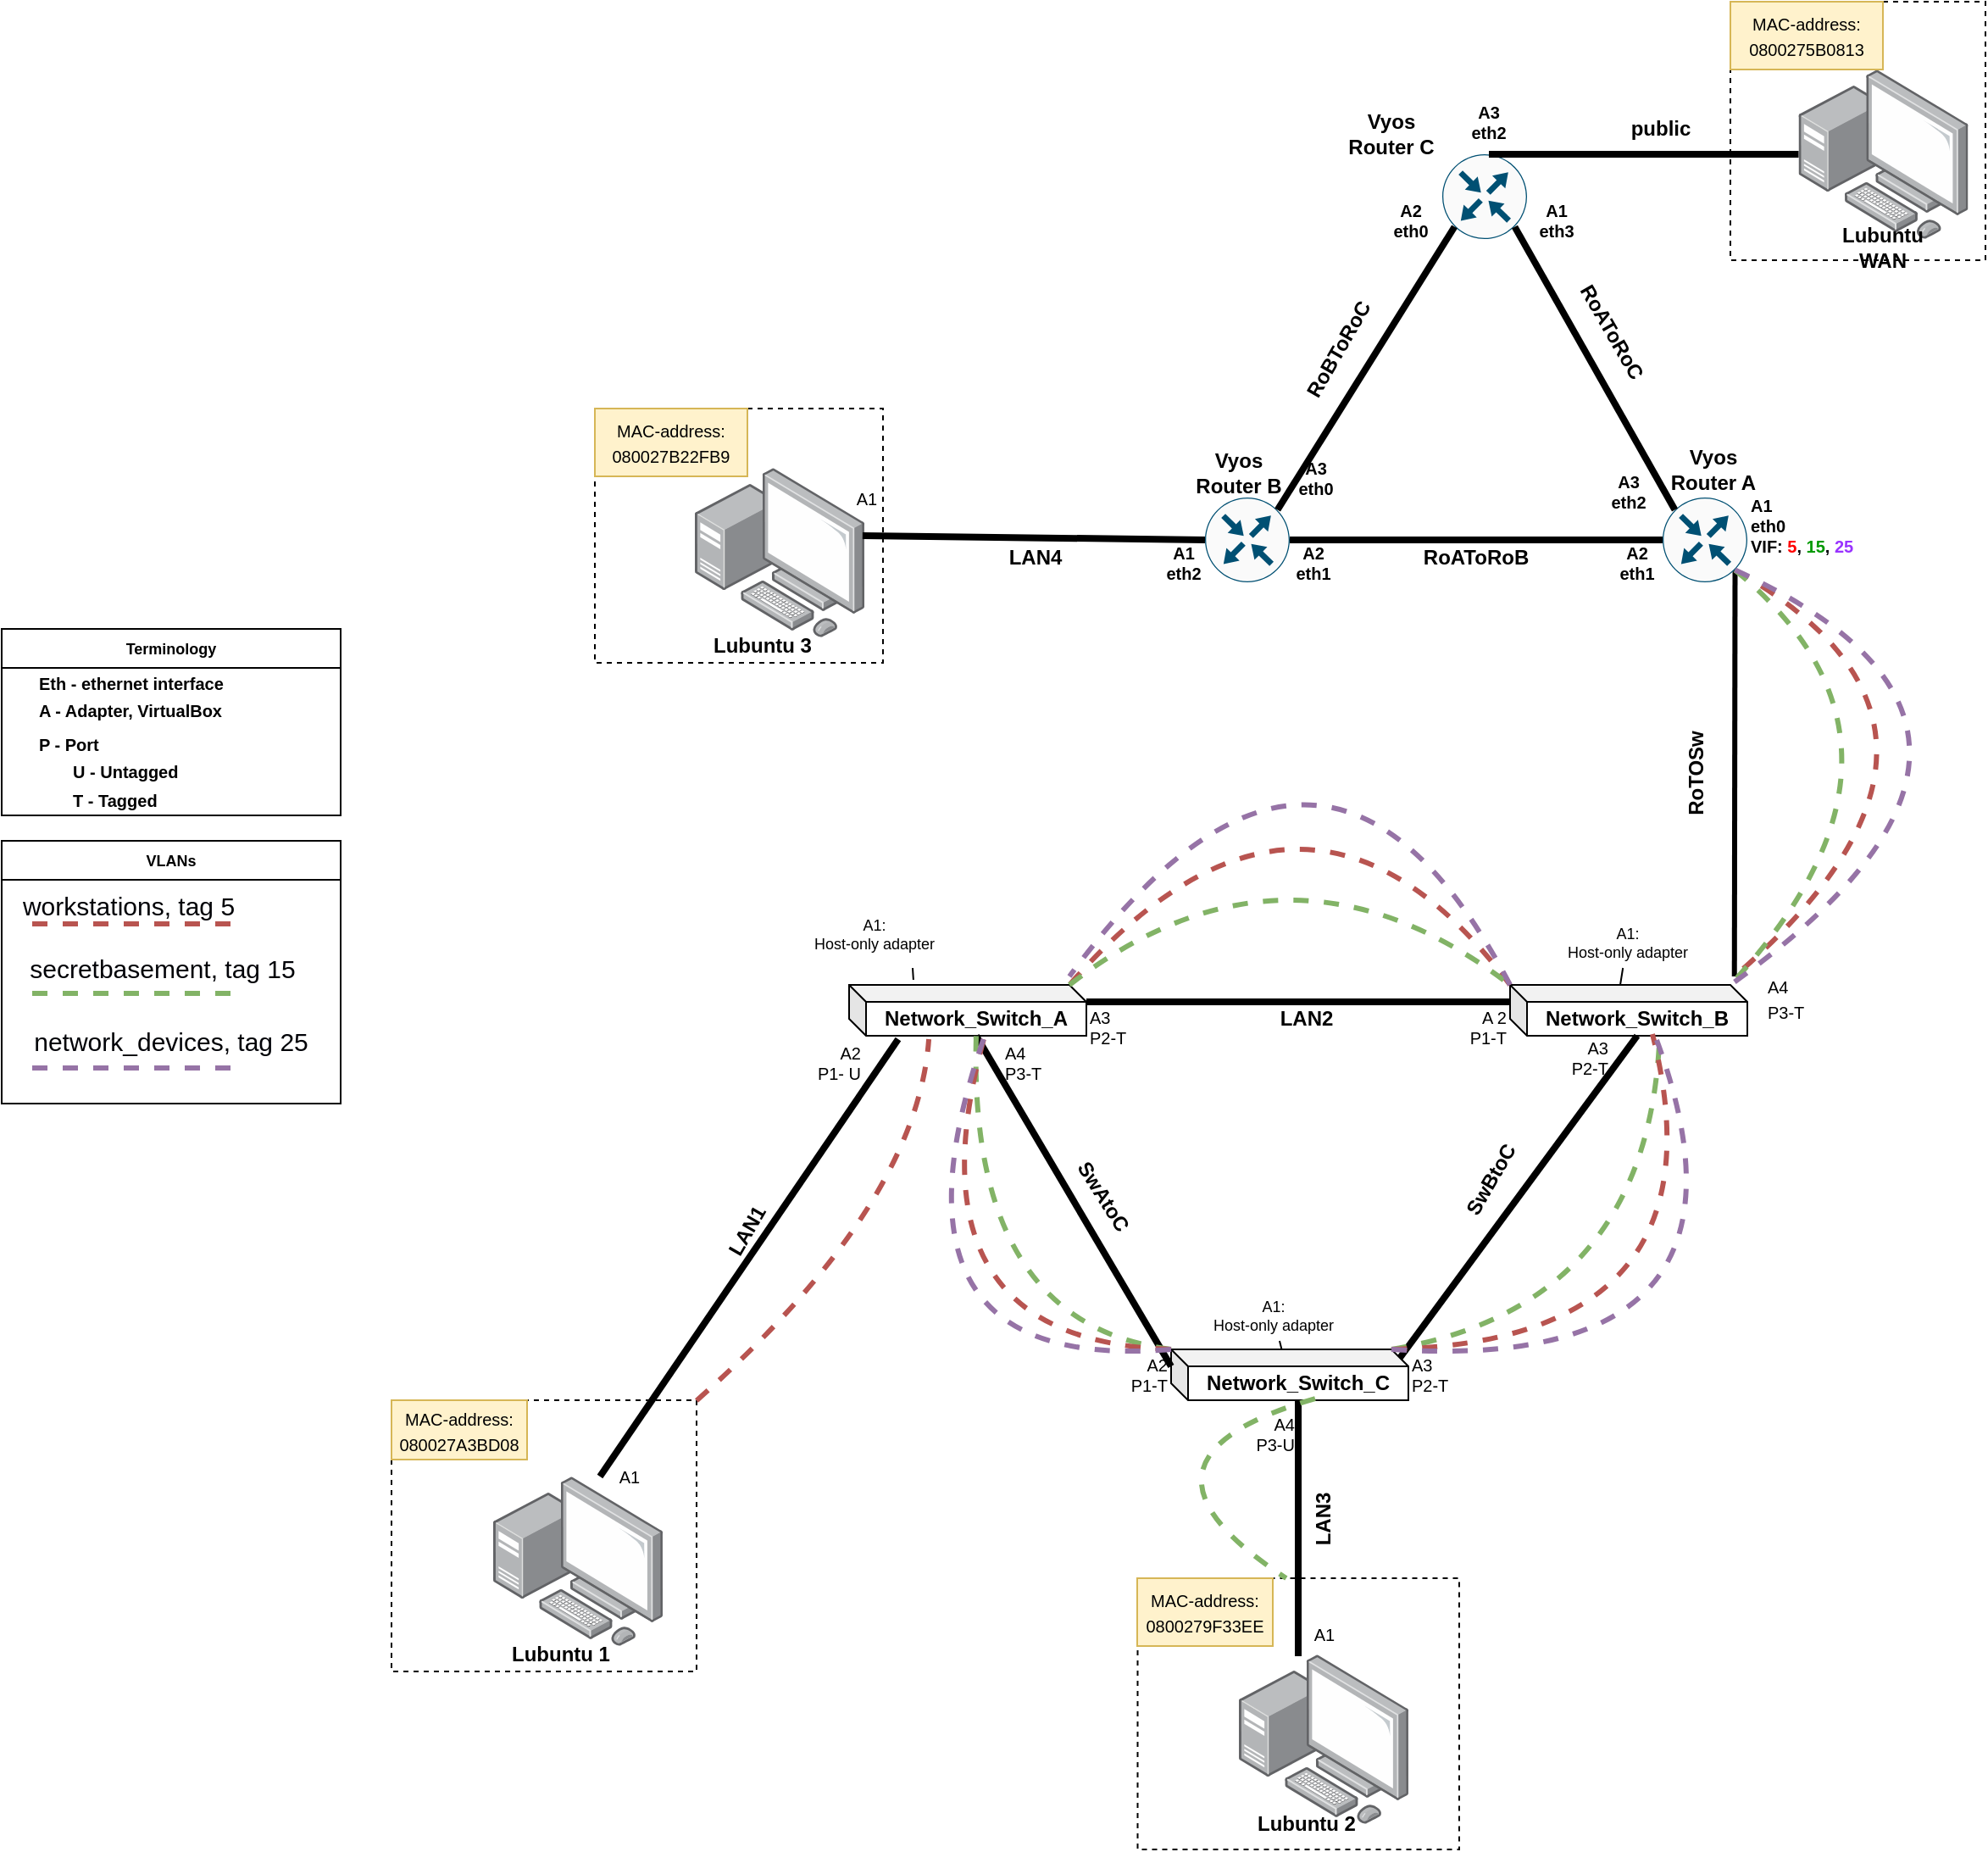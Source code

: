 <mxfile version="20.8.16" type="device" pages="4"><diagram id="CAPcUXX3ZQljsApzjOa5" name="Physical Topology"><mxGraphModel dx="2245" dy="1997" grid="1" gridSize="10" guides="1" tooltips="1" connect="1" arrows="1" fold="1" page="1" pageScale="1" pageWidth="827" pageHeight="1169" math="0" shadow="0"><root><mxCell id="0"/><mxCell id="1" parent="0"/><mxCell id="KFTJLfa4nv81pVBsVKey-24" value="" style="rounded=0;whiteSpace=wrap;html=1;textOpacity=0;fillColor=none;dashed=1;" parent="1" vertex="1"><mxGeometry x="310.25" y="680" width="189.75" height="160" as="geometry"/></mxCell><mxCell id="KFTJLfa4nv81pVBsVKey-25" value="" style="rounded=0;whiteSpace=wrap;html=1;textOpacity=0;fillColor=none;dashed=1;" parent="1" vertex="1"><mxGeometry x="-130" y="575" width="180" height="160" as="geometry"/></mxCell><mxCell id="KFTJLfa4nv81pVBsVKey-2" value="" style="points=[];aspect=fixed;html=1;align=center;shadow=0;dashed=0;image;image=img/lib/allied_telesis/computer_and_terminals/Personal_Computer_with_Server.svg;" parent="1" vertex="1"><mxGeometry x="-70" y="620" width="100" height="100" as="geometry"/></mxCell><mxCell id="KFTJLfa4nv81pVBsVKey-3" value="Lubuntu 1" style="text;strokeColor=none;align=center;fillColor=none;html=1;verticalAlign=middle;whiteSpace=wrap;rounded=0;fontStyle=1" parent="1" vertex="1"><mxGeometry x="-60" y="710" width="60" height="30" as="geometry"/></mxCell><mxCell id="KFTJLfa4nv81pVBsVKey-4" value="" style="points=[];aspect=fixed;html=1;align=center;shadow=0;dashed=0;image;image=img/lib/allied_telesis/computer_and_terminals/Personal_Computer_with_Server.svg;" parent="1" vertex="1"><mxGeometry x="370" y="725" width="100" height="100" as="geometry"/></mxCell><mxCell id="KFTJLfa4nv81pVBsVKey-5" value="Lubuntu 2" style="text;strokeColor=none;align=center;fillColor=none;html=1;verticalAlign=middle;whiteSpace=wrap;rounded=0;fontStyle=1" parent="1" vertex="1"><mxGeometry x="380" y="810" width="60" height="30" as="geometry"/></mxCell><mxCell id="KFTJLfa4nv81pVBsVKey-6" value="Network_Switch_A" style="shape=cube;whiteSpace=wrap;html=1;boundedLbl=1;backgroundOutline=1;darkOpacity=0.05;darkOpacity2=0.1;direction=east;size=10;fontStyle=1" parent="1" vertex="1"><mxGeometry x="140" y="330" width="140" height="30" as="geometry"/></mxCell><mxCell id="KFTJLfa4nv81pVBsVKey-8" value="Network_Switch_B" style="shape=cube;whiteSpace=wrap;html=1;boundedLbl=1;backgroundOutline=1;darkOpacity=0.05;darkOpacity2=0.1;direction=east;size=10;fontStyle=1" parent="1" vertex="1"><mxGeometry x="530" y="330" width="140" height="30" as="geometry"/></mxCell><mxCell id="KFTJLfa4nv81pVBsVKey-9" value="" style="endArrow=none;html=1;rounded=0;strokeWidth=4;entryX=0.207;entryY=1.067;entryDx=0;entryDy=0;entryPerimeter=0;exitX=0.63;exitY=0;exitDx=0;exitDy=0;exitPerimeter=0;" parent="1" source="KFTJLfa4nv81pVBsVKey-2" target="KFTJLfa4nv81pVBsVKey-6" edge="1"><mxGeometry x="-0.714" y="-66" width="50" height="50" relative="1" as="geometry"><mxPoint x="300" y="440" as="sourcePoint"/><mxPoint x="240" y="360" as="targetPoint"/><mxPoint as="offset"/></mxGeometry></mxCell><mxCell id="KFTJLfa4nv81pVBsVKey-10" value="" style="endArrow=none;html=1;rounded=0;strokeWidth=4;exitX=0;exitY=0;exitDx=135;exitDy=5;exitPerimeter=0;entryX=0;entryY=0;entryDx=75;entryDy=30;entryPerimeter=0;" parent="1" source="xcPH1NJutGe2GvbKnjZT-1" target="KFTJLfa4nv81pVBsVKey-8" edge="1"><mxGeometry width="50" height="50" relative="1" as="geometry"><mxPoint x="555.806" y="465" as="sourcePoint"/><mxPoint x="610" y="360" as="targetPoint"/></mxGeometry></mxCell><mxCell id="KFTJLfa4nv81pVBsVKey-12" value="&lt;font style=&quot;font-size: 10px;&quot;&gt;A2&lt;br&gt;P1- U&lt;br&gt;&lt;/font&gt;" style="text;strokeColor=none;align=right;fillColor=none;html=1;verticalAlign=middle;whiteSpace=wrap;rounded=0;rotation=0;fontStyle=0;fontSize=10;" parent="1" vertex="1"><mxGeometry x="99" y="360" width="50" height="32.5" as="geometry"/></mxCell><mxCell id="KFTJLfa4nv81pVBsVKey-17" value="A 2&lt;br&gt;P1-T" style="text;strokeColor=none;align=right;fillColor=none;html=1;verticalAlign=middle;whiteSpace=wrap;rounded=0;rotation=0;fontStyle=0;fontSize=10;" parent="1" vertex="1"><mxGeometry x="450" y="340" width="80" height="30" as="geometry"/></mxCell><mxCell id="KFTJLfa4nv81pVBsVKey-19" value="A1" style="text;strokeColor=none;align=center;fillColor=none;html=1;verticalAlign=middle;whiteSpace=wrap;rounded=0;rotation=0;fontStyle=0;fontSize=10;" parent="1" vertex="1"><mxGeometry y="615" width="21" height="10" as="geometry"/></mxCell><mxCell id="KFTJLfa4nv81pVBsVKey-20" value="&lt;span style=&quot;font-size: 10px;&quot;&gt;A1&lt;/span&gt;" style="text;strokeColor=none;align=center;fillColor=none;html=1;verticalAlign=middle;whiteSpace=wrap;rounded=0;rotation=0;fontStyle=0" parent="1" vertex="1"><mxGeometry x="407.5" y="705" width="25" height="15" as="geometry"/></mxCell><mxCell id="KFTJLfa4nv81pVBsVKey-26" value="" style="endArrow=none;html=1;rounded=0;entryX=0.271;entryY=-0.1;entryDx=0;entryDy=0;entryPerimeter=0;exitX=0.75;exitY=1;exitDx=0;exitDy=0;" parent="1" source="KFTJLfa4nv81pVBsVKey-27" target="KFTJLfa4nv81pVBsVKey-6" edge="1"><mxGeometry width="50" height="50" relative="1" as="geometry"><mxPoint x="130" y="290" as="sourcePoint"/><mxPoint x="170" y="340" as="targetPoint"/></mxGeometry></mxCell><mxCell id="KFTJLfa4nv81pVBsVKey-27" value="&lt;font style=&quot;font-size: 9px;&quot;&gt;A1:&lt;br style=&quot;&quot;&gt;Host-only adapter&lt;/font&gt;" style="text;strokeColor=none;align=center;fillColor=none;html=1;verticalAlign=middle;whiteSpace=wrap;rounded=0;dashed=1;fontStyle=0;fontSize=8;" parent="1" vertex="1"><mxGeometry x="110" y="280" width="90" height="40" as="geometry"/></mxCell><mxCell id="KFTJLfa4nv81pVBsVKey-16" value="A3&lt;br&gt;P2-T" style="text;strokeColor=none;align=left;fillColor=none;html=1;verticalAlign=middle;whiteSpace=wrap;rounded=0;rotation=0;fontStyle=0;fontSize=10;" parent="1" vertex="1"><mxGeometry x="280" y="340" width="80" height="30" as="geometry"/></mxCell><mxCell id="KFTJLfa4nv81pVBsVKey-40" value="&lt;b&gt;&lt;font style=&quot;font-size: 12px;&quot;&gt;LAN2&lt;/font&gt;&lt;/b&gt;" style="text;strokeColor=none;align=center;fillColor=none;html=1;verticalAlign=middle;whiteSpace=wrap;rounded=0;dashed=1;fontSize=10;" parent="1" vertex="1"><mxGeometry x="380" y="335" width="60" height="30" as="geometry"/></mxCell><mxCell id="KFTJLfa4nv81pVBsVKey-41" value="&lt;b&gt;&lt;font style=&quot;font-size: 12px;&quot;&gt;LAN1&lt;/font&gt;&lt;/b&gt;" style="text;strokeColor=none;align=center;fillColor=none;html=1;verticalAlign=middle;whiteSpace=wrap;rounded=0;dashed=1;fontSize=10;rotation=-60;" parent="1" vertex="1"><mxGeometry x="50" y="460" width="60" height="30" as="geometry"/></mxCell><mxCell id="KFTJLfa4nv81pVBsVKey-42" value="&lt;b&gt;&lt;font style=&quot;font-size: 12px;&quot;&gt;LAN3&lt;/font&gt;&lt;/b&gt;" style="text;strokeColor=none;align=center;fillColor=none;html=1;verticalAlign=middle;whiteSpace=wrap;rounded=0;dashed=1;fontSize=10;rotation=-90;" parent="1" vertex="1"><mxGeometry x="390" y="630" width="60" height="30" as="geometry"/></mxCell><mxCell id="KFTJLfa4nv81pVBsVKey-51" value="A3&lt;br&gt;P2-T" style="text;align=right;html=1;verticalAlign=middle;whiteSpace=wrap;rounded=0;dashed=1;fontSize=10;" parent="1" vertex="1"><mxGeometry x="540" y="352.5" width="50" height="40" as="geometry"/></mxCell><mxCell id="jPix8ELLLZrEXd2AXvwb-3" style="rounded=0;orthogonalLoop=1;jettySize=auto;html=1;exitX=0.855;exitY=0.856;exitDx=0;exitDy=0;exitPerimeter=0;entryX=0;entryY=1;entryDx=0;entryDy=0;endArrow=none;endFill=0;strokeWidth=3;" parent="1" source="9v_Xx9gA8RxqsUYT7sCj-2" edge="1"><mxGeometry relative="1" as="geometry"><mxPoint x="662.38" y="325" as="targetPoint"/></mxGeometry></mxCell><mxCell id="i0PBBU2zfy0VUtLU50Al-2" style="edgeStyle=none;orthogonalLoop=1;jettySize=auto;html=1;exitX=0.855;exitY=0.856;exitDx=0;exitDy=0;exitPerimeter=0;entryX=0;entryY=1;entryDx=0;entryDy=0;strokeColor=#b85450;strokeWidth=3;fontSize=15;fontColor=#020308;endArrow=none;endFill=0;fillColor=#f8cecc;dashed=1;curved=1;" parent="1" source="9v_Xx9gA8RxqsUYT7sCj-2" edge="1"><mxGeometry relative="1" as="geometry"><mxPoint x="662.38" y="325" as="targetPoint"/><Array as="points"><mxPoint x="830" y="180"/></Array></mxGeometry></mxCell><mxCell id="9v_Xx9gA8RxqsUYT7sCj-2" value="" style="sketch=0;points=[[0.5,0,0],[1,0.5,0],[0.5,1,0],[0,0.5,0],[0.145,0.145,0],[0.856,0.145,0],[0.855,0.856,0],[0.145,0.855,0]];verticalLabelPosition=bottom;html=1;verticalAlign=top;aspect=fixed;align=center;pointerEvents=1;shape=mxgraph.cisco19.rect;prIcon=router;fillColor=#FAFAFA;strokeColor=#005073;" parent="1" vertex="1"><mxGeometry x="620" y="42.5" width="50" height="50" as="geometry"/></mxCell><mxCell id="9v_Xx9gA8RxqsUYT7sCj-3" value="Vyos Router A" style="text;strokeColor=none;align=center;fillColor=none;html=1;verticalAlign=middle;whiteSpace=wrap;rounded=0;fontStyle=1" parent="1" vertex="1"><mxGeometry x="620" y="11.25" width="60" height="30" as="geometry"/></mxCell><mxCell id="9v_Xx9gA8RxqsUYT7sCj-7" value="&lt;b&gt;&lt;font style=&quot;font-size: 12px;&quot;&gt;RoTOSw&lt;/font&gt;&lt;/b&gt;" style="text;strokeColor=none;align=center;fillColor=none;html=1;verticalAlign=middle;whiteSpace=wrap;rounded=0;dashed=1;fontSize=10;rotation=-90;" parent="1" vertex="1"><mxGeometry x="610" y="190" width="60" height="30" as="geometry"/></mxCell><mxCell id="i0PBBU2zfy0VUtLU50Al-1" style="edgeStyle=none;orthogonalLoop=1;jettySize=auto;html=1;exitX=0.855;exitY=0.856;exitDx=0;exitDy=0;entryX=0;entryY=0;entryDx=130;entryDy=0;strokeColor=#82b366;strokeWidth=3;fontSize=15;fontColor=#020308;endArrow=none;endFill=0;fillColor=#d5e8d4;exitPerimeter=0;entryPerimeter=0;dashed=1;curved=1;" parent="1" source="9v_Xx9gA8RxqsUYT7sCj-2" target="KFTJLfa4nv81pVBsVKey-8" edge="1"><mxGeometry relative="1" as="geometry"><Array as="points"><mxPoint x="790" y="190"/></Array></mxGeometry></mxCell><mxCell id="9v_Xx9gA8RxqsUYT7sCj-8" value="A1&lt;br&gt;eth0&lt;br&gt;VIF: &lt;font color=&quot;#ff0000&quot;&gt;5&lt;/font&gt;&lt;font color=&quot;#020308&quot;&gt;, &lt;/font&gt;&lt;font color=&quot;#009900&quot;&gt;15&lt;/font&gt;&lt;font color=&quot;#020308&quot;&gt;, &lt;/font&gt;&lt;font color=&quot;#9933ff&quot;&gt;25&lt;/font&gt;" style="text;strokeColor=none;align=left;fillColor=none;html=1;verticalAlign=top;whiteSpace=wrap;rounded=0;rotation=0;fontStyle=1;fontSize=10;" parent="1" vertex="1"><mxGeometry x="670" y="35" width="70" height="52.5" as="geometry"/></mxCell><mxCell id="si4_xqmwmZ1nPxSKArIJ-2" value="&lt;font style=&quot;font-size: 10px;&quot;&gt;MAC-address:&lt;br&gt;080027A3BD08&lt;/font&gt;" style="text;strokeColor=#d6b656;align=center;fillColor=#fff2cc;html=1;verticalAlign=middle;rounded=0;whiteSpace=wrap;labelBorderColor=none;fillStyle=auto;" parent="1" vertex="1"><mxGeometry x="-130" y="575" width="80" height="35" as="geometry"/></mxCell><mxCell id="si4_xqmwmZ1nPxSKArIJ-3" value="&lt;font style=&quot;font-size: 10px;&quot;&gt;MAC-address:&lt;br&gt;0800279F33EE&lt;/font&gt;" style="text;strokeColor=#d6b656;align=center;fillColor=#fff2cc;html=1;verticalAlign=middle;rounded=0;whiteSpace=wrap;labelBorderColor=none;fillStyle=auto;" parent="1" vertex="1"><mxGeometry x="310" y="680" width="80" height="40" as="geometry"/></mxCell><mxCell id="uMudg7BQLxcV9BV-kZez-2" value="" style="endArrow=none;html=1;rounded=0;exitX=0;exitY=0;exitDx=65;exitDy=0;exitPerimeter=0;" parent="1" source="KFTJLfa4nv81pVBsVKey-8" target="KFTJLfa4nv81pVBsVKey-29" edge="1"><mxGeometry width="50" height="50" relative="1" as="geometry"><mxPoint x="540" y="330" as="sourcePoint"/><mxPoint x="540" y="290" as="targetPoint"/></mxGeometry></mxCell><mxCell id="KFTJLfa4nv81pVBsVKey-29" value="&lt;font style=&quot;font-size: 9px;&quot;&gt;A1:&lt;br style=&quot;&quot;&gt;Host-only adapter&lt;/font&gt;" style="text;strokeColor=none;align=center;fillColor=none;html=1;verticalAlign=middle;whiteSpace=wrap;rounded=0;dashed=1;fontSize=8;fontStyle=0" parent="1" vertex="1"><mxGeometry x="548.75" y="290" width="100.5" height="30" as="geometry"/></mxCell><mxCell id="E4wLqBSq0Hidv-x5DWPN-4" value="" style="endArrow=none;html=1;strokeWidth=3;fillColor=#f8cecc;strokeColor=#b85450;dashed=1;curved=1;entryX=0.336;entryY=1.067;entryDx=0;entryDy=0;entryPerimeter=0;" parent="1" source="KFTJLfa4nv81pVBsVKey-25" target="KFTJLfa4nv81pVBsVKey-6" edge="1"><mxGeometry x="-0.714" y="-66" width="50" height="50" relative="1" as="geometry"><mxPoint x="240" y="630" as="sourcePoint"/><mxPoint x="50" y="390" as="targetPoint"/><mxPoint as="offset"/><Array as="points"><mxPoint x="180" y="460"/></Array></mxGeometry></mxCell><mxCell id="E4wLqBSq0Hidv-x5DWPN-6" value="" style="endArrow=none;html=1;strokeWidth=3;fillColor=#f8cecc;strokeColor=#b85450;dashed=1;curved=1;" parent="1" edge="1"><mxGeometry x="-0.714" y="-66" width="50" height="50" relative="1" as="geometry"><mxPoint x="530" y="330" as="sourcePoint"/><mxPoint x="270" y="330" as="targetPoint"/><mxPoint as="offset"/><Array as="points"><mxPoint x="410" y="170"/></Array></mxGeometry></mxCell><mxCell id="E4wLqBSq0Hidv-x5DWPN-7" value="" style="endArrow=none;html=1;entryX=0;entryY=0;entryDx=0;entryDy=0;entryPerimeter=0;strokeWidth=3;fillColor=#d5e8d4;strokeColor=#82b366;dashed=1;exitX=0;exitY=0;exitDx=130;exitDy=0;exitPerimeter=0;curved=1;" parent="1" source="KFTJLfa4nv81pVBsVKey-6" target="KFTJLfa4nv81pVBsVKey-8" edge="1"><mxGeometry x="-0.714" y="-66" width="50" height="50" relative="1" as="geometry"><mxPoint x="430" y="290" as="sourcePoint"/><mxPoint x="430.36" y="150" as="targetPoint"/><mxPoint as="offset"/><Array as="points"><mxPoint x="400" y="230"/></Array></mxGeometry></mxCell><mxCell id="E4wLqBSq0Hidv-x5DWPN-8" value="" style="endArrow=none;html=1;rounded=0;strokeWidth=4;entryX=0;entryY=0;entryDx=140;entryDy=10;entryPerimeter=0;exitX=0;exitY=0;exitDx=0;exitDy=10;exitPerimeter=0;" parent="1" source="KFTJLfa4nv81pVBsVKey-8" target="KFTJLfa4nv81pVBsVKey-6" edge="1"><mxGeometry width="50" height="50" relative="1" as="geometry"><mxPoint x="419.997" y="585" as="sourcePoint"/><mxPoint x="420.78" y="405" as="targetPoint"/></mxGeometry></mxCell><mxCell id="NtA9RHQlfzSoZuL8TnUl-2" value="&lt;font style=&quot;font-size: 10px;&quot;&gt;A4&lt;br&gt;P3-T&lt;br&gt;&lt;/font&gt;" style="text;align=left;html=1;verticalAlign=middle;whiteSpace=wrap;rounded=0;rotation=0;fontStyle=0;" parent="1" vertex="1"><mxGeometry x="680" y="320" width="70" height="35" as="geometry"/></mxCell><mxCell id="bzMmKd5gcRpRerLOAkkM-1" value="" style="endArrow=none;html=1;strokeWidth=3;fillColor=#e1d5e7;strokeColor=#9673a6;dashed=1;curved=1;exitX=1;exitY=0.5;exitDx=0;exitDy=0;entryX=0;entryY=0.25;entryDx=0;entryDy=0;" parent="1" edge="1"><mxGeometry x="-0.714" y="-66" width="50" height="50" relative="1" as="geometry"><mxPoint x="530" y="330" as="sourcePoint"/><mxPoint x="270" y="325" as="targetPoint"/><mxPoint as="offset"/><Array as="points"><mxPoint x="420" y="120"/></Array></mxGeometry></mxCell><mxCell id="bzMmKd5gcRpRerLOAkkM-2" style="edgeStyle=none;orthogonalLoop=1;jettySize=auto;html=1;exitX=0.855;exitY=0.856;exitDx=0;exitDy=0;exitPerimeter=0;entryX=0;entryY=0;entryDx=130;entryDy=0;strokeColor=#9673a6;strokeWidth=3;fontSize=15;fontColor=#020308;endArrow=none;endFill=0;fillColor=#e1d5e7;dashed=1;curved=1;entryPerimeter=0;" parent="1" source="9v_Xx9gA8RxqsUYT7sCj-2" target="KFTJLfa4nv81pVBsVKey-8" edge="1"><mxGeometry relative="1" as="geometry"><mxPoint x="679.5" y="324.86" as="targetPoint"/><Array as="points"><mxPoint x="870" y="180"/></Array><mxPoint x="679.87" y="85.135" as="sourcePoint"/></mxGeometry></mxCell><mxCell id="52kfBFcSDeyBliiuzP9r-1" value="" style="rounded=0;whiteSpace=wrap;html=1;textOpacity=0;fillColor=none;dashed=1;" parent="1" vertex="1"><mxGeometry x="-10" y="-10" width="170" height="150" as="geometry"/></mxCell><mxCell id="52kfBFcSDeyBliiuzP9r-2" value="" style="points=[];aspect=fixed;html=1;align=center;shadow=0;dashed=0;image;image=img/lib/allied_telesis/computer_and_terminals/Personal_Computer_with_Server.svg;" parent="1" vertex="1"><mxGeometry x="49" y="25" width="100" height="100" as="geometry"/></mxCell><mxCell id="52kfBFcSDeyBliiuzP9r-3" value="Lubuntu 3" style="text;strokeColor=none;align=center;fillColor=none;html=1;verticalAlign=middle;whiteSpace=wrap;rounded=0;fontStyle=1" parent="1" vertex="1"><mxGeometry x="59" y="115" width="60" height="30" as="geometry"/></mxCell><mxCell id="52kfBFcSDeyBliiuzP9r-4" value="&lt;font style=&quot;font-size: 10px;&quot;&gt;A1&lt;/font&gt;" style="text;strokeColor=none;align=center;fillColor=none;html=1;verticalAlign=middle;whiteSpace=wrap;rounded=0;rotation=0;fontStyle=0" parent="1" vertex="1"><mxGeometry x="139.5" y="30" width="20.5" height="25" as="geometry"/></mxCell><mxCell id="52kfBFcSDeyBliiuzP9r-5" value="&lt;font style=&quot;font-size: 10px;&quot;&gt;MAC-address:&lt;br&gt;080027B22FB9&lt;/font&gt;" style="text;strokeColor=#d6b656;align=center;fillColor=#fff2cc;html=1;verticalAlign=middle;rounded=0;whiteSpace=wrap;labelBorderColor=none;fillStyle=auto;" parent="1" vertex="1"><mxGeometry x="-10" y="-10" width="90" height="40" as="geometry"/></mxCell><mxCell id="MrqoEERI0WugyUhb-dkY-1" value="" style="sketch=0;points=[[0.5,0,0],[1,0.5,0],[0.5,1,0],[0,0.5,0],[0.145,0.145,0],[0.856,0.145,0],[0.855,0.856,0],[0.145,0.855,0]];verticalLabelPosition=bottom;html=1;verticalAlign=top;aspect=fixed;align=center;pointerEvents=1;shape=mxgraph.cisco19.rect;prIcon=router;fillColor=#FAFAFA;strokeColor=#005073;" parent="1" vertex="1"><mxGeometry x="350" y="42.5" width="50" height="50" as="geometry"/></mxCell><mxCell id="MrqoEERI0WugyUhb-dkY-2" value="Vyos Router B" style="text;strokeColor=none;align=center;fillColor=none;html=1;verticalAlign=middle;whiteSpace=wrap;rounded=0;fontStyle=1" parent="1" vertex="1"><mxGeometry x="340" y="12.5" width="60" height="30" as="geometry"/></mxCell><mxCell id="MrqoEERI0WugyUhb-dkY-3" value="A1&lt;br&gt;eth2" style="text;strokeColor=none;align=center;fillColor=none;html=1;verticalAlign=middle;whiteSpace=wrap;rounded=0;rotation=0;fontStyle=1;fontSize=10;" parent="1" vertex="1"><mxGeometry x="320" y="62.5" width="35" height="37.5" as="geometry"/></mxCell><mxCell id="MrqoEERI0WugyUhb-dkY-5" value="" style="endArrow=none;html=1;rounded=0;strokeWidth=4;entryX=0.99;entryY=0.4;entryDx=0;entryDy=0;entryPerimeter=0;exitX=0;exitY=0.5;exitDx=0;exitDy=0;exitPerimeter=0;" parent="1" source="MrqoEERI0WugyUhb-dkY-1" target="52kfBFcSDeyBliiuzP9r-2" edge="1"><mxGeometry width="50" height="50" relative="1" as="geometry"><mxPoint x="350" y="70" as="sourcePoint"/><mxPoint x="280" y="129.5" as="targetPoint"/></mxGeometry></mxCell><mxCell id="MrqoEERI0WugyUhb-dkY-7" value="&lt;b&gt;&lt;font style=&quot;font-size: 12px;&quot;&gt;LAN4&lt;/font&gt;&lt;/b&gt;" style="text;strokeColor=none;align=center;fillColor=none;html=1;verticalAlign=middle;whiteSpace=wrap;rounded=0;dashed=1;fontSize=10;" parent="1" vertex="1"><mxGeometry x="220" y="62.5" width="60" height="30" as="geometry"/></mxCell><mxCell id="MrqoEERI0WugyUhb-dkY-10" value="" style="endArrow=none;html=1;rounded=0;strokeWidth=4;exitX=0;exitY=0.5;exitDx=0;exitDy=0;exitPerimeter=0;" parent="1" source="9v_Xx9gA8RxqsUYT7sCj-2" target="MrqoEERI0WugyUhb-dkY-1" edge="1"><mxGeometry width="50" height="50" relative="1" as="geometry"><mxPoint x="540" y="20" as="sourcePoint"/><mxPoint x="438" y="66.25" as="targetPoint"/></mxGeometry></mxCell><mxCell id="MrqoEERI0WugyUhb-dkY-11" value="&lt;b&gt;&lt;font style=&quot;font-size: 12px;&quot;&gt;RoAToRoB&lt;/font&gt;&lt;/b&gt;" style="text;strokeColor=none;align=center;fillColor=none;html=1;verticalAlign=middle;whiteSpace=wrap;rounded=0;dashed=1;fontSize=10;" parent="1" vertex="1"><mxGeometry x="480" y="62.5" width="60" height="30" as="geometry"/></mxCell><mxCell id="Tp-1VhsbwKHfmqAFFVPW-2" value="A2&lt;br&gt;eth1" style="text;strokeColor=none;align=center;fillColor=none;html=1;verticalAlign=middle;whiteSpace=wrap;rounded=0;rotation=0;fontStyle=1;fontSize=10;" parent="1" vertex="1"><mxGeometry x="399" y="67.5" width="30" height="27.5" as="geometry"/></mxCell><mxCell id="Q1bMd-IHoVuCqNwdEzgZ-1" value="A2&lt;br&gt;eth1" style="text;strokeColor=none;align=center;fillColor=none;html=1;verticalAlign=middle;whiteSpace=wrap;rounded=0;rotation=0;fontStyle=1;fontSize=10;" parent="1" vertex="1"><mxGeometry x="590" y="67.5" width="30" height="27.5" as="geometry"/></mxCell><mxCell id="xcPH1NJutGe2GvbKnjZT-1" value="Network_Switch_C" style="shape=cube;whiteSpace=wrap;html=1;boundedLbl=1;backgroundOutline=1;darkOpacity=0.05;darkOpacity2=0.1;direction=east;size=10;fontStyle=1" parent="1" vertex="1"><mxGeometry x="330" y="545" width="140" height="30" as="geometry"/></mxCell><mxCell id="xcPH1NJutGe2GvbKnjZT-2" value="" style="endArrow=none;html=1;rounded=0;strokeWidth=4;exitX=0;exitY=0;exitDx=0;exitDy=10;exitPerimeter=0;entryX=0;entryY=0;entryDx=75;entryDy=30;entryPerimeter=0;" parent="1" source="xcPH1NJutGe2GvbKnjZT-1" target="KFTJLfa4nv81pVBsVKey-6" edge="1"><mxGeometry width="50" height="50" relative="1" as="geometry"><mxPoint x="310" y="595" as="sourcePoint"/><mxPoint x="185" y="490" as="targetPoint"/></mxGeometry></mxCell><mxCell id="xcPH1NJutGe2GvbKnjZT-5" value="" style="endArrow=none;html=1;rounded=0;strokeWidth=4;entryX=0;entryY=0;entryDx=75;entryDy=30;entryPerimeter=0;exitX=0.35;exitY=0.01;exitDx=0;exitDy=0;exitPerimeter=0;" parent="1" source="KFTJLfa4nv81pVBsVKey-4" target="xcPH1NJutGe2GvbKnjZT-1" edge="1"><mxGeometry width="50" height="50" relative="1" as="geometry"><mxPoint x="730" y="570" as="sourcePoint"/><mxPoint x="730" y="440" as="targetPoint"/></mxGeometry></mxCell><mxCell id="xcPH1NJutGe2GvbKnjZT-10" value="&lt;b&gt;&lt;font style=&quot;font-size: 12px;&quot;&gt;SwBtoC&lt;/font&gt;&lt;/b&gt;" style="text;strokeColor=none;align=center;fillColor=none;html=1;verticalAlign=middle;whiteSpace=wrap;rounded=0;dashed=1;fontSize=10;rotation=-60;" parent="1" vertex="1"><mxGeometry x="488.75" y="430" width="60" height="30" as="geometry"/></mxCell><mxCell id="xcPH1NJutGe2GvbKnjZT-11" value="&lt;b style=&quot;border-color: var(--border-color);&quot;&gt;&lt;font style=&quot;border-color: var(--border-color); font-size: 12px;&quot;&gt;SwAtoC&lt;/font&gt;&lt;/b&gt;" style="text;strokeColor=none;align=center;fillColor=none;html=1;verticalAlign=middle;whiteSpace=wrap;rounded=0;dashed=1;fontSize=10;rotation=58;" parent="1" vertex="1"><mxGeometry x="260" y="440" width="60" height="30" as="geometry"/></mxCell><mxCell id="xcPH1NJutGe2GvbKnjZT-12" value="A2&lt;br&gt;P1-T" style="text;strokeColor=none;align=right;fillColor=none;html=1;verticalAlign=middle;whiteSpace=wrap;rounded=0;rotation=0;fontStyle=0;fontSize=10;" parent="1" vertex="1"><mxGeometry x="300" y="545" width="30" height="30" as="geometry"/></mxCell><mxCell id="xcPH1NJutGe2GvbKnjZT-13" value="A3&lt;br&gt;P2-T" style="text;strokeColor=none;align=left;fillColor=none;html=1;verticalAlign=middle;whiteSpace=wrap;rounded=0;rotation=0;fontStyle=0;fontSize=10;" parent="1" vertex="1"><mxGeometry x="470" y="545" width="80" height="30" as="geometry"/></mxCell><mxCell id="xcPH1NJutGe2GvbKnjZT-14" value="A4&lt;br&gt;P3-U" style="text;strokeColor=none;align=right;fillColor=none;html=1;verticalAlign=middle;whiteSpace=wrap;rounded=0;rotation=0;fontStyle=0;fontSize=10;" parent="1" vertex="1"><mxGeometry x="375.75" y="580" width="29" height="30" as="geometry"/></mxCell><mxCell id="xcPH1NJutGe2GvbKnjZT-15" value="A4&lt;br&gt;P3-T" style="text;align=left;html=1;verticalAlign=middle;whiteSpace=wrap;rounded=0;dashed=1;fontSize=10;rotation=0;" parent="1" vertex="1"><mxGeometry x="230" y="356.25" width="50" height="40" as="geometry"/></mxCell><mxCell id="xcPH1NJutGe2GvbKnjZT-19" value="" style="endArrow=none;html=1;rounded=0;exitX=0;exitY=0;exitDx=65;exitDy=0;exitPerimeter=0;" parent="1" target="xcPH1NJutGe2GvbKnjZT-20" edge="1"><mxGeometry width="50" height="50" relative="1" as="geometry"><mxPoint x="395.25" y="545" as="sourcePoint"/><mxPoint x="340.25" y="505" as="targetPoint"/></mxGeometry></mxCell><mxCell id="xcPH1NJutGe2GvbKnjZT-20" value="&lt;font style=&quot;font-size: 9px;&quot;&gt;A1:&lt;br style=&quot;&quot;&gt;Host-only adapter&lt;/font&gt;" style="text;strokeColor=none;align=center;fillColor=none;html=1;verticalAlign=middle;whiteSpace=wrap;rounded=0;dashed=1;fontSize=8;fontStyle=0" parent="1" vertex="1"><mxGeometry x="340" y="510" width="100.5" height="30" as="geometry"/></mxCell><mxCell id="xcPH1NJutGe2GvbKnjZT-21" value="" style="endArrow=none;html=1;strokeWidth=3;fillColor=#d5e8d4;strokeColor=#82b366;dashed=1;curved=1;exitX=0.607;exitY=0.967;exitDx=0;exitDy=0;exitPerimeter=0;entryX=0.462;entryY=0;entryDx=0;entryDy=0;entryPerimeter=0;" parent="1" source="xcPH1NJutGe2GvbKnjZT-1" target="KFTJLfa4nv81pVBsVKey-24" edge="1"><mxGeometry x="-0.714" y="-66" width="50" height="50" relative="1" as="geometry"><mxPoint x="785.68" y="498.4" as="sourcePoint"/><mxPoint x="599.248" y="680.003" as="targetPoint"/><mxPoint as="offset"/><Array as="points"><mxPoint x="290" y="610"/></Array></mxGeometry></mxCell><mxCell id="xcPH1NJutGe2GvbKnjZT-22" value="VLANs" style="swimlane;whiteSpace=wrap;html=1;fontSize=9;" parent="1" vertex="1"><mxGeometry x="-360" y="245" width="200" height="155" as="geometry"/></mxCell><mxCell id="XGvj5NbQlRAH-tCPL38N-1" style="edgeStyle=none;rounded=0;orthogonalLoop=1;jettySize=auto;html=1;endArrow=none;endFill=0;strokeWidth=3;strokeColor=#82b366;fillColor=#d5e8d4;dashed=1;" parent="xcPH1NJutGe2GvbKnjZT-22" edge="1"><mxGeometry relative="1" as="geometry"><mxPoint x="135" y="90.0" as="sourcePoint"/><mxPoint x="15.003" y="90.0" as="targetPoint"/></mxGeometry></mxCell><mxCell id="XGvj5NbQlRAH-tCPL38N-3" value="workstations, tag 5" style="text;strokeColor=none;align=center;fillColor=none;html=1;verticalAlign=middle;whiteSpace=wrap;rounded=0;fontSize=15;fontColor=#020308;" parent="xcPH1NJutGe2GvbKnjZT-22" vertex="1"><mxGeometry x="10" y="30" width="130" height="15" as="geometry"/></mxCell><mxCell id="XGvj5NbQlRAH-tCPL38N-4" style="edgeStyle=none;rounded=0;orthogonalLoop=1;jettySize=auto;html=1;endArrow=none;endFill=0;strokeWidth=3;strokeColor=#b85450;fillColor=#f8cecc;dashed=1;" parent="xcPH1NJutGe2GvbKnjZT-22" edge="1"><mxGeometry relative="1" as="geometry"><mxPoint x="135" y="48.95" as="sourcePoint"/><mxPoint x="15.003" y="48.95" as="targetPoint"/></mxGeometry></mxCell><mxCell id="XGvj5NbQlRAH-tCPL38N-5" value="secretbasement, tag 15" style="text;strokeColor=none;align=center;fillColor=none;html=1;verticalAlign=middle;whiteSpace=wrap;rounded=0;fontSize=15;fontColor=#020308;strokeWidth=3;" parent="xcPH1NJutGe2GvbKnjZT-22" vertex="1"><mxGeometry x="10" y="67.5" width="170" height="15" as="geometry"/></mxCell><mxCell id="XGvj5NbQlRAH-tCPL38N-6" style="edgeStyle=none;rounded=0;orthogonalLoop=1;jettySize=auto;html=1;endArrow=none;endFill=0;strokeWidth=3;strokeColor=#9673a6;fillColor=#e1d5e7;dashed=1;" parent="xcPH1NJutGe2GvbKnjZT-22" edge="1"><mxGeometry relative="1" as="geometry"><mxPoint x="135" y="133.95" as="sourcePoint"/><mxPoint x="15.003" y="133.95" as="targetPoint"/></mxGeometry></mxCell><mxCell id="XGvj5NbQlRAH-tCPL38N-7" value="network_devices, tag 25" style="text;strokeColor=none;align=center;fillColor=none;html=1;verticalAlign=middle;whiteSpace=wrap;rounded=0;fontSize=15;fontColor=#020308;" parent="xcPH1NJutGe2GvbKnjZT-22" vertex="1"><mxGeometry x="10" y="110" width="180" height="15" as="geometry"/></mxCell><mxCell id="Srl6y-yyjktaXxOkSsBQ-2" style="edgeStyle=none;rounded=0;orthogonalLoop=1;jettySize=auto;html=1;exitX=0.5;exitY=1;exitDx=0;exitDy=0;strokeColor=#99FF99;strokeWidth=4;fontSize=15;fontColor=#020308;endArrow=none;endFill=0;" parent="xcPH1NJutGe2GvbKnjZT-22" source="XGvj5NbQlRAH-tCPL38N-5" target="XGvj5NbQlRAH-tCPL38N-5" edge="1"><mxGeometry relative="1" as="geometry"/></mxCell><mxCell id="xcPH1NJutGe2GvbKnjZT-23" value="Terminology" style="swimlane;whiteSpace=wrap;html=1;fontSize=9;" parent="1" vertex="1"><mxGeometry x="-360" y="120" width="200" height="110" as="geometry"/></mxCell><mxCell id="xcPH1NJutGe2GvbKnjZT-24" value="Eth - ethernet interface" style="text;strokeColor=none;align=left;fillColor=none;html=1;verticalAlign=middle;whiteSpace=wrap;rounded=0;rotation=0;fontStyle=1;fontSize=10;" parent="xcPH1NJutGe2GvbKnjZT-23" vertex="1"><mxGeometry x="20" y="23.75" width="150" height="16.25" as="geometry"/></mxCell><mxCell id="xcPH1NJutGe2GvbKnjZT-25" value="A - Adapter, VirtualBox" style="text;strokeColor=none;align=left;fillColor=none;html=1;verticalAlign=middle;whiteSpace=wrap;rounded=0;rotation=0;fontStyle=1;fontSize=10;" parent="xcPH1NJutGe2GvbKnjZT-23" vertex="1"><mxGeometry x="20" y="40" width="150" height="16.25" as="geometry"/></mxCell><mxCell id="xcPH1NJutGe2GvbKnjZT-26" value="P - Port" style="text;strokeColor=none;align=left;fillColor=none;html=1;verticalAlign=middle;whiteSpace=wrap;rounded=0;rotation=0;fontStyle=1;fontSize=10;" parent="xcPH1NJutGe2GvbKnjZT-23" vertex="1"><mxGeometry x="20" y="60" width="150" height="16.25" as="geometry"/></mxCell><mxCell id="xcPH1NJutGe2GvbKnjZT-27" value="U - Untagged" style="text;strokeColor=none;align=left;fillColor=none;html=1;verticalAlign=middle;whiteSpace=wrap;rounded=0;rotation=0;fontStyle=1;fontSize=10;" parent="xcPH1NJutGe2GvbKnjZT-23" vertex="1"><mxGeometry x="40" y="76.25" width="70" height="16.25" as="geometry"/></mxCell><mxCell id="xcPH1NJutGe2GvbKnjZT-28" value="T - Tagged" style="text;strokeColor=none;align=left;fillColor=none;html=1;verticalAlign=middle;whiteSpace=wrap;rounded=0;rotation=0;fontStyle=1;fontSize=10;" parent="xcPH1NJutGe2GvbKnjZT-23" vertex="1"><mxGeometry x="40" y="92.5" width="91" height="16.25" as="geometry"/></mxCell><mxCell id="xcPH1NJutGe2GvbKnjZT-30" value="" style="endArrow=none;html=1;entryX=0;entryY=0;entryDx=75;entryDy=30;entryPerimeter=0;strokeWidth=3;fillColor=#d5e8d4;strokeColor=#82b366;dashed=1;curved=1;exitX=1;exitY=0;exitDx=0;exitDy=0;" parent="1" source="xcPH1NJutGe2GvbKnjZT-12" target="KFTJLfa4nv81pVBsVKey-6" edge="1"><mxGeometry x="-0.714" y="-66" width="50" height="50" relative="1" as="geometry"><mxPoint x="330" y="540" as="sourcePoint"/><mxPoint x="340" y="640" as="targetPoint"/><mxPoint as="offset"/><Array as="points"><mxPoint x="210" y="530"/></Array></mxGeometry></mxCell><mxCell id="xcPH1NJutGe2GvbKnjZT-31" value="" style="endArrow=none;html=1;strokeWidth=3;fillColor=#f8cecc;strokeColor=#b85450;dashed=1;exitX=0;exitY=0;exitDx=0;exitDy=0;curved=1;exitPerimeter=0;" parent="1" source="xcPH1NJutGe2GvbKnjZT-1" edge="1"><mxGeometry x="-0.714" y="-66" width="50" height="50" relative="1" as="geometry"><mxPoint x="340" y="555" as="sourcePoint"/><mxPoint x="220" y="360" as="targetPoint"/><mxPoint as="offset"/><Array as="points"><mxPoint x="170" y="540"/></Array></mxGeometry></mxCell><mxCell id="xcPH1NJutGe2GvbKnjZT-32" value="" style="endArrow=none;html=1;strokeWidth=3;fillColor=#e1d5e7;strokeColor=#9673a6;dashed=1;exitX=0;exitY=0;exitDx=0;exitDy=0;curved=1;exitPerimeter=0;" parent="1" source="xcPH1NJutGe2GvbKnjZT-1" edge="1"><mxGeometry x="-0.714" y="-66" width="50" height="50" relative="1" as="geometry"><mxPoint x="350" y="565" as="sourcePoint"/><mxPoint x="220" y="360" as="targetPoint"/><mxPoint as="offset"/><Array as="points"><mxPoint x="150" y="560"/></Array></mxGeometry></mxCell><mxCell id="xcPH1NJutGe2GvbKnjZT-33" value="" style="endArrow=none;html=1;entryX=0.629;entryY=1.133;entryDx=0;entryDy=0;entryPerimeter=0;strokeWidth=3;fillColor=#d5e8d4;strokeColor=#82b366;dashed=1;exitX=0;exitY=0;exitDx=130;exitDy=0;curved=1;exitPerimeter=0;" parent="1" source="xcPH1NJutGe2GvbKnjZT-1" target="KFTJLfa4nv81pVBsVKey-8" edge="1"><mxGeometry x="-0.714" y="-66" width="50" height="50" relative="1" as="geometry"><mxPoint x="790" y="615" as="sourcePoint"/><mxPoint x="675" y="430" as="targetPoint"/><mxPoint as="offset"/><Array as="points"><mxPoint x="610" y="520"/></Array></mxGeometry></mxCell><mxCell id="xcPH1NJutGe2GvbKnjZT-34" value="" style="endArrow=none;html=1;strokeWidth=3;fillColor=#f8cecc;strokeColor=#b85450;dashed=1;exitX=0;exitY=0;exitDx=130;exitDy=0;curved=1;exitPerimeter=0;entryX=0.6;entryY=0.967;entryDx=0;entryDy=0;entryPerimeter=0;" parent="1" source="xcPH1NJutGe2GvbKnjZT-1" target="KFTJLfa4nv81pVBsVKey-8" edge="1"><mxGeometry x="-0.714" y="-66" width="50" height="50" relative="1" as="geometry"><mxPoint x="720" y="762.5" as="sourcePoint"/><mxPoint x="610" y="577.5" as="targetPoint"/><mxPoint as="offset"/><Array as="points"><mxPoint x="660" y="540"/></Array></mxGeometry></mxCell><mxCell id="xcPH1NJutGe2GvbKnjZT-35" value="" style="endArrow=none;html=1;strokeWidth=3;fillColor=#e1d5e7;strokeColor=#9673a6;dashed=1;curved=1;entryX=0.614;entryY=1.033;entryDx=0;entryDy=0;entryPerimeter=0;exitX=0;exitY=0;exitDx=130;exitDy=0;exitPerimeter=0;" parent="1" source="xcPH1NJutGe2GvbKnjZT-1" target="KFTJLfa4nv81pVBsVKey-8" edge="1"><mxGeometry x="-0.714" y="-66" width="50" height="50" relative="1" as="geometry"><mxPoint x="580" y="590" as="sourcePoint"/><mxPoint x="680" y="430" as="targetPoint"/><mxPoint as="offset"/><Array as="points"><mxPoint x="690" y="560"/></Array></mxGeometry></mxCell><mxCell id="zk61JUWF9PQ8RhGWN7Z8-1" value="" style="sketch=0;points=[[0.5,0,0],[1,0.5,0],[0.5,1,0],[0,0.5,0],[0.145,0.145,0],[0.856,0.145,0],[0.855,0.856,0],[0.145,0.855,0]];verticalLabelPosition=bottom;html=1;verticalAlign=top;aspect=fixed;align=center;pointerEvents=1;shape=mxgraph.cisco19.rect;prIcon=router;fillColor=#FAFAFA;strokeColor=#005073;" parent="1" vertex="1"><mxGeometry x="490" y="-160" width="50" height="50" as="geometry"/></mxCell><mxCell id="zk61JUWF9PQ8RhGWN7Z8-2" value="Vyos Router C" style="text;strokeColor=none;align=center;fillColor=none;html=1;verticalAlign=middle;whiteSpace=wrap;rounded=0;fontStyle=1" parent="1" vertex="1"><mxGeometry x="430" y="-187.5" width="60" height="30" as="geometry"/></mxCell><mxCell id="zk61JUWF9PQ8RhGWN7Z8-3" value="" style="endArrow=none;html=1;rounded=0;strokeWidth=4;exitX=0.145;exitY=0.855;exitDx=0;exitDy=0;exitPerimeter=0;entryX=0.856;entryY=0.145;entryDx=0;entryDy=0;entryPerimeter=0;" parent="1" source="zk61JUWF9PQ8RhGWN7Z8-1" target="MrqoEERI0WugyUhb-dkY-1" edge="1"><mxGeometry width="50" height="50" relative="1" as="geometry"><mxPoint x="600" y="-60" as="sourcePoint"/><mxPoint x="380" y="-60" as="targetPoint"/></mxGeometry></mxCell><mxCell id="zk61JUWF9PQ8RhGWN7Z8-4" value="" style="endArrow=none;html=1;rounded=0;strokeWidth=4;exitX=0.855;exitY=0.856;exitDx=0;exitDy=0;exitPerimeter=0;entryX=0.145;entryY=0.145;entryDx=0;entryDy=0;entryPerimeter=0;" parent="1" source="zk61JUWF9PQ8RhGWN7Z8-1" target="9v_Xx9gA8RxqsUYT7sCj-2" edge="1"><mxGeometry width="50" height="50" relative="1" as="geometry"><mxPoint x="516" y="-107.25" as="sourcePoint"/><mxPoint x="402.775" y="59.75" as="targetPoint"/></mxGeometry></mxCell><mxCell id="zk61JUWF9PQ8RhGWN7Z8-5" value="&lt;b&gt;&lt;font style=&quot;font-size: 12px;&quot;&gt;RoAToRoC&lt;/font&gt;&lt;/b&gt;" style="text;strokeColor=none;align=center;fillColor=none;html=1;verticalAlign=middle;whiteSpace=wrap;rounded=0;dashed=1;fontSize=10;rotation=60;" parent="1" vertex="1"><mxGeometry x="560" y="-70" width="60" height="30" as="geometry"/></mxCell><mxCell id="zk61JUWF9PQ8RhGWN7Z8-6" value="&lt;b&gt;&lt;font style=&quot;font-size: 12px;&quot;&gt;RoBToRoC&lt;/font&gt;&lt;/b&gt;" style="text;strokeColor=none;align=center;fillColor=none;html=1;verticalAlign=middle;whiteSpace=wrap;rounded=0;dashed=1;fontSize=10;rotation=-60;" parent="1" vertex="1"><mxGeometry x="399" y="-60" width="60" height="30" as="geometry"/></mxCell><mxCell id="zk61JUWF9PQ8RhGWN7Z8-7" value="A3&lt;br&gt;eth2" style="text;strokeColor=none;align=center;fillColor=none;html=1;verticalAlign=middle;whiteSpace=wrap;rounded=0;rotation=0;fontStyle=1;fontSize=10;" parent="1" vertex="1"><mxGeometry x="585" y="25" width="30" height="27.5" as="geometry"/></mxCell><mxCell id="zk61JUWF9PQ8RhGWN7Z8-8" value="A3&lt;br&gt;eth0" style="text;strokeColor=none;align=center;fillColor=none;html=1;verticalAlign=middle;whiteSpace=wrap;rounded=0;rotation=0;fontStyle=1;fontSize=10;" parent="1" vertex="1"><mxGeometry x="397.5" y="12.5" width="35" height="37.5" as="geometry"/></mxCell><mxCell id="HfuReAxRBxyyOD0CisMZ-1" value="A2&lt;br&gt;eth0" style="text;strokeColor=none;align=center;fillColor=none;html=1;verticalAlign=middle;whiteSpace=wrap;rounded=0;rotation=0;fontStyle=1;fontSize=10;" parent="1" vertex="1"><mxGeometry x="454" y="-140" width="35" height="37.5" as="geometry"/></mxCell><mxCell id="HfuReAxRBxyyOD0CisMZ-2" value="A1&lt;br&gt;eth3" style="text;strokeColor=none;align=center;fillColor=none;html=1;verticalAlign=middle;whiteSpace=wrap;rounded=0;rotation=0;fontStyle=1;fontSize=10;" parent="1" vertex="1"><mxGeometry x="540" y="-140" width="35" height="37.5" as="geometry"/></mxCell><mxCell id="6h87xSLsLKMKkdmaa7hh-1" value="A3&lt;br&gt;eth2" style="text;strokeColor=none;align=center;fillColor=none;html=1;verticalAlign=middle;whiteSpace=wrap;rounded=0;rotation=0;fontStyle=1;fontSize=10;" parent="1" vertex="1"><mxGeometry x="500" y="-197.5" width="35" height="37.5" as="geometry"/></mxCell><mxCell id="jZzNM_8ME9WU0-1-6V1l-1" value="" style="rounded=0;whiteSpace=wrap;html=1;textOpacity=0;fillColor=none;dashed=1;" parent="1" vertex="1"><mxGeometry x="660" y="-250" width="150.5" height="152.5" as="geometry"/></mxCell><mxCell id="jZzNM_8ME9WU0-1-6V1l-2" value="" style="points=[];aspect=fixed;html=1;align=center;shadow=0;dashed=0;image;image=img/lib/allied_telesis/computer_and_terminals/Personal_Computer_with_Server.svg;" parent="1" vertex="1"><mxGeometry x="700.25" y="-210" width="100" height="100" as="geometry"/></mxCell><mxCell id="jZzNM_8ME9WU0-1-6V1l-3" value="Lubuntu WAN" style="text;strokeColor=none;align=center;fillColor=none;html=1;verticalAlign=middle;whiteSpace=wrap;rounded=0;fontStyle=1" parent="1" vertex="1"><mxGeometry x="711.25" y="-120" width="78" height="30" as="geometry"/></mxCell><mxCell id="Tx5ytK7QJNkVoFbOidBE-1" value="" style="endArrow=none;html=1;rounded=0;strokeWidth=4;entryX=0.5;entryY=1;entryDx=0;entryDy=0;" parent="1" source="jZzNM_8ME9WU0-1-6V1l-2" target="6h87xSLsLKMKkdmaa7hh-1" edge="1"><mxGeometry width="50" height="50" relative="1" as="geometry"><mxPoint x="900" y="18.5" as="sourcePoint"/><mxPoint x="900" y="-132.5" as="targetPoint"/></mxGeometry></mxCell><mxCell id="Tx5ytK7QJNkVoFbOidBE-2" value="&lt;b&gt;&lt;font style=&quot;font-size: 12px;&quot;&gt;public&lt;/font&gt;&lt;/b&gt;" style="text;strokeColor=none;align=center;fillColor=none;html=1;verticalAlign=middle;whiteSpace=wrap;rounded=0;dashed=1;fontSize=10;rotation=0;" parent="1" vertex="1"><mxGeometry x="589.25" y="-190" width="60" height="30" as="geometry"/></mxCell><mxCell id="pMMt7-1nTpc6F8cz4ifm-2" value="&lt;font style=&quot;font-size: 10px;&quot;&gt;MAC-address:&lt;br&gt;0800275B0813&lt;br&gt;&lt;/font&gt;" style="text;strokeColor=#d6b656;align=center;fillColor=#fff2cc;html=1;verticalAlign=middle;rounded=0;whiteSpace=wrap;labelBorderColor=none;fillStyle=auto;" parent="1" vertex="1"><mxGeometry x="660" y="-250" width="90" height="40" as="geometry"/></mxCell></root></mxGraphModel></diagram><diagram id="cbgSczIGTRdPKI9Xwi1u" name="Logical Topology"><mxGraphModel dx="1418" dy="3166" grid="1" gridSize="10" guides="1" tooltips="1" connect="1" arrows="1" fold="1" page="1" pageScale="2" pageWidth="827" pageHeight="1169" math="0" shadow="0"><root><mxCell id="0"/><mxCell id="1" parent="0"/><mxCell id="Vl6Z_vntXDoyZkEraF8V-5" value="" style="endArrow=none;dashed=1;html=1;dashPattern=1 3;strokeWidth=2;strokeColor=#CCCCFF;fontSize=9;endSize=21;curved=1;exitX=0.145;exitY=0.145;exitDx=0;exitDy=0;exitPerimeter=0;" edge="1" parent="1" source="EMXsfQ_swojAOYC98jxT-6" target="8GDBfdmRHN07TZcyyhYD-1"><mxGeometry width="50" height="50" relative="1" as="geometry"><mxPoint x="820" y="300" as="sourcePoint"/><mxPoint x="870" y="250" as="targetPoint"/><Array as="points"><mxPoint x="1350" y="-60"/></Array></mxGeometry></mxCell><mxCell id="zkmLlojAfUwnqIDAl8BZ-10" value="" style="endArrow=none;dashed=1;html=1;dashPattern=1 3;strokeWidth=2;strokeColor=#82b366;fontSize=9;endSize=21;curved=1;entryX=0.855;entryY=0.856;entryDx=0;entryDy=0;entryPerimeter=0;exitX=1;exitY=0;exitDx=0;exitDy=0;fillColor=#d5e8d4;" edge="1" parent="1" source="RKF8hU4bh8IdU2Sd-XTv-2" target="RKF8hU4bh8IdU2Sd-XTv-16"><mxGeometry width="50" height="50" relative="1" as="geometry"><mxPoint x="870" y="470" as="sourcePoint"/><mxPoint x="920" y="420" as="targetPoint"/><Array as="points"><mxPoint x="1010" y="410"/></Array></mxGeometry></mxCell><mxCell id="zkmLlojAfUwnqIDAl8BZ-8" value="" style="endArrow=none;dashed=1;html=1;dashPattern=1 4;strokeColor=#b85450;strokeWidth=2;fontSize=9;endSize=21;curved=1;entryX=0.5;entryY=1;entryDx=0;entryDy=0;entryPerimeter=0;exitX=0;exitY=0;exitDx=0;exitDy=0;fillColor=#f8cecc;" edge="1" parent="1" source="RKF8hU4bh8IdU2Sd-XTv-3" target="RKF8hU4bh8IdU2Sd-XTv-16"><mxGeometry width="50" height="50" relative="1" as="geometry"><mxPoint x="541" y="375.74" as="sourcePoint"/><mxPoint x="591" y="325.74" as="targetPoint"/><Array as="points"><mxPoint x="490" y="550"/></Array></mxGeometry></mxCell><mxCell id="7eu_62b1SLa0rrXfOQC8-4" value="" style="endArrow=none;dashed=1;html=1;strokeColor=#6C8EBF;strokeWidth=2;fontSize=9;endSize=21;curved=1;entryX=1;entryY=1;entryDx=0;entryDy=0;exitX=0;exitY=1;exitDx=0;exitDy=0;dashPattern=1 4;" edge="1" parent="1" source="7eu_62b1SLa0rrXfOQC8-3" target="7eu_62b1SLa0rrXfOQC8-2"><mxGeometry width="50" height="50" relative="1" as="geometry"><mxPoint x="940" y="320" as="sourcePoint"/><mxPoint x="990" y="270" as="targetPoint"/><Array as="points"><mxPoint x="1040" y="370"/></Array></mxGeometry></mxCell><mxCell id="pnWgU-4Gfnt9xxVlkB0K-8" value="" style="endArrow=none;dashed=1;html=1;strokeColor=#9673A6;strokeWidth=2;fontSize=9;endSize=21;exitX=1;exitY=0;exitDx=0;exitDy=0;curved=1;entryX=0.145;entryY=0.855;entryDx=0;entryDy=0;entryPerimeter=0;dashPattern=1 4;" edge="1" parent="1" source="7eu_62b1SLa0rrXfOQC8-5" target="RKF8hU4bh8IdU2Sd-XTv-16"><mxGeometry width="50" height="50" relative="1" as="geometry"><mxPoint x="420" y="310" as="sourcePoint"/><mxPoint x="610" y="140" as="targetPoint"/><Array as="points"><mxPoint x="410" y="40"/></Array></mxGeometry></mxCell><mxCell id="rki67GBkEaEdB_VFwAf7-9" value="" style="endArrow=none;html=1;rounded=0;strokeWidth=4;entryX=0;entryY=0.5;entryDx=0;entryDy=0;exitX=0;exitY=0.5;exitDx=0;exitDy=0;exitPerimeter=0;fillColor=#dae8fc;strokeColor=#6c8ebf;startArrow=none;" parent="1" source="8GDBfdmRHN07TZcyyhYD-40" target="tgwddoq9lc2SvAux7IQA-1" edge="1"><mxGeometry width="50" height="50" relative="1" as="geometry"><mxPoint x="1002.75" y="69.995" as="sourcePoint"/><mxPoint x="1000" y="137.24" as="targetPoint"/></mxGeometry></mxCell><mxCell id="RKF8hU4bh8IdU2Sd-XTv-2" value="" style="rounded=0;whiteSpace=wrap;html=1;textOpacity=0;fillColor=none;dashed=1;" parent="1" vertex="1"><mxGeometry x="952.13" y="650" width="120" height="120" as="geometry"/></mxCell><mxCell id="RKF8hU4bh8IdU2Sd-XTv-3" value="" style="rounded=0;whiteSpace=wrap;html=1;textOpacity=0;fillColor=none;dashed=1;" parent="1" vertex="1"><mxGeometry x="677" y="650" width="114" height="120" as="geometry"/></mxCell><mxCell id="RKF8hU4bh8IdU2Sd-XTv-4" value="" style="points=[];aspect=fixed;html=1;align=center;shadow=0;dashed=0;image;image=img/lib/allied_telesis/computer_and_terminals/Personal_Computer_with_Server.svg;" parent="1" vertex="1"><mxGeometry x="681" y="655" width="100" height="100" as="geometry"/></mxCell><mxCell id="RKF8hU4bh8IdU2Sd-XTv-5" value="Lubuntu 1" style="text;strokeColor=none;align=center;fillColor=none;html=1;verticalAlign=middle;whiteSpace=wrap;rounded=0;fontStyle=1" parent="1" vertex="1"><mxGeometry x="691" y="745" width="60" height="30" as="geometry"/></mxCell><mxCell id="RKF8hU4bh8IdU2Sd-XTv-6" value="" style="points=[];aspect=fixed;html=1;align=center;shadow=0;dashed=0;image;image=img/lib/allied_telesis/computer_and_terminals/Personal_Computer_with_Server.svg;" parent="1" vertex="1"><mxGeometry x="961.13" y="655" width="100" height="100" as="geometry"/></mxCell><mxCell id="RKF8hU4bh8IdU2Sd-XTv-7" value="Lubuntu 2" style="text;strokeColor=none;align=center;fillColor=none;html=1;verticalAlign=middle;whiteSpace=wrap;rounded=0;fontStyle=1" parent="1" vertex="1"><mxGeometry x="971.13" y="745" width="60" height="30" as="geometry"/></mxCell><mxCell id="RKF8hU4bh8IdU2Sd-XTv-8" value="Network_Switch_A" style="shape=cube;whiteSpace=wrap;html=1;boundedLbl=1;backgroundOutline=1;darkOpacity=0.05;darkOpacity2=0.1;direction=east;size=10;fontStyle=1" parent="1" vertex="1"><mxGeometry x="110" y="284.26" width="140" height="30" as="geometry"/></mxCell><mxCell id="RKF8hU4bh8IdU2Sd-XTv-9" value="Network_Switch_B" style="shape=cube;whiteSpace=wrap;html=1;boundedLbl=1;backgroundOutline=1;darkOpacity=0.05;darkOpacity2=0.1;direction=east;size=10;fontStyle=1" parent="1" vertex="1"><mxGeometry x="111" y="345.74" width="140" height="30" as="geometry"/></mxCell><mxCell id="RKF8hU4bh8IdU2Sd-XTv-10" value="" style="endArrow=none;html=1;rounded=0;" parent="1" source="RKF8hU4bh8IdU2Sd-XTv-8" edge="1"><mxGeometry width="50" height="50" relative="1" as="geometry"><mxPoint x="250" y="299.26" as="sourcePoint"/><mxPoint x="250" y="305.624" as="targetPoint"/></mxGeometry></mxCell><mxCell id="RKF8hU4bh8IdU2Sd-XTv-13" style="rounded=0;orthogonalLoop=1;jettySize=auto;html=1;exitX=0.145;exitY=0.855;exitDx=0;exitDy=0;entryX=0.875;entryY=0.5;entryDx=0;entryDy=0;entryPerimeter=0;endArrow=none;endFill=0;fillColor=#e1d5e7;strokeColor=#9673a6;strokeWidth=4;exitPerimeter=0;" parent="1" source="RKF8hU4bh8IdU2Sd-XTv-16" target="RKF8hU4bh8IdU2Sd-XTv-22" edge="1"><mxGeometry relative="1" as="geometry"><mxPoint x="623.205" y="250.07" as="targetPoint"/></mxGeometry></mxCell><mxCell id="RKF8hU4bh8IdU2Sd-XTv-14" style="edgeStyle=none;rounded=0;orthogonalLoop=1;jettySize=auto;html=1;exitX=0.5;exitY=1;exitDx=0;exitDy=0;exitPerimeter=0;entryX=0.26;entryY=-0.04;entryDx=0;entryDy=0;entryPerimeter=0;endArrow=none;endFill=0;fillColor=#f8cecc;strokeColor=#b85450;strokeWidth=4;" parent="1" source="RKF8hU4bh8IdU2Sd-XTv-16" target="RKF8hU4bh8IdU2Sd-XTv-4" edge="1"><mxGeometry relative="1" as="geometry"/></mxCell><mxCell id="RKF8hU4bh8IdU2Sd-XTv-16" value="" style="sketch=0;points=[[0.5,0,0],[1,0.5,0],[0.5,1,0],[0,0.5,0],[0.145,0.145,0],[0.856,0.145,0],[0.855,0.856,0],[0.145,0.855,0]];verticalLabelPosition=bottom;html=1;verticalAlign=top;aspect=fixed;align=center;pointerEvents=1;shape=mxgraph.cisco19.rect;prIcon=router;fillColor=#FAFAFA;strokeColor=#005073;" parent="1" vertex="1"><mxGeometry x="697.33" y="201.32" width="50" height="50" as="geometry"/></mxCell><mxCell id="RKF8hU4bh8IdU2Sd-XTv-17" value="Vyos Router A" style="text;strokeColor=none;align=center;fillColor=none;html=1;verticalAlign=middle;whiteSpace=wrap;rounded=0;fontStyle=1" parent="1" vertex="1"><mxGeometry x="637.33" y="202.32" width="60" height="30" as="geometry"/></mxCell><mxCell id="RKF8hU4bh8IdU2Sd-XTv-20" style="edgeStyle=none;rounded=0;orthogonalLoop=1;jettySize=auto;html=1;exitX=0.16;exitY=0.55;exitDx=0;exitDy=0;exitPerimeter=0;entryX=0;entryY=0;entryDx=130;entryDy=0;endArrow=none;endFill=0;strokeWidth=4;fillColor=#e1d5e7;strokeColor=#9673a6;entryPerimeter=0;" parent="1" source="RKF8hU4bh8IdU2Sd-XTv-22" target="RKF8hU4bh8IdU2Sd-XTv-8" edge="1"><mxGeometry relative="1" as="geometry"><mxPoint x="285.13" y="273.01" as="targetPoint"/></mxGeometry></mxCell><mxCell id="RKF8hU4bh8IdU2Sd-XTv-21" style="edgeStyle=none;rounded=0;orthogonalLoop=1;jettySize=auto;html=1;exitX=0.13;exitY=0.77;exitDx=0;exitDy=0;exitPerimeter=0;entryX=0;entryY=0;entryDx=130;entryDy=0;entryPerimeter=0;endArrow=none;endFill=0;fillColor=#e1d5e7;strokeColor=#9673a6;strokeWidth=4;" parent="1" source="RKF8hU4bh8IdU2Sd-XTv-22" target="RKF8hU4bh8IdU2Sd-XTv-9" edge="1"><mxGeometry relative="1" as="geometry"/></mxCell><mxCell id="RKF8hU4bh8IdU2Sd-XTv-22" value="&lt;b&gt;10.8.83.0/28&lt;br&gt;&lt;/b&gt;16 hosts, 2 reserved&lt;br&gt;VLAN &quot;network_devices&quot;&lt;br&gt;tag 25" style="ellipse;shape=cloud;whiteSpace=wrap;html=1;labelBorderColor=none;fillStyle=auto;strokeColor=#9673a6;fillColor=#e1d5e7;fontStyle=0" parent="1" vertex="1"><mxGeometry x="360" y="177.6" width="209" height="137.5" as="geometry"/></mxCell><mxCell id="RKF8hU4bh8IdU2Sd-XTv-24" value="&lt;b&gt;192.168.39.0/26&lt;br style=&quot;border-color: var(--border-color);&quot;&gt;&lt;/b&gt;&lt;span style=&quot;border-color: var(--border-color);&quot;&gt;62 hosts, 2 reserved&lt;/span&gt;&lt;br style=&quot;border-color: var(--border-color); font-weight: 700;&quot;&gt;&lt;span style=&quot;border-color: var(--border-color);&quot;&gt;VLAN &quot;&lt;u style=&quot;border-color: var(--border-color);&quot;&gt;workstations&lt;/u&gt;&quot;&lt;br style=&quot;border-color: var(--border-color);&quot;&gt;tag 5&lt;/span&gt;&lt;span style=&quot;font-size: 11px; font-weight: 700;&quot;&gt;&lt;br&gt;&lt;/span&gt;" style="ellipse;shape=cloud;whiteSpace=wrap;html=1;labelBorderColor=none;fillStyle=auto;strokeColor=#b85450;fillColor=#f8cecc;" parent="1" vertex="1"><mxGeometry x="591" y="470" width="200" height="120" as="geometry"/></mxCell><mxCell id="RKF8hU4bh8IdU2Sd-XTv-34" value=".&lt;b&gt;&lt;font style=&quot;font-size: 12px;&quot;&gt;2&lt;/font&gt;&lt;/b&gt;" style="text;strokeColor=#9673a6;align=center;fillColor=#e1d5e7;html=1;verticalAlign=middle;whiteSpace=wrap;rounded=0;dashed=1;fontSize=10;" parent="1" vertex="1"><mxGeometry x="221" y="325.74" width="20" height="20" as="geometry"/></mxCell><mxCell id="RKF8hU4bh8IdU2Sd-XTv-35" value=".&lt;font style=&quot;font-size: 12px;&quot;&gt;&lt;b&gt;1&lt;/b&gt;&lt;/font&gt;" style="text;strokeColor=#9673a6;align=center;fillColor=#e1d5e7;html=1;verticalAlign=middle;whiteSpace=wrap;rounded=0;dashed=1;fontSize=10;" parent="1" vertex="1"><mxGeometry x="220" y="264.26" width="20" height="20" as="geometry"/></mxCell><mxCell id="RKF8hU4bh8IdU2Sd-XTv-36" value=".&lt;font style=&quot;font-size: 12px;&quot;&gt;&lt;b&gt;3&lt;/b&gt;&lt;/font&gt;" style="text;strokeColor=#9673a6;align=center;fillColor=#e1d5e7;html=1;verticalAlign=middle;whiteSpace=wrap;rounded=0;dashed=1;fontSize=10;" parent="1" vertex="1"><mxGeometry x="673.13" y="244.26" width="18" height="20" as="geometry"/></mxCell><mxCell id="RKF8hU4bh8IdU2Sd-XTv-37" value=".&lt;font style=&quot;font-size: 12px;&quot;&gt;&lt;b&gt;1&lt;/b&gt;&lt;/font&gt;" style="text;strokeColor=#b85450;align=center;fillColor=#f8cecc;html=1;verticalAlign=middle;whiteSpace=wrap;rounded=0;dashed=1;fontSize=10;rotation=0;" parent="1" vertex="1"><mxGeometry x="707.45" y="264.26" width="14" height="20" as="geometry"/></mxCell><mxCell id="EMXsfQ_swojAOYC98jxT-1" value="" style="rounded=0;whiteSpace=wrap;html=1;textOpacity=0;fillColor=none;dashed=1;" parent="1" vertex="1"><mxGeometry x="1337.3" y="635" width="120.5" height="125" as="geometry"/></mxCell><mxCell id="EMXsfQ_swojAOYC98jxT-2" value="" style="points=[];aspect=fixed;html=1;align=center;shadow=0;dashed=0;image;image=img/lib/allied_telesis/computer_and_terminals/Personal_Computer_with_Server.svg;" parent="1" vertex="1"><mxGeometry x="1346.8" y="645" width="100" height="100" as="geometry"/></mxCell><mxCell id="EMXsfQ_swojAOYC98jxT-3" value="Lubuntu 3" style="text;strokeColor=none;align=center;fillColor=none;html=1;verticalAlign=middle;whiteSpace=wrap;rounded=0;fontStyle=1" parent="1" vertex="1"><mxGeometry x="1356.8" y="735" width="60" height="30" as="geometry"/></mxCell><mxCell id="EMXsfQ_swojAOYC98jxT-6" value="" style="sketch=0;points=[[0.5,0,0],[1,0.5,0],[0.5,1,0],[0,0.5,0],[0.145,0.145,0],[0.856,0.145,0],[0.855,0.856,0],[0.145,0.855,0]];verticalLabelPosition=bottom;html=1;verticalAlign=top;aspect=fixed;align=center;pointerEvents=1;shape=mxgraph.cisco19.rect;prIcon=router;fillColor=#FAFAFA;strokeColor=#005073;" parent="1" vertex="1"><mxGeometry x="1342.39" y="196.94" width="50" height="50" as="geometry"/></mxCell><mxCell id="EMXsfQ_swojAOYC98jxT-7" value="Vyos Router B" style="text;strokeColor=none;align=center;fillColor=none;html=1;verticalAlign=middle;whiteSpace=wrap;rounded=0;fontStyle=1" parent="1" vertex="1"><mxGeometry x="1293" y="234.26" width="60" height="30" as="geometry"/></mxCell><mxCell id="rki67GBkEaEdB_VFwAf7-1" value="&lt;font style=&quot;font-size: 12px;&quot;&gt;&lt;b&gt;10.8.83.240/30&lt;/b&gt;&lt;br&gt;2 hosts, 2 reserved&lt;br&gt;&lt;/font&gt;" style="ellipse;shape=cloud;whiteSpace=wrap;html=1;fontSize=9;fillColor=#dae8fc;strokeColor=#6c8ebf;" parent="1" vertex="1"><mxGeometry x="961.13" y="159.77" width="170" height="124.49" as="geometry"/></mxCell><mxCell id="rki67GBkEaEdB_VFwAf7-10" value="" style="endArrow=none;html=1;rounded=0;strokeWidth=4;entryX=1;entryY=0.5;entryDx=0;entryDy=0;exitX=0.07;exitY=0.4;exitDx=0;exitDy=0;exitPerimeter=0;entryPerimeter=0;fillColor=#dae8fc;strokeColor=#6c8ebf;startArrow=none;" parent="1" source="tgwddoq9lc2SvAux7IQA-1" target="RKF8hU4bh8IdU2Sd-XTv-16" edge="1"><mxGeometry width="50" height="50" relative="1" as="geometry"><mxPoint x="1002.25" y="60" as="sourcePoint"/><mxPoint x="950" y="77.245" as="targetPoint"/></mxGeometry></mxCell><mxCell id="fIjDsJXCHmAZEg8yUobT-3" value="&lt;font style=&quot;font-size: 12px;&quot;&gt;.dhcp (interval &lt;br&gt;.5-.25)&lt;/font&gt;" style="text;strokeColor=#b85450;align=center;fillColor=#f8cecc;html=1;verticalAlign=middle;whiteSpace=wrap;rounded=0;dashed=1;fontSize=10;rotation=0;fontStyle=0" parent="1" vertex="1"><mxGeometry x="707" y="608.01" width="84" height="30" as="geometry"/></mxCell><mxCell id="L2V5DMtcQwMHhNjNUv6X-1" value="Network_Switch_C" style="shape=cube;whiteSpace=wrap;html=1;boundedLbl=1;backgroundOutline=1;darkOpacity=0.05;darkOpacity2=0.1;direction=east;size=10;fontStyle=1" parent="1" vertex="1"><mxGeometry x="111" y="405.74" width="140" height="30" as="geometry"/></mxCell><mxCell id="L2V5DMtcQwMHhNjNUv6X-2" value=".&lt;span style=&quot;font-size: 12px;&quot;&gt;&lt;b&gt;4&lt;/b&gt;&lt;/span&gt;" style="text;strokeColor=#9673a6;align=center;fillColor=#e1d5e7;html=1;verticalAlign=middle;whiteSpace=wrap;rounded=0;dashed=1;fontSize=10;" parent="1" vertex="1"><mxGeometry x="220" y="385.74" width="20" height="20" as="geometry"/></mxCell><mxCell id="L2V5DMtcQwMHhNjNUv6X-3" style="edgeStyle=none;rounded=0;orthogonalLoop=1;jettySize=auto;html=1;exitX=0.31;exitY=0.8;exitDx=0;exitDy=0;exitPerimeter=0;entryX=0;entryY=0;entryDx=130;entryDy=0;entryPerimeter=0;endArrow=none;endFill=0;fillColor=#e1d5e7;strokeColor=#9673a6;strokeWidth=4;" parent="1" source="RKF8hU4bh8IdU2Sd-XTv-22" target="L2V5DMtcQwMHhNjNUv6X-1" edge="1"><mxGeometry relative="1" as="geometry"><mxPoint x="440.92" y="293.01" as="sourcePoint"/><mxPoint x="255.13" y="353.01" as="targetPoint"/></mxGeometry></mxCell><mxCell id="8GDBfdmRHN07TZcyyhYD-1" value="" style="sketch=0;points=[[0.5,0,0],[1,0.5,0],[0.5,1,0],[0,0.5,0],[0.145,0.145,0],[0.856,0.145,0],[0.855,0.856,0],[0.145,0.855,0]];verticalLabelPosition=bottom;html=1;verticalAlign=top;aspect=fixed;align=center;pointerEvents=1;shape=mxgraph.cisco19.rect;prIcon=router;fillColor=#FAFAFA;strokeColor=#005073;" parent="1" vertex="1"><mxGeometry x="969.13" y="-205.77" width="50" height="50" as="geometry"/></mxCell><mxCell id="8GDBfdmRHN07TZcyyhYD-2" value="Vyos Router C" style="text;strokeColor=none;align=center;fillColor=none;html=1;verticalAlign=middle;whiteSpace=wrap;rounded=0;fontStyle=1" parent="1" vertex="1"><mxGeometry x="909.13" y="-205.77" width="60" height="30" as="geometry"/></mxCell><mxCell id="tgwddoq9lc2SvAux7IQA-1" value="eth1 .241" style="text;strokeColor=#6c8ebf;align=center;fillColor=#dae8fc;html=1;verticalAlign=middle;whiteSpace=wrap;rounded=0;rotation=0;fontStyle=1;fontSize=10;" parent="1" vertex="1"><mxGeometry x="747.33" y="220.32" width="54" height="12" as="geometry"/></mxCell><mxCell id="8GDBfdmRHN07TZcyyhYD-41" value="" style="endArrow=none;html=1;rounded=0;strokeWidth=4;entryX=0.906;entryY=0.41;entryDx=0;entryDy=0;exitX=0;exitY=0.5;exitDx=0;exitDy=0;exitPerimeter=0;entryPerimeter=0;fillColor=#dae8fc;strokeColor=#6c8ebf;" parent="1" source="EMXsfQ_swojAOYC98jxT-6" target="8GDBfdmRHN07TZcyyhYD-40" edge="1"><mxGeometry width="50" height="50" relative="1" as="geometry"><mxPoint x="1342.39" y="221.94" as="sourcePoint"/><mxPoint x="1254.02" y="224.051" as="targetPoint"/></mxGeometry></mxCell><mxCell id="8GDBfdmRHN07TZcyyhYD-40" value="eth1 .242" style="text;strokeColor=#6c8ebf;align=center;fillColor=#dae8fc;html=1;verticalAlign=middle;whiteSpace=wrap;rounded=0;rotation=0;fontStyle=1;fontSize=10;" parent="1" vertex="1"><mxGeometry x="1288.39" y="215.94" width="54" height="12" as="geometry"/></mxCell><mxCell id="8GDBfdmRHN07TZcyyhYD-49" value="" style="endArrow=baseDash;html=1;rounded=0;strokeColor=#000000;fontColor=#FF0000;strokeWidth=5;fillColor=#f8cecc;endFill=0;endSize=37;exitX=0.145;exitY=0.145;exitDx=0;exitDy=0;exitPerimeter=0;" parent="1" source="RKF8hU4bh8IdU2Sd-XTv-16" edge="1"><mxGeometry width="50" height="50" relative="1" as="geometry"><mxPoint x="589.13" y="99.49" as="sourcePoint"/><mxPoint x="705" y="160" as="targetPoint"/></mxGeometry></mxCell><mxCell id="8GDBfdmRHN07TZcyyhYD-50" value="" style="endArrow=baseDash;html=1;rounded=0;strokeColor=#000000;fontColor=#FF0000;strokeWidth=5;fillColor=#f8cecc;endFill=0;endSize=37;exitX=1;exitY=0.5;exitDx=0;exitDy=0;exitPerimeter=0;" parent="1" source="EMXsfQ_swojAOYC98jxT-6" edge="1"><mxGeometry width="50" height="50" relative="1" as="geometry"><mxPoint x="1460.0" y="189.6" as="sourcePoint"/><mxPoint x="1440" y="222" as="targetPoint"/></mxGeometry></mxCell><mxCell id="8GDBfdmRHN07TZcyyhYD-51" value="" style="endArrow=baseDash;html=1;rounded=0;strokeColor=#000000;fontColor=#FF0000;strokeWidth=5;fillColor=#f8cecc;endFill=0;endSize=37;exitX=0.5;exitY=0;exitDx=0;exitDy=0;exitPerimeter=0;" parent="1" source="8GDBfdmRHN07TZcyyhYD-1" edge="1"><mxGeometry width="50" height="50" relative="1" as="geometry"><mxPoint x="1033.63" y="-185.77" as="sourcePoint"/><mxPoint x="994.63" y="-250" as="targetPoint"/></mxGeometry></mxCell><mxCell id="EMXsfQ_swojAOYC98jxT-12" value="eth2 .129" style="text;strokeColor=#d6b656;align=center;fillColor=#FFE6CC;html=1;verticalAlign=middle;whiteSpace=wrap;rounded=0;rotation=0;fontStyle=1;fontSize=10;" parent="1" vertex="1"><mxGeometry x="1373.8" y="251.32" width="54" height="12" as="geometry"/></mxCell><mxCell id="bKqwrXaQy9udI7qPKp-W-1" value="Terminology" style="swimlane;whiteSpace=wrap;html=1;fontSize=9;" parent="1" vertex="1"><mxGeometry x="340" y="-250" width="200" height="160" as="geometry"/></mxCell><mxCell id="bKqwrXaQy9udI7qPKp-W-8" style="edgeStyle=none;rounded=0;orthogonalLoop=1;jettySize=auto;html=1;exitX=0.5;exitY=1;exitDx=0;exitDy=0;strokeColor=#99FF99;strokeWidth=4;fontSize=15;fontColor=#020308;endArrow=none;endFill=0;" parent="bKqwrXaQy9udI7qPKp-W-1" edge="1"><mxGeometry relative="1" as="geometry"><mxPoint x="95" y="82.5" as="sourcePoint"/><mxPoint x="95" y="82.5" as="targetPoint"/></mxGeometry></mxCell><mxCell id="bKqwrXaQy9udI7qPKp-W-9" value="" style="endArrow=baseDash;html=1;rounded=0;strokeColor=#000000;fontColor=#FF0000;strokeWidth=2;fillColor=#f8cecc;endFill=0;endSize=24;startSize=6;" parent="bKqwrXaQy9udI7qPKp-W-1" edge="1"><mxGeometry width="50" height="50" relative="1" as="geometry"><mxPoint x="25.0" y="150" as="sourcePoint"/><mxPoint x="25.5" y="130" as="targetPoint"/></mxGeometry></mxCell><mxCell id="bKqwrXaQy9udI7qPKp-W-10" value="loopback interface" style="text;strokeColor=none;align=left;fillColor=none;html=1;verticalAlign=middle;whiteSpace=wrap;rounded=0;fontSize=15;fontColor=#020308;" parent="bKqwrXaQy9udI7qPKp-W-1" vertex="1"><mxGeometry x="45" y="130" width="130" height="15" as="geometry"/></mxCell><mxCell id="Vl6Z_vntXDoyZkEraF8V-7" value="" style="endArrow=none;dashed=1;html=1;dashPattern=1 4;strokeColor=#000000;strokeWidth=2;fontSize=9;endSize=21;curved=1;" edge="1" parent="bKqwrXaQy9udI7qPKp-W-1"><mxGeometry width="50" height="50" relative="1" as="geometry"><mxPoint x="20" y="50" as="sourcePoint"/><mxPoint x="140" y="50" as="targetPoint"/></mxGeometry></mxCell><mxCell id="Vl6Z_vntXDoyZkEraF8V-8" value="IPv6 subnets" style="text;strokeColor=none;align=center;fillColor=none;html=1;verticalAlign=middle;whiteSpace=wrap;rounded=0;fontSize=9;" vertex="1" parent="bKqwrXaQy9udI7qPKp-W-1"><mxGeometry x="20" y="50" width="60" height="30" as="geometry"/></mxCell><mxCell id="BRVsYD9ZDy1PciyOleHm-1" value="" style="endArrow=none;html=1;rounded=0;strokeWidth=4;fillColor=#dae8fc;strokeColor=#000000;" edge="1" parent="bKqwrXaQy9udI7qPKp-W-1"><mxGeometry width="50" height="50" relative="1" as="geometry"><mxPoint x="140" y="90" as="sourcePoint"/><mxPoint x="20" y="90" as="targetPoint"/></mxGeometry></mxCell><mxCell id="BRVsYD9ZDy1PciyOleHm-2" value="IPv4 subnets" style="text;strokeColor=none;align=center;fillColor=none;html=1;verticalAlign=middle;whiteSpace=wrap;rounded=0;fontSize=9;" vertex="1" parent="bKqwrXaQy9udI7qPKp-W-1"><mxGeometry x="20" y="90" width="60" height="30" as="geometry"/></mxCell><mxCell id="vE8p_NkaDZtyRvxMk1cB-2" value="lo .253/32" style="text;strokeColor=#666666;align=center;fillColor=#f5f5f5;html=1;verticalAlign=middle;whiteSpace=wrap;rounded=0;rotation=0;fontStyle=1;fontSize=10;fontColor=#333333;" parent="1" vertex="1"><mxGeometry x="677" y="138.13" width="56.67" height="12" as="geometry"/></mxCell><mxCell id="vE8p_NkaDZtyRvxMk1cB-5" value="lo .254/32" style="text;strokeColor=#666666;align=center;fillColor=#f5f5f5;html=1;verticalAlign=middle;whiteSpace=wrap;rounded=0;rotation=0;fontStyle=1;fontSize=10;fontColor=#333333;" parent="1" vertex="1"><mxGeometry x="1450" y="215.94" width="56.67" height="12" as="geometry"/></mxCell><mxCell id="vE8p_NkaDZtyRvxMk1cB-7" value="lo .255/32" style="text;strokeColor=#666666;align=center;fillColor=#f5f5f5;html=1;verticalAlign=middle;whiteSpace=wrap;rounded=0;rotation=0;fontStyle=1;fontSize=10;fontColor=#333333;" parent="1" vertex="1"><mxGeometry x="965.8" y="-270" width="56.67" height="12" as="geometry"/></mxCell><mxCell id="StzV7iq4Pj4kLf3uxKhx-3" value="" style="endArrow=none;html=1;rounded=0;strokeWidth=4;entryX=0.31;entryY=0.8;entryDx=0;entryDy=0;exitX=0.856;exitY=0.145;exitDx=0;exitDy=0;exitPerimeter=0;entryPerimeter=0;fillColor=#ffff88;strokeColor=#36393d;" parent="1" source="8GDBfdmRHN07TZcyyhYD-1" target="StzV7iq4Pj4kLf3uxKhx-1" edge="1"><mxGeometry width="50" height="50" relative="1" as="geometry"><mxPoint x="1148.02" y="-229.055" as="sourcePoint"/><mxPoint x="1345.41" y="38.13" as="targetPoint"/></mxGeometry></mxCell><mxCell id="StzV7iq4Pj4kLf3uxKhx-1" value="&lt;font style=&quot;font-size: 12px;&quot;&gt;&lt;b&gt;43.8.39.0/24&lt;br&gt;&lt;/b&gt;WAN public&lt;br&gt;&lt;/font&gt;" style="ellipse;shape=cloud;whiteSpace=wrap;html=1;fontSize=9;fillColor=#ffff88;strokeColor=#36393d;" parent="1" vertex="1"><mxGeometry x="1042.63" y="-360" width="170" height="124.49" as="geometry"/></mxCell><mxCell id="StzV7iq4Pj4kLf3uxKhx-5" value="eth2 .1" style="text;strokeColor=#36393d;align=center;fillColor=#ffff88;html=1;verticalAlign=middle;whiteSpace=wrap;rounded=0;rotation=0;fontStyle=1;fontSize=10;" parent="1" vertex="1"><mxGeometry x="1019.13" y="-205.77" width="54" height="12" as="geometry"/></mxCell><mxCell id="StzV7iq4Pj4kLf3uxKhx-7" value="" style="rounded=0;whiteSpace=wrap;html=1;textOpacity=0;fillColor=none;dashed=1;" parent="1" vertex="1"><mxGeometry x="1300.61" y="-323.77" width="120.5" height="125" as="geometry"/></mxCell><mxCell id="StzV7iq4Pj4kLf3uxKhx-8" value="" style="points=[];aspect=fixed;html=1;align=center;shadow=0;dashed=0;image;image=img/lib/allied_telesis/computer_and_terminals/Personal_Computer_with_Server.svg;" parent="1" vertex="1"><mxGeometry x="1310.11" y="-313.77" width="100" height="100" as="geometry"/></mxCell><mxCell id="StzV7iq4Pj4kLf3uxKhx-9" value="Lubuntu WAN" style="text;strokeColor=none;align=center;fillColor=none;html=1;verticalAlign=middle;whiteSpace=wrap;rounded=0;fontStyle=1" parent="1" vertex="1"><mxGeometry x="1320.11" y="-223.77" width="78" height="30" as="geometry"/></mxCell><mxCell id="StzV7iq4Pj4kLf3uxKhx-11" value="&lt;font style=&quot;font-size: 12px;&quot;&gt;.dhcp (interval &lt;br&gt;.5-.25)&lt;/font&gt;" style="text;strokeColor=#36393d;align=center;fillColor=#ffff88;html=1;verticalAlign=middle;whiteSpace=wrap;rounded=0;dashed=1;fontSize=10;rotation=0;fontStyle=0" parent="1" vertex="1"><mxGeometry x="1366.0" y="-358.77" width="84" height="30" as="geometry"/></mxCell><mxCell id="StzV7iq4Pj4kLf3uxKhx-12" value="" style="endArrow=none;html=1;rounded=0;strokeWidth=4;entryX=0.8;entryY=0.8;entryDx=0;entryDy=0;entryPerimeter=0;fillColor=#ffff88;strokeColor=#36393d;" parent="1" source="StzV7iq4Pj4kLf3uxKhx-8" target="StzV7iq4Pj4kLf3uxKhx-1" edge="1"><mxGeometry width="50" height="50" relative="1" as="geometry"><mxPoint x="1021.905" y="-188.52" as="sourcePoint"/><mxPoint x="1105.33" y="-250.408" as="targetPoint"/></mxGeometry></mxCell><mxCell id="tuL_WP8g9mEB-PaJ-JqD-1" value="" style="endArrow=none;html=1;rounded=0;strokeWidth=4;entryX=0.145;entryY=0.145;entryDx=0;entryDy=0;exitX=0.855;exitY=0.856;exitDx=0;exitDy=0;exitPerimeter=0;entryPerimeter=0;fillColor=#dae8fc;strokeColor=#CCCCFF;" edge="1" parent="1" source="8GDBfdmRHN07TZcyyhYD-1" target="EMXsfQ_swojAOYC98jxT-6"><mxGeometry width="50" height="50" relative="1" as="geometry"><mxPoint x="1011.88" y="-162.995" as="sourcePoint"/><mxPoint x="1349.64" y="204.19" as="targetPoint"/></mxGeometry></mxCell><mxCell id="8GDBfdmRHN07TZcyyhYD-4" value="&lt;font style=&quot;font-size: 12px;&quot;&gt;&lt;b style=&quot;border-color: var(--border-color);&quot;&gt;10.8.83.244&lt;/b&gt;&lt;b&gt;/30&lt;/b&gt;&lt;br&gt;2 hosts, 2 reserved&lt;br&gt;&lt;/font&gt;" style="ellipse;shape=cloud;whiteSpace=wrap;html=1;fontSize=9;fillColor=#CCCCFF;strokeColor=#6C8EBF;" parent="1" vertex="1"><mxGeometry x="1058.02" y="-70" width="170" height="124.49" as="geometry"/></mxCell><mxCell id="tuL_WP8g9mEB-PaJ-JqD-2" value="" style="edgeStyle=none;rounded=0;orthogonalLoop=1;jettySize=auto;html=1;exitX=0.855;exitY=0.856;exitDx=0;exitDy=0;exitPerimeter=0;entryX=0.4;entryY=0.1;entryDx=0;entryDy=0;entryPerimeter=0;endArrow=none;endFill=0;fillColor=#d5e8d4;strokeColor=#82b366;strokeWidth=4;startArrow=none;" edge="1" parent="1" source="RKF8hU4bh8IdU2Sd-XTv-16" target="RKF8hU4bh8IdU2Sd-XTv-38"><mxGeometry relative="1" as="geometry"><mxPoint x="740.08" y="244.095" as="sourcePoint"/><mxPoint x="974.78" y="372.26" as="targetPoint"/></mxGeometry></mxCell><mxCell id="RKF8hU4bh8IdU2Sd-XTv-38" value=".&lt;b style=&quot;font-size: 12px;&quot;&gt;65&lt;/b&gt;" style="text;strokeColor=#82b366;align=center;fillColor=#d5e8d4;html=1;verticalAlign=middle;whiteSpace=wrap;rounded=0;dashed=1;fontSize=10;rotation=0;" parent="1" vertex="1"><mxGeometry x="742.63" y="266.08" width="27" height="20" as="geometry"/></mxCell><mxCell id="tuL_WP8g9mEB-PaJ-JqD-3" value="" style="edgeStyle=none;rounded=0;orthogonalLoop=1;jettySize=auto;html=1;exitX=0.855;exitY=0.856;exitDx=0;exitDy=0;exitPerimeter=0;endArrow=none;endFill=0;fillColor=#d5e8d4;strokeColor=#82b366;strokeWidth=4;startArrow=none;" edge="1" parent="1" source="RKF8hU4bh8IdU2Sd-XTv-38" target="RKF8hU4bh8IdU2Sd-XTv-6"><mxGeometry relative="1" as="geometry"><mxPoint x="765.715" y="261.37" as="sourcePoint"/><mxPoint x="1002.41" y="650.96" as="targetPoint"/></mxGeometry></mxCell><mxCell id="RKF8hU4bh8IdU2Sd-XTv-26" value="&lt;font style=&quot;font-size: 12px;&quot;&gt;&lt;b style=&quot;border-color: var(--border-color);&quot;&gt;192.168.39.64/26&lt;br style=&quot;border-color: var(--border-color); font-size: 11px;&quot;&gt;&lt;/b&gt;&lt;span style=&quot;font-weight: normal;&quot;&gt;62 hosts,2 reserved&lt;br style=&quot;border-color: var(--border-color); font-size: 11px;&quot;&gt;&lt;/span&gt;&lt;span style=&quot;border-color: var(--border-color); font-size: 11px;&quot;&gt;&lt;span style=&quot;font-weight: normal;&quot;&gt;VLAN &quot;&lt;u style=&quot;border-color: var(--border-color);&quot;&gt;secretbasement&lt;/u&gt;&quot;&lt;br style=&quot;border-color: var(--border-color);&quot;&gt;tag 15&lt;/span&gt;&lt;/span&gt;&lt;span style=&quot;font-weight: normal;&quot;&gt;&lt;br&gt;&lt;/span&gt;&lt;/font&gt;" style="ellipse;shape=cloud;whiteSpace=wrap;html=1;labelBorderColor=none;fillStyle=auto;strokeColor=#82b366;fillColor=#d5e8d4;fontStyle=1" parent="1" vertex="1"><mxGeometry x="809.25" y="475" width="200" height="117.5" as="geometry"/></mxCell><mxCell id="fIjDsJXCHmAZEg8yUobT-2" value="&lt;font style=&quot;font-size: 12px;&quot;&gt;.dhcp (interval &lt;br&gt;.70-.90)&lt;/font&gt;" style="text;strokeColor=#82b366;align=center;fillColor=#d5e8d4;html=1;verticalAlign=middle;whiteSpace=wrap;rounded=0;dashed=1;fontSize=10;rotation=0;fontStyle=0" parent="1" vertex="1"><mxGeometry x="877.13" y="608.01" width="84" height="30" as="geometry"/></mxCell><mxCell id="rki67GBkEaEdB_VFwAf7-8" value="&lt;font style=&quot;font-size: 12px;&quot;&gt;.dhcp (interval &lt;br&gt;.135-.155)&lt;/font&gt;" style="text;strokeColor=#d79b00;align=center;fillColor=#ffe6cc;html=1;verticalAlign=middle;whiteSpace=wrap;rounded=0;dashed=1;fontSize=10;rotation=0;fontStyle=0" parent="1" vertex="1"><mxGeometry x="1373.8" y="599.01" width="84" height="30" as="geometry"/></mxCell><mxCell id="pnWgU-4Gfnt9xxVlkB0K-1" value="&lt;span style=&quot;color: rgb(0, 0, 0); font-family: Helvetica; font-size: 10px; font-style: normal; font-variant-ligatures: normal; font-variant-caps: normal; font-weight: 400; letter-spacing: normal; orphans: 2; text-indent: 0px; text-transform: none; widows: 2; word-spacing: 0px; -webkit-text-stroke-width: 0px; text-decoration-thickness: initial; text-decoration-style: initial; text-decoration-color: initial; float: none; display: inline !important;&quot;&gt;::1/64&lt;/span&gt;" style="text;whiteSpace=wrap;html=1;fontSize=10;fillColor=#e1d5e7;strokeColor=#9673a6;verticalAlign=middle;align=center;" vertex="1" parent="1"><mxGeometry x="260" y="284.26" width="30" height="12" as="geometry"/></mxCell><mxCell id="pnWgU-4Gfnt9xxVlkB0K-2" value="&lt;span style=&quot;color: rgb(0, 0, 0); font-family: Helvetica; font-size: 10px; font-style: normal; font-variant-ligatures: normal; font-variant-caps: normal; font-weight: 400; letter-spacing: normal; orphans: 2; text-indent: 0px; text-transform: none; widows: 2; word-spacing: 0px; -webkit-text-stroke-width: 0px; text-decoration-thickness: initial; text-decoration-style: initial; text-decoration-color: initial; float: none; display: inline !important;&quot;&gt;::2/64&lt;/span&gt;" style="text;whiteSpace=wrap;html=1;fontSize=10;fillColor=#e1d5e7;strokeColor=#9673a6;verticalAlign=middle;align=center;" vertex="1" parent="1"><mxGeometry x="260" y="344.26" width="30" height="12" as="geometry"/></mxCell><mxCell id="pnWgU-4Gfnt9xxVlkB0K-3" value="&lt;span style=&quot;color: rgb(0, 0, 0); font-family: Helvetica; font-size: 10px; font-style: normal; font-variant-ligatures: normal; font-variant-caps: normal; font-weight: 400; letter-spacing: normal; orphans: 2; text-indent: 0px; text-transform: none; widows: 2; word-spacing: 0px; -webkit-text-stroke-width: 0px; text-decoration-thickness: initial; text-decoration-style: initial; text-decoration-color: initial; float: none; display: inline !important;&quot;&gt;::3/64&lt;/span&gt;" style="text;whiteSpace=wrap;html=1;fontSize=10;fillColor=#e1d5e7;strokeColor=#9673a6;verticalAlign=middle;align=center;" vertex="1" parent="1"><mxGeometry x="260" y="404.26" width="30" height="12" as="geometry"/></mxCell><mxCell id="pnWgU-4Gfnt9xxVlkB0K-4" value="&lt;font style=&quot;font-size: 10px;&quot;&gt;2001:2208:339:1::/64&lt;/font&gt;" style="ellipse;shape=cloud;whiteSpace=wrap;html=1;fillColor=#e1d5e7;strokeColor=#9673a6;" vertex="1" parent="1"><mxGeometry x="340" y="107.6" width="164.5" height="70" as="geometry"/></mxCell><mxCell id="pnWgU-4Gfnt9xxVlkB0K-5" value="&lt;span style=&quot;color: rgb(0, 0, 0); font-family: Helvetica; font-size: 10px; font-style: normal; font-variant-ligatures: normal; font-variant-caps: normal; font-weight: 400; letter-spacing: normal; orphans: 2; text-indent: 0px; text-transform: none; widows: 2; word-spacing: 0px; -webkit-text-stroke-width: 0px; text-decoration-thickness: initial; text-decoration-style: initial; text-decoration-color: initial; float: none; display: inline !important;&quot;&gt;::4/64&lt;/span&gt;" style="text;whiteSpace=wrap;html=1;fontSize=10;fillColor=#e1d5e7;strokeColor=#9673a6;align=center;verticalAlign=middle;" vertex="1" parent="1"><mxGeometry x="637.33" y="251.32" width="30" height="12" as="geometry"/></mxCell><mxCell id="7eu_62b1SLa0rrXfOQC8-1" value="&lt;font style=&quot;font-size: 10px;&quot;&gt;2001:2208:339:2::/126&lt;/font&gt;" style="ellipse;shape=cloud;whiteSpace=wrap;html=1;fillColor=#DAE8FC;strokeColor=#004C99;" vertex="1" parent="1"><mxGeometry x="976.63" y="286.08" width="164.5" height="50" as="geometry"/></mxCell><mxCell id="7eu_62b1SLa0rrXfOQC8-2" value="&lt;span style=&quot;color: rgb(0, 0, 0); font-family: Helvetica; font-size: 10px; font-style: normal; font-variant-ligatures: normal; font-variant-caps: normal; font-weight: 400; letter-spacing: normal; orphans: 2; text-indent: 0px; text-transform: none; widows: 2; word-spacing: 0px; -webkit-text-stroke-width: 0px; text-decoration-thickness: initial; text-decoration-style: initial; text-decoration-color: initial; float: none; display: inline !important;&quot;&gt;::1/126&lt;/span&gt;" style="text;whiteSpace=wrap;html=1;fontSize=10;fillColor=#DAE8FC;verticalAlign=middle;align=center;strokeColor=#6C8EBF;" vertex="1" parent="1"><mxGeometry x="801.33" y="232.26" width="38" height="12" as="geometry"/></mxCell><mxCell id="7eu_62b1SLa0rrXfOQC8-3" value="&lt;span style=&quot;color: rgb(0, 0, 0); font-family: Helvetica; font-size: 10px; font-style: normal; font-variant-ligatures: normal; font-variant-caps: normal; font-weight: 400; letter-spacing: normal; orphans: 2; text-indent: 0px; text-transform: none; widows: 2; word-spacing: 0px; -webkit-text-stroke-width: 0px; text-decoration-thickness: initial; text-decoration-style: initial; text-decoration-color: initial; float: none; display: inline !important;&quot;&gt;::1/126&lt;/span&gt;" style="text;whiteSpace=wrap;html=1;fontSize=10;fillColor=#DAE8FC;align=center;verticalAlign=middle;strokeColor=#6C8EBF;" vertex="1" parent="1"><mxGeometry x="1247.52" y="232.26" width="38" height="12" as="geometry"/></mxCell><mxCell id="7eu_62b1SLa0rrXfOQC8-5" value="" style="rounded=0;whiteSpace=wrap;html=1;labelBackgroundColor=none;fillStyle=auto;strokeColor=#000000;fontSize=9;fillColor=none;" vertex="1" parent="1"><mxGeometry x="70" y="251.32" width="240" height="218.68" as="geometry"/></mxCell><mxCell id="7eu_62b1SLa0rrXfOQC8-6" style="rounded=0;orthogonalLoop=1;jettySize=auto;html=1;exitX=0.4;exitY=0.1;exitDx=0;exitDy=0;entryX=0.55;entryY=0.95;entryDx=0;entryDy=0;entryPerimeter=0;endArrow=none;endFill=0;fillColor=#e1d5e7;strokeColor=#9673a6;strokeWidth=4;exitPerimeter=0;" edge="1" parent="1" source="RKF8hU4bh8IdU2Sd-XTv-22" target="pnWgU-4Gfnt9xxVlkB0K-4"><mxGeometry relative="1" as="geometry"><mxPoint x="148.295" y="92.28" as="targetPoint"/><mxPoint x="310.0" y="90.0" as="sourcePoint"/></mxGeometry></mxCell><mxCell id="7eu_62b1SLa0rrXfOQC8-7" value="" style="endArrow=none;html=1;rounded=0;strokeWidth=4;entryX=0.55;entryY=0.95;entryDx=0;entryDy=0;exitX=0.4;exitY=0.1;exitDx=0;exitDy=0;exitPerimeter=0;fillColor=#dae8fc;strokeColor=#6c8ebf;startArrow=none;entryPerimeter=0;" edge="1" parent="1" source="7eu_62b1SLa0rrXfOQC8-1" target="rki67GBkEaEdB_VFwAf7-1"><mxGeometry width="50" height="50" relative="1" as="geometry"><mxPoint x="1310.69" y="401.36" as="sourcePoint"/><mxPoint x="769.63" y="405.74" as="targetPoint"/></mxGeometry></mxCell><mxCell id="zkmLlojAfUwnqIDAl8BZ-1" value="&lt;font style=&quot;font-size: 10px;&quot;&gt;2001:2208:339:15::/64&lt;/font&gt;" style="ellipse;shape=cloud;whiteSpace=wrap;html=1;fillColor=#f8cecc;strokeColor=#b85450;" vertex="1" parent="1"><mxGeometry x="532.83" y="425" width="164.5" height="50" as="geometry"/></mxCell><mxCell id="zkmLlojAfUwnqIDAl8BZ-2" value="&lt;font style=&quot;font-size: 10px;&quot;&gt;2001:2208:339:20::/64&lt;/font&gt;" style="ellipse;shape=cloud;whiteSpace=wrap;html=1;fillColor=#d5e8d4;strokeColor=#82b366;" vertex="1" parent="1"><mxGeometry x="845.13" y="385.74" width="164.5" height="50" as="geometry"/></mxCell><mxCell id="zkmLlojAfUwnqIDAl8BZ-3" value="&lt;font style=&quot;font-size: 10px;&quot;&gt;2001:2208:339:25::/64&lt;/font&gt;" style="ellipse;shape=cloud;whiteSpace=wrap;html=1;fillColor=#ffe6cc;strokeColor=#d79b00;" vertex="1" parent="1"><mxGeometry x="1163.45" y="400" width="164.5" height="50" as="geometry"/></mxCell><mxCell id="zkmLlojAfUwnqIDAl8BZ-4" value="&lt;span style=&quot;color: rgb(0, 0, 0); font-family: Helvetica; font-size: 10px; font-style: normal; font-variant-ligatures: normal; font-variant-caps: normal; font-weight: 400; letter-spacing: normal; orphans: 2; text-indent: 0px; text-transform: none; widows: 2; word-spacing: 0px; -webkit-text-stroke-width: 0px; text-decoration-thickness: initial; text-decoration-style: initial; text-decoration-color: initial; float: none; display: inline !important;&quot;&gt;::1/64&lt;/span&gt;" style="text;whiteSpace=wrap;html=1;fontSize=10;fillColor=#f8cecc;strokeColor=#b85450;fillStyle=solid;verticalAlign=middle;align=center;" vertex="1" parent="1"><mxGeometry x="673.13" y="626.01" width="30" height="12" as="geometry"/></mxCell><mxCell id="zkmLlojAfUwnqIDAl8BZ-5" value="&lt;span style=&quot;color: rgb(0, 0, 0); font-family: Helvetica; font-size: 10px; font-style: normal; font-variant-ligatures: normal; font-variant-caps: normal; font-weight: 400; letter-spacing: normal; orphans: 2; text-indent: 0px; text-transform: none; widows: 2; word-spacing: 0px; -webkit-text-stroke-width: 0px; text-decoration-thickness: initial; text-decoration-style: initial; text-decoration-color: initial; float: none; display: inline !important;&quot;&gt;::1/64&lt;/span&gt;" style="text;whiteSpace=wrap;html=1;fontSize=10;fillColor=#d5e8d4;strokeColor=#82b366;fillStyle=solid;verticalAlign=middle;align=center;" vertex="1" parent="1"><mxGeometry x="976.63" y="626.01" width="30" height="12" as="geometry"/></mxCell><mxCell id="zkmLlojAfUwnqIDAl8BZ-6" value="&lt;span style=&quot;color: rgb(0, 0, 0); font-family: Helvetica; font-size: 10px; font-style: normal; font-variant-ligatures: normal; font-variant-caps: normal; font-weight: 400; letter-spacing: normal; orphans: 2; text-indent: 0px; text-transform: none; widows: 2; word-spacing: 0px; -webkit-text-stroke-width: 0px; text-decoration-thickness: initial; text-decoration-style: initial; text-decoration-color: initial; float: none; display: inline !important;&quot;&gt;::1/64&lt;/span&gt;" style="text;whiteSpace=wrap;html=1;fontSize=10;fillColor=#ffe6cc;strokeColor=#d79b00;fillStyle=solid;verticalAlign=middle;align=center;" vertex="1" parent="1"><mxGeometry x="1332.8" y="617.01" width="30" height="12" as="geometry"/></mxCell><mxCell id="zkmLlojAfUwnqIDAl8BZ-11" value="" style="endArrow=none;html=1;rounded=0;strokeWidth=4;exitX=0.5;exitY=1;exitDx=0;exitDy=0;exitPerimeter=0;fillColor=#ffe6cc;strokeColor=#d79b00;entryX=0.25;entryY=0;entryDx=0;entryDy=0;" edge="1" parent="1" source="EMXsfQ_swojAOYC98jxT-6" target="EMXsfQ_swojAOYC98jxT-1"><mxGeometry width="50" height="50" relative="1" as="geometry"><mxPoint x="1367.39" y="246.94" as="sourcePoint"/><mxPoint x="1470" y="410" as="targetPoint"/></mxGeometry></mxCell><mxCell id="rki67GBkEaEdB_VFwAf7-6" value="&lt;font style=&quot;font-size: 12px;&quot;&gt;&lt;b style=&quot;border-color: var(--border-color);&quot;&gt;192.168.39.128/26&lt;br style=&quot;border-color: var(--border-color); font-size: 11px;&quot;&gt;&lt;/b&gt;&lt;span style=&quot;font-weight: normal;&quot;&gt;62 hosts,2 reserved&lt;br style=&quot;border-color: var(--border-color); font-size: 11px;&quot;&gt;&lt;/span&gt;&lt;span style=&quot;font-weight: normal;&quot;&gt;&lt;br&gt;&lt;/span&gt;&lt;/font&gt;" style="ellipse;shape=cloud;whiteSpace=wrap;html=1;labelBorderColor=none;fillStyle=auto;strokeColor=#d79b00;fillColor=#ffe6cc;fontStyle=1" parent="1" vertex="1"><mxGeometry x="1270" y="435.74" width="200" height="117.5" as="geometry"/></mxCell><mxCell id="zkmLlojAfUwnqIDAl8BZ-14" value="" style="endArrow=none;dashed=1;html=1;dashPattern=1 3;strokeWidth=2;strokeColor=#d79b00;fontSize=9;endSize=21;curved=1;exitX=0;exitY=0;exitDx=0;exitDy=0;fillColor=#ffe6cc;" edge="1" parent="1" source="EMXsfQ_swojAOYC98jxT-1"><mxGeometry width="50" height="50" relative="1" as="geometry"><mxPoint x="870" y="470" as="sourcePoint"/><mxPoint x="1370" y="250" as="targetPoint"/><Array as="points"><mxPoint x="1190" y="450"/></Array></mxGeometry></mxCell><mxCell id="Sh_rKCrEBqDJFwm2qVgH-1" value="lo 2001:2208:339:254::1/128" style="text;strokeColor=#666666;align=center;fillColor=#f5f5f5;html=1;verticalAlign=middle;whiteSpace=wrap;rounded=0;rotation=0;fontStyle=1;fontSize=9;fontColor=#333333;" vertex="1" parent="1"><mxGeometry x="1450" y="196.94" width="140" height="18" as="geometry"/></mxCell><mxCell id="RVTvSa9jahnn7CCJGMjm-2" value="lo 2001:2208:339:253::1/128" style="text;strokeColor=#666666;align=center;fillColor=#f5f5f5;html=1;verticalAlign=middle;whiteSpace=wrap;rounded=0;rotation=0;fontStyle=1;fontSize=9;fontColor=#333333;" vertex="1" parent="1"><mxGeometry x="593.67" y="120.13" width="140" height="18" as="geometry"/></mxCell><mxCell id="dUkUBcs1WbiwBK891izz-1" value="lo 2001:2208:339:255::1/128" style="text;strokeColor=#666666;align=center;fillColor=#f5f5f5;html=1;verticalAlign=middle;whiteSpace=wrap;rounded=0;rotation=0;fontStyle=1;fontSize=9;fontColor=#333333;" vertex="1" parent="1"><mxGeometry x="882.47" y="-288" width="140" height="18" as="geometry"/></mxCell><mxCell id="OxnU4QRGlUMic7u-WBzH-1" value="&lt;font style=&quot;font-size: 10px;&quot;&gt;2001:2208:339:3::/126&lt;/font&gt;" style="ellipse;shape=cloud;whiteSpace=wrap;html=1;fillColor=#99CCFF;strokeColor=#007FFF;" vertex="1" parent="1"><mxGeometry x="648.75" y="-80.0" width="164.5" height="50" as="geometry"/></mxCell><mxCell id="OxnU4QRGlUMic7u-WBzH-3" value="&lt;span style=&quot;color: rgb(0, 0, 0); font-family: Helvetica; font-size: 10px; font-style: normal; font-variant-ligatures: normal; font-variant-caps: normal; font-weight: 400; letter-spacing: normal; orphans: 2; text-indent: 0px; text-transform: none; widows: 2; word-spacing: 0px; -webkit-text-stroke-width: 0px; text-decoration-thickness: initial; text-decoration-style: initial; text-decoration-color: initial; float: none; display: inline !important;&quot;&gt;::2/126&lt;/span&gt;" style="text;whiteSpace=wrap;html=1;fontSize=10;fillColor=#99CCFF;verticalAlign=middle;align=center;strokeColor=#E6E6E6;" vertex="1" parent="1"><mxGeometry x="909.13" y="-142" width="38" height="12" as="geometry"/></mxCell><mxCell id="OxnU4QRGlUMic7u-WBzH-5" value="" style="endArrow=none;dashed=1;html=1;dashPattern=1 3;strokeWidth=2;strokeColor=#99CCFF;fontSize=9;endSize=21;curved=1;exitX=0.856;exitY=0.145;exitDx=0;exitDy=0;exitPerimeter=0;entryX=0.145;entryY=0.855;entryDx=0;entryDy=0;entryPerimeter=0;" edge="1" parent="1" source="RKF8hU4bh8IdU2Sd-XTv-16" target="8GDBfdmRHN07TZcyyhYD-1"><mxGeometry width="50" height="50" relative="1" as="geometry"><mxPoint x="820" y="20" as="sourcePoint"/><mxPoint x="870" y="-30" as="targetPoint"/><Array as="points"><mxPoint x="760" y="180"/><mxPoint x="760" y="50"/><mxPoint x="670" y="-90"/></Array></mxGeometry></mxCell><mxCell id="OxnU4QRGlUMic7u-WBzH-9" value="" style="endArrow=none;html=1;rounded=0;strokeWidth=4;entryX=0.856;entryY=0.145;entryDx=0;entryDy=0;exitX=0.145;exitY=0.855;exitDx=0;exitDy=0;exitPerimeter=0;entryPerimeter=0;fillColor=#dae8fc;strokeColor=#99CCFF;" edge="1" parent="1" source="8GDBfdmRHN07TZcyyhYD-1" target="RKF8hU4bh8IdU2Sd-XTv-16"><mxGeometry width="50" height="50" relative="1" as="geometry"><mxPoint x="976.38" y="-163.02" as="sourcePoint"/><mxPoint x="740.105" y="208.57" as="targetPoint"/></mxGeometry></mxCell><mxCell id="OxnU4QRGlUMic7u-WBzH-2" value="&lt;span style=&quot;color: rgb(0, 0, 0); font-family: Helvetica; font-size: 10px; font-style: normal; font-variant-ligatures: normal; font-variant-caps: normal; font-weight: 400; letter-spacing: normal; orphans: 2; text-indent: 0px; text-transform: none; widows: 2; word-spacing: 0px; -webkit-text-stroke-width: 0px; text-decoration-thickness: initial; text-decoration-style: initial; text-decoration-color: initial; float: none; display: inline !important;&quot;&gt;::1/126&lt;/span&gt;" style="text;whiteSpace=wrap;html=1;fontSize=10;fillColor=#99CCFF;verticalAlign=middle;align=center;strokeColor=#E6E6E6;" vertex="1" parent="1"><mxGeometry x="737.13" y="165.6" width="38" height="12" as="geometry"/></mxCell><mxCell id="8GDBfdmRHN07TZcyyhYD-28" value="eth2 .249" style="text;strokeColor=#6C8EBF;align=center;fillColor=#99CCFF;html=1;verticalAlign=middle;whiteSpace=wrap;rounded=0;rotation=0;fontStyle=1;fontSize=10;" parent="1" vertex="1"><mxGeometry x="729.13" y="189.32" width="54" height="12" as="geometry"/></mxCell><mxCell id="8GDBfdmRHN07TZcyyhYD-24" value="eth0 .250" style="text;strokeColor=#6C8EBF;align=center;fillColor=#99CCFF;html=1;verticalAlign=middle;whiteSpace=wrap;rounded=0;rotation=0;fontStyle=1;fontSize=10;" parent="1" vertex="1"><mxGeometry x="922.63" y="-157.51" width="54" height="12" as="geometry"/></mxCell><mxCell id="8GDBfdmRHN07TZcyyhYD-22" value="eth3 .246" style="text;strokeColor=#6C8EBF;align=center;fillColor=#CCCCFF;html=1;verticalAlign=middle;whiteSpace=wrap;rounded=0;rotation=0;fontStyle=1;fontSize=10;" parent="1" vertex="1"><mxGeometry x="1009.63" y="-157.51" width="54" height="12" as="geometry"/></mxCell><mxCell id="8GDBfdmRHN07TZcyyhYD-13" value="eth0 .245" style="text;strokeColor=#6C8EBF;align=center;fillColor=#CCCCFF;html=1;verticalAlign=middle;whiteSpace=wrap;rounded=0;rotation=0;fontStyle=1;fontSize=10;" parent="1" vertex="1"><mxGeometry x="1319.8" y="177.6" width="54" height="12" as="geometry"/></mxCell><mxCell id="Vl6Z_vntXDoyZkEraF8V-1" value="&lt;font style=&quot;font-size: 10px;&quot;&gt;2001:2208:339:4::/126&lt;/font&gt;" style="ellipse;shape=cloud;whiteSpace=wrap;html=1;fillColor=#CCCCFF;strokeColor=#004C99;" vertex="1" parent="1"><mxGeometry x="1220.76" y="-53" width="164.5" height="50" as="geometry"/></mxCell><mxCell id="Vl6Z_vntXDoyZkEraF8V-2" value="&lt;span style=&quot;color: rgb(0, 0, 0); font-family: Helvetica; font-size: 10px; font-style: normal; font-variant-ligatures: normal; font-variant-caps: normal; font-weight: 400; letter-spacing: normal; orphans: 2; text-indent: 0px; text-transform: none; widows: 2; word-spacing: 0px; -webkit-text-stroke-width: 0px; text-decoration-thickness: initial; text-decoration-style: initial; text-decoration-color: initial; float: none; display: inline !important;&quot;&gt;::2/126&lt;/span&gt;" style="text;whiteSpace=wrap;html=1;fontSize=10;fillColor=#CCCCFF;verticalAlign=middle;align=center;strokeColor=#E6E6E6;" vertex="1" parent="1"><mxGeometry x="1050" y="-142" width="38" height="12" as="geometry"/></mxCell><mxCell id="Vl6Z_vntXDoyZkEraF8V-3" value="&lt;span style=&quot;color: rgb(0, 0, 0); font-family: Helvetica; font-size: 10px; font-style: normal; font-variant-ligatures: normal; font-variant-caps: normal; font-weight: 400; letter-spacing: normal; orphans: 2; text-indent: 0px; text-transform: none; widows: 2; word-spacing: 0px; -webkit-text-stroke-width: 0px; text-decoration-thickness: initial; text-decoration-style: initial; text-decoration-color: initial; float: none; display: inline !important;&quot;&gt;::2/126&lt;/span&gt;" style="text;whiteSpace=wrap;html=1;fontSize=10;fillColor=#CCCCFF;verticalAlign=middle;align=center;strokeColor=#E6E6E6;" vertex="1" parent="1"><mxGeometry x="1324.8" y="159.77" width="38" height="12" as="geometry"/></mxCell><mxCell id="8GDBfdmRHN07TZcyyhYD-5" value="&lt;font style=&quot;font-size: 12px;&quot;&gt;&lt;b style=&quot;border-color: var(--border-color);&quot;&gt;10.8.83.248&lt;/b&gt;&lt;b&gt;/30&lt;/b&gt;&lt;br&gt;2 hosts, 2 reserved&lt;br&gt;&lt;/font&gt;" style="ellipse;shape=cloud;whiteSpace=wrap;html=1;fontSize=9;fillColor=#99CCFF;strokeColor=#6c8ebf;" parent="1" vertex="1"><mxGeometry x="783.13" y="-60.0" width="170" height="124.49" as="geometry"/></mxCell><mxCell id="Ygo9pbkIE812yI1Um-aO-2" value="" style="endArrow=none;dashed=1;html=1;dashPattern=1 3;strokeWidth=2;strokeColor=#000000;fontSize=9;endSize=21;curved=1;entryX=0;entryY=0;entryDx=0;entryDy=0;exitX=0.856;exitY=0.145;exitDx=0;exitDy=0;exitPerimeter=0;" edge="1" parent="1" source="8GDBfdmRHN07TZcyyhYD-1" target="StzV7iq4Pj4kLf3uxKhx-7"><mxGeometry width="50" height="50" relative="1" as="geometry"><mxPoint x="992.63" y="-450" as="sourcePoint"/><mxPoint x="1042.63" y="-500" as="targetPoint"/><Array as="points"><mxPoint x="1080" y="-520"/></Array></mxGeometry></mxCell><mxCell id="Ygo9pbkIE812yI1Um-aO-1" value="&lt;font style=&quot;font-size: 10px;&quot;&gt;2001:2208:339:ffff::/64&lt;/font&gt;" style="ellipse;shape=cloud;whiteSpace=wrap;html=1;fillColor=#FFFF88;strokeColor=#000000;" vertex="1" parent="1"><mxGeometry x="1073.13" y="-420" width="164.5" height="50" as="geometry"/></mxCell><mxCell id="Ygo9pbkIE812yI1Um-aO-3" value="&lt;span style=&quot;color: rgb(0, 0, 0); font-family: Helvetica; font-size: 10px; font-style: normal; font-variant-ligatures: normal; font-variant-caps: normal; font-weight: 400; letter-spacing: normal; orphans: 2; text-indent: 0px; text-transform: none; widows: 2; word-spacing: 0px; -webkit-text-stroke-width: 0px; text-decoration-thickness: initial; text-decoration-style: initial; text-decoration-color: initial; float: none; display: inline !important;&quot;&gt;::1/64&lt;/span&gt;" style="text;whiteSpace=wrap;html=1;fontSize=10;fillColor=#ffff88;verticalAlign=middle;align=center;strokeColor=#36393d;" vertex="1" parent="1"><mxGeometry x="1293" y="-340.77" width="38" height="12" as="geometry"/></mxCell></root></mxGraphModel></diagram><diagram name="Policy zones" id="Aedqep88OUqEehLGvhZU"><mxGraphModel dx="1418" dy="1228" grid="0" gridSize="10" guides="1" tooltips="1" connect="1" arrows="1" fold="1" page="0" pageScale="2" pageWidth="827" pageHeight="1169" math="0" shadow="0"><root><mxCell id="FU-IsoPzhnqtQ4TMEdzc-0"/><mxCell id="FU-IsoPzhnqtQ4TMEdzc-1" parent="FU-IsoPzhnqtQ4TMEdzc-0"/><mxCell id="RnUpUj4VTBiKgZSO5i-7-5" value="" style="ellipse;whiteSpace=wrap;html=1;strokeColor=#009900;strokeWidth=3;fillColor=none;" parent="FU-IsoPzhnqtQ4TMEdzc-1" vertex="1"><mxGeometry x="135" y="-10" width="1484" height="718" as="geometry"/></mxCell><mxCell id="RnUpUj4VTBiKgZSO5i-7-9" value="" style="ellipse;whiteSpace=wrap;html=1;strokeColor=#FF66FF;strokeWidth=3;fillColor=none;rotation=15;" parent="FU-IsoPzhnqtQ4TMEdzc-1" vertex="1"><mxGeometry x="807" y="-120" width="246" height="101" as="geometry"/></mxCell><mxCell id="RnUpUj4VTBiKgZSO5i-7-3" value="" style="ellipse;whiteSpace=wrap;html=1;strokeColor=#FF0000;fillColor=none;rotation=15;strokeWidth=3;" parent="FU-IsoPzhnqtQ4TMEdzc-1" vertex="1"><mxGeometry x="974.67" y="-244.47" width="458" height="239.33" as="geometry"/></mxCell><mxCell id="FU-IsoPzhnqtQ4TMEdzc-2" value="" style="endArrow=none;html=1;rounded=0;strokeWidth=4;entryX=0;entryY=0.5;entryDx=0;entryDy=0;exitX=0;exitY=0.5;exitDx=0;exitDy=0;exitPerimeter=0;fillColor=#dae8fc;strokeColor=#6c8ebf;startArrow=none;" parent="FU-IsoPzhnqtQ4TMEdzc-1" source="FU-IsoPzhnqtQ4TMEdzc-60" target="FU-IsoPzhnqtQ4TMEdzc-58" edge="1"><mxGeometry width="50" height="50" relative="1" as="geometry"><mxPoint x="1002.75" y="69.995" as="sourcePoint"/><mxPoint x="1000" y="137.24" as="targetPoint"/></mxGeometry></mxCell><mxCell id="FU-IsoPzhnqtQ4TMEdzc-3" value="" style="endArrow=none;html=1;rounded=0;strokeWidth=4;entryX=0.145;entryY=0.145;entryDx=0;entryDy=0;exitX=0.855;exitY=0.856;exitDx=0;exitDy=0;exitPerimeter=0;entryPerimeter=0;fillColor=#dae8fc;strokeColor=#CCCCFF;" parent="FU-IsoPzhnqtQ4TMEdzc-1" source="FU-IsoPzhnqtQ4TMEdzc-48" target="FU-IsoPzhnqtQ4TMEdzc-35" edge="1"><mxGeometry width="50" height="50" relative="1" as="geometry"><mxPoint x="1070.0" y="49.495" as="sourcePoint"/><mxPoint x="1127.25" y="140.603" as="targetPoint"/></mxGeometry></mxCell><mxCell id="FU-IsoPzhnqtQ4TMEdzc-4" value="" style="endArrow=none;html=1;rounded=0;strokeWidth=4;entryX=0.856;entryY=0.145;entryDx=0;entryDy=0;exitX=0.145;exitY=0.855;exitDx=0;exitDy=0;exitPerimeter=0;entryPerimeter=0;fillColor=#dae8fc;strokeColor=#99CCFF;" parent="FU-IsoPzhnqtQ4TMEdzc-1" source="FU-IsoPzhnqtQ4TMEdzc-48" target="FU-IsoPzhnqtQ4TMEdzc-17" edge="1"><mxGeometry width="50" height="50" relative="1" as="geometry"><mxPoint x="1003.77" y="99.996" as="sourcePoint"/><mxPoint x="900.0" y="100.2" as="targetPoint"/></mxGeometry></mxCell><mxCell id="FU-IsoPzhnqtQ4TMEdzc-5" value="" style="rounded=0;whiteSpace=wrap;html=1;textOpacity=0;fillColor=none;dashed=1;" parent="FU-IsoPzhnqtQ4TMEdzc-1" vertex="1"><mxGeometry x="886" y="530" width="120" height="120" as="geometry"/></mxCell><mxCell id="FU-IsoPzhnqtQ4TMEdzc-6" value="" style="rounded=0;whiteSpace=wrap;html=1;textOpacity=0;fillColor=none;dashed=1;" parent="FU-IsoPzhnqtQ4TMEdzc-1" vertex="1"><mxGeometry x="677" y="530" width="114" height="120" as="geometry"/></mxCell><mxCell id="FU-IsoPzhnqtQ4TMEdzc-7" value="" style="points=[];aspect=fixed;html=1;align=center;shadow=0;dashed=0;image;image=img/lib/allied_telesis/computer_and_terminals/Personal_Computer_with_Server.svg;" parent="FU-IsoPzhnqtQ4TMEdzc-1" vertex="1"><mxGeometry x="681" y="535" width="100" height="100" as="geometry"/></mxCell><mxCell id="FU-IsoPzhnqtQ4TMEdzc-8" value="Lubuntu 1" style="text;strokeColor=none;align=center;fillColor=none;html=1;verticalAlign=middle;whiteSpace=wrap;rounded=0;fontStyle=1" parent="FU-IsoPzhnqtQ4TMEdzc-1" vertex="1"><mxGeometry x="691" y="625" width="60" height="30" as="geometry"/></mxCell><mxCell id="FU-IsoPzhnqtQ4TMEdzc-9" value="" style="points=[];aspect=fixed;html=1;align=center;shadow=0;dashed=0;image;image=img/lib/allied_telesis/computer_and_terminals/Personal_Computer_with_Server.svg;" parent="FU-IsoPzhnqtQ4TMEdzc-1" vertex="1"><mxGeometry x="895" y="535" width="100" height="100" as="geometry"/></mxCell><mxCell id="FU-IsoPzhnqtQ4TMEdzc-10" value="Lubuntu 2" style="text;strokeColor=none;align=center;fillColor=none;html=1;verticalAlign=middle;whiteSpace=wrap;rounded=0;fontStyle=1" parent="FU-IsoPzhnqtQ4TMEdzc-1" vertex="1"><mxGeometry x="905" y="625" width="60" height="30" as="geometry"/></mxCell><mxCell id="FU-IsoPzhnqtQ4TMEdzc-11" value="Network_Switch_A" style="shape=cube;whiteSpace=wrap;html=1;boundedLbl=1;backgroundOutline=1;darkOpacity=0.05;darkOpacity2=0.1;direction=east;size=10;fontStyle=1" parent="FU-IsoPzhnqtQ4TMEdzc-1" vertex="1"><mxGeometry x="154.13" y="291.53" width="140" height="30" as="geometry"/></mxCell><mxCell id="FU-IsoPzhnqtQ4TMEdzc-12" value="Network_Switch_B" style="shape=cube;whiteSpace=wrap;html=1;boundedLbl=1;backgroundOutline=1;darkOpacity=0.05;darkOpacity2=0.1;direction=east;size=10;fontStyle=1" parent="FU-IsoPzhnqtQ4TMEdzc-1" vertex="1"><mxGeometry x="155.13" y="353.01" width="140" height="30" as="geometry"/></mxCell><mxCell id="FU-IsoPzhnqtQ4TMEdzc-13" value="" style="endArrow=none;html=1;rounded=0;" parent="FU-IsoPzhnqtQ4TMEdzc-1" source="FU-IsoPzhnqtQ4TMEdzc-11" edge="1"><mxGeometry width="50" height="50" relative="1" as="geometry"><mxPoint x="294.13" y="306.53" as="sourcePoint"/><mxPoint x="294.13" y="312.894" as="targetPoint"/></mxGeometry></mxCell><mxCell id="FU-IsoPzhnqtQ4TMEdzc-14" style="rounded=0;orthogonalLoop=1;jettySize=auto;html=1;exitX=0.145;exitY=0.855;exitDx=0;exitDy=0;entryX=0.875;entryY=0.5;entryDx=0;entryDy=0;entryPerimeter=0;endArrow=none;endFill=0;fillColor=#e1d5e7;strokeColor=#9673a6;strokeWidth=4;exitPerimeter=0;" parent="FU-IsoPzhnqtQ4TMEdzc-1" source="FU-IsoPzhnqtQ4TMEdzc-17" target="FU-IsoPzhnqtQ4TMEdzc-21" edge="1"><mxGeometry relative="1" as="geometry"><mxPoint x="623.205" y="250.07" as="targetPoint"/></mxGeometry></mxCell><mxCell id="FU-IsoPzhnqtQ4TMEdzc-15" style="edgeStyle=none;rounded=0;orthogonalLoop=1;jettySize=auto;html=1;exitX=0.5;exitY=1;exitDx=0;exitDy=0;exitPerimeter=0;entryX=0.409;entryY=0.15;entryDx=0;entryDy=0;entryPerimeter=0;endArrow=none;endFill=0;fillColor=#f8cecc;strokeColor=#b85450;strokeWidth=4;" parent="FU-IsoPzhnqtQ4TMEdzc-1" source="FU-IsoPzhnqtQ4TMEdzc-17" target="FU-IsoPzhnqtQ4TMEdzc-7" edge="1"><mxGeometry relative="1" as="geometry"/></mxCell><mxCell id="FU-IsoPzhnqtQ4TMEdzc-16" style="edgeStyle=none;rounded=0;orthogonalLoop=1;jettySize=auto;html=1;exitX=0.855;exitY=0.856;exitDx=0;exitDy=0;exitPerimeter=0;entryX=0.4;entryY=0.1;entryDx=0;entryDy=0;entryPerimeter=0;endArrow=none;endFill=0;fillColor=#d5e8d4;strokeColor=#82b366;strokeWidth=4;startArrow=none;" parent="FU-IsoPzhnqtQ4TMEdzc-1" source="FU-IsoPzhnqtQ4TMEdzc-57" target="FU-IsoPzhnqtQ4TMEdzc-24" edge="1"><mxGeometry relative="1" as="geometry"/></mxCell><mxCell id="FU-IsoPzhnqtQ4TMEdzc-17" value="" style="sketch=0;points=[[0.5,0,0],[1,0.5,0],[0.5,1,0],[0,0.5,0],[0.145,0.145,0],[0.856,0.145,0],[0.855,0.856,0],[0.145,0.855,0]];verticalLabelPosition=bottom;html=1;verticalAlign=top;aspect=fixed;align=center;pointerEvents=1;shape=mxgraph.cisco19.rect;prIcon=router;fillColor=#FAFAFA;strokeColor=#005073;" parent="FU-IsoPzhnqtQ4TMEdzc-1" vertex="1"><mxGeometry x="697.33" y="201.32" width="50" height="50" as="geometry"/></mxCell><mxCell id="FU-IsoPzhnqtQ4TMEdzc-18" value="Vyos Router A" style="text;strokeColor=none;align=center;fillColor=none;html=1;verticalAlign=middle;whiteSpace=wrap;rounded=0;fontStyle=1" parent="FU-IsoPzhnqtQ4TMEdzc-1" vertex="1"><mxGeometry x="637.33" y="202.32" width="60" height="30" as="geometry"/></mxCell><mxCell id="FU-IsoPzhnqtQ4TMEdzc-19" style="edgeStyle=none;rounded=0;orthogonalLoop=1;jettySize=auto;html=1;exitX=0.16;exitY=0.55;exitDx=0;exitDy=0;exitPerimeter=0;entryX=0;entryY=0;entryDx=130;entryDy=0;endArrow=none;endFill=0;strokeWidth=4;fillColor=#e1d5e7;strokeColor=#9673a6;entryPerimeter=0;" parent="FU-IsoPzhnqtQ4TMEdzc-1" source="FU-IsoPzhnqtQ4TMEdzc-21" target="FU-IsoPzhnqtQ4TMEdzc-11" edge="1"><mxGeometry relative="1" as="geometry"><mxPoint x="285.13" y="273.01" as="targetPoint"/></mxGeometry></mxCell><mxCell id="FU-IsoPzhnqtQ4TMEdzc-20" style="edgeStyle=none;rounded=0;orthogonalLoop=1;jettySize=auto;html=1;exitX=0.13;exitY=0.77;exitDx=0;exitDy=0;exitPerimeter=0;entryX=0;entryY=0;entryDx=130;entryDy=0;entryPerimeter=0;endArrow=none;endFill=0;fillColor=#e1d5e7;strokeColor=#9673a6;strokeWidth=4;" parent="FU-IsoPzhnqtQ4TMEdzc-1" source="FU-IsoPzhnqtQ4TMEdzc-21" target="FU-IsoPzhnqtQ4TMEdzc-12" edge="1"><mxGeometry relative="1" as="geometry"/></mxCell><mxCell id="FU-IsoPzhnqtQ4TMEdzc-21" value="&lt;b&gt;10.8.83.0/28&lt;br&gt;&lt;/b&gt;16 hosts, 2 reserved&lt;br&gt;VLAN &quot;network_devices&quot;&lt;br&gt;tag 25" style="ellipse;shape=cloud;whiteSpace=wrap;html=1;labelBorderColor=none;fillStyle=auto;strokeColor=#9673a6;fillColor=#e1d5e7;fontStyle=0" parent="FU-IsoPzhnqtQ4TMEdzc-1" vertex="1"><mxGeometry x="360" y="177.6" width="209" height="137.5" as="geometry"/></mxCell><mxCell id="FU-IsoPzhnqtQ4TMEdzc-22" value="&lt;b&gt;192.168.39.0/26&lt;br style=&quot;border-color: var(--border-color);&quot;&gt;&lt;/b&gt;&lt;span style=&quot;border-color: var(--border-color);&quot;&gt;62 hosts, 2 reserved&lt;/span&gt;&lt;br style=&quot;border-color: var(--border-color); font-weight: 700;&quot;&gt;&lt;span style=&quot;border-color: var(--border-color);&quot;&gt;VLAN &quot;&lt;u style=&quot;border-color: var(--border-color);&quot;&gt;workstations&lt;/u&gt;&quot;&lt;br style=&quot;border-color: var(--border-color);&quot;&gt;tag 5&lt;/span&gt;&lt;span style=&quot;font-size: 11px; font-weight: 700;&quot;&gt;&lt;br&gt;&lt;/span&gt;" style="ellipse;shape=cloud;whiteSpace=wrap;html=1;labelBorderColor=none;fillStyle=auto;strokeColor=#b85450;fillColor=#f8cecc;" parent="FU-IsoPzhnqtQ4TMEdzc-1" vertex="1"><mxGeometry x="627" y="360" width="200" height="120" as="geometry"/></mxCell><mxCell id="FU-IsoPzhnqtQ4TMEdzc-23" style="edgeStyle=none;rounded=0;orthogonalLoop=1;jettySize=auto;html=1;exitX=0.55;exitY=0.95;exitDx=0;exitDy=0;exitPerimeter=0;endArrow=none;endFill=0;strokeWidth=4;strokeColor=#82b366;fillColor=#d5e8d4;" parent="FU-IsoPzhnqtQ4TMEdzc-1" source="FU-IsoPzhnqtQ4TMEdzc-24" target="FU-IsoPzhnqtQ4TMEdzc-9" edge="1"><mxGeometry relative="1" as="geometry"/></mxCell><mxCell id="FU-IsoPzhnqtQ4TMEdzc-24" value="&lt;font style=&quot;font-size: 12px;&quot;&gt;&lt;b style=&quot;border-color: var(--border-color);&quot;&gt;192.168.39.64/26&lt;br style=&quot;border-color: var(--border-color); font-size: 11px;&quot;&gt;&lt;/b&gt;&lt;span style=&quot;font-weight: normal;&quot;&gt;62 hosts,2 reserved&lt;br style=&quot;border-color: var(--border-color); font-size: 11px;&quot;&gt;&lt;/span&gt;&lt;span style=&quot;border-color: var(--border-color); font-size: 11px;&quot;&gt;&lt;span style=&quot;font-weight: normal;&quot;&gt;VLAN &quot;&lt;u style=&quot;border-color: var(--border-color);&quot;&gt;secretbasement&lt;/u&gt;&quot;&lt;br style=&quot;border-color: var(--border-color);&quot;&gt;tag 15&lt;/span&gt;&lt;/span&gt;&lt;span style=&quot;font-weight: normal;&quot;&gt;&lt;br&gt;&lt;/span&gt;&lt;/font&gt;" style="ellipse;shape=cloud;whiteSpace=wrap;html=1;labelBorderColor=none;fillStyle=auto;strokeColor=#82b366;fillColor=#d5e8d4;fontStyle=1" parent="FU-IsoPzhnqtQ4TMEdzc-1" vertex="1"><mxGeometry x="830" y="357.5" width="200" height="117.5" as="geometry"/></mxCell><mxCell id="FU-IsoPzhnqtQ4TMEdzc-25" value=".&lt;b&gt;&lt;font style=&quot;font-size: 12px;&quot;&gt;2&lt;/font&gt;&lt;/b&gt;" style="text;strokeColor=#9673a6;align=center;fillColor=#e1d5e7;html=1;verticalAlign=middle;whiteSpace=wrap;rounded=0;dashed=1;fontSize=10;" parent="FU-IsoPzhnqtQ4TMEdzc-1" vertex="1"><mxGeometry x="265.13" y="333.01" width="20" height="20" as="geometry"/></mxCell><mxCell id="FU-IsoPzhnqtQ4TMEdzc-26" value=".&lt;font style=&quot;font-size: 12px;&quot;&gt;&lt;b&gt;1&lt;/b&gt;&lt;/font&gt;" style="text;strokeColor=#9673a6;align=center;fillColor=#e1d5e7;html=1;verticalAlign=middle;whiteSpace=wrap;rounded=0;dashed=1;fontSize=10;" parent="FU-IsoPzhnqtQ4TMEdzc-1" vertex="1"><mxGeometry x="264.13" y="271.53" width="20" height="20" as="geometry"/></mxCell><mxCell id="FU-IsoPzhnqtQ4TMEdzc-27" value=".&lt;font style=&quot;font-size: 12px;&quot;&gt;&lt;b&gt;3&lt;/b&gt;&lt;/font&gt;" style="text;strokeColor=#9673a6;align=center;fillColor=#e1d5e7;html=1;verticalAlign=middle;whiteSpace=wrap;rounded=0;dashed=1;fontSize=10;" parent="FU-IsoPzhnqtQ4TMEdzc-1" vertex="1"><mxGeometry x="673.13" y="244.26" width="18" height="20" as="geometry"/></mxCell><mxCell id="FU-IsoPzhnqtQ4TMEdzc-28" value=".&lt;font style=&quot;font-size: 12px;&quot;&gt;&lt;b&gt;1&lt;/b&gt;&lt;/font&gt;" style="text;strokeColor=#b85450;align=center;fillColor=#f8cecc;html=1;verticalAlign=middle;whiteSpace=wrap;rounded=0;dashed=1;fontSize=10;rotation=0;" parent="FU-IsoPzhnqtQ4TMEdzc-1" vertex="1"><mxGeometry x="707.45" y="264.26" width="14" height="20" as="geometry"/></mxCell><mxCell id="FU-IsoPzhnqtQ4TMEdzc-29" value="Remaining IP range: .3 - 62" style="text;strokeColor=#b85450;align=center;fillColor=#f8cecc;html=1;verticalAlign=middle;whiteSpace=wrap;rounded=0;dashed=1;fontSize=12;" parent="FU-IsoPzhnqtQ4TMEdzc-1" vertex="1"><mxGeometry x="634" y="460" width="90" height="30" as="geometry"/></mxCell><mxCell id="FU-IsoPzhnqtQ4TMEdzc-30" value="Remaining IP range: .67 - 126" style="text;strokeColor=#82b366;align=center;fillColor=#d5e8d4;html=1;verticalAlign=middle;whiteSpace=wrap;rounded=0;dashed=1;fontSize=12;" parent="FU-IsoPzhnqtQ4TMEdzc-1" vertex="1"><mxGeometry x="843" y="455" width="90" height="30" as="geometry"/></mxCell><mxCell id="FU-IsoPzhnqtQ4TMEdzc-31" value="Remaining IP range: .5-14" style="text;strokeColor=#9673a6;align=center;fillColor=#e1d5e7;html=1;verticalAlign=middle;whiteSpace=wrap;rounded=0;dashed=1;fontSize=12;" parent="FU-IsoPzhnqtQ4TMEdzc-1" vertex="1"><mxGeometry x="440" y="291.53" width="90" height="30" as="geometry"/></mxCell><mxCell id="FU-IsoPzhnqtQ4TMEdzc-32" value="" style="rounded=0;whiteSpace=wrap;html=1;textOpacity=0;fillColor=none;dashed=1;" parent="FU-IsoPzhnqtQ4TMEdzc-1" vertex="1"><mxGeometry x="1143.0" y="528.01" width="120.5" height="125" as="geometry"/></mxCell><mxCell id="FU-IsoPzhnqtQ4TMEdzc-33" value="" style="points=[];aspect=fixed;html=1;align=center;shadow=0;dashed=0;image;image=img/lib/allied_telesis/computer_and_terminals/Personal_Computer_with_Server.svg;" parent="FU-IsoPzhnqtQ4TMEdzc-1" vertex="1"><mxGeometry x="1152.5" y="538.01" width="100" height="100" as="geometry"/></mxCell><mxCell id="FU-IsoPzhnqtQ4TMEdzc-34" value="Lubuntu 3" style="text;strokeColor=none;align=center;fillColor=none;html=1;verticalAlign=middle;whiteSpace=wrap;rounded=0;fontStyle=1" parent="FU-IsoPzhnqtQ4TMEdzc-1" vertex="1"><mxGeometry x="1162.5" y="628.01" width="60" height="30" as="geometry"/></mxCell><mxCell id="FU-IsoPzhnqtQ4TMEdzc-35" value="" style="sketch=0;points=[[0.5,0,0],[1,0.5,0],[0.5,1,0],[0,0.5,0],[0.145,0.145,0],[0.856,0.145,0],[0.855,0.856,0],[0.145,0.855,0]];verticalLabelPosition=bottom;html=1;verticalAlign=top;aspect=fixed;align=center;pointerEvents=1;shape=mxgraph.cisco19.rect;prIcon=router;fillColor=#FAFAFA;strokeColor=#005073;" parent="FU-IsoPzhnqtQ4TMEdzc-1" vertex="1"><mxGeometry x="1182.39" y="196.94" width="50" height="50" as="geometry"/></mxCell><mxCell id="FU-IsoPzhnqtQ4TMEdzc-36" value="Vyos Router B" style="text;strokeColor=none;align=center;fillColor=none;html=1;verticalAlign=middle;whiteSpace=wrap;rounded=0;fontStyle=1" parent="FU-IsoPzhnqtQ4TMEdzc-1" vertex="1"><mxGeometry x="1133" y="234.26" width="60" height="30" as="geometry"/></mxCell><mxCell id="FU-IsoPzhnqtQ4TMEdzc-37" value="&lt;font style=&quot;font-size: 12px;&quot;&gt;&lt;b&gt;10.8.83.240/30&lt;/b&gt;&lt;br&gt;2 hosts, 2 reserved&lt;br&gt;&lt;/font&gt;" style="ellipse;shape=cloud;whiteSpace=wrap;html=1;fontSize=9;fillColor=#dae8fc;strokeColor=#6c8ebf;" parent="FU-IsoPzhnqtQ4TMEdzc-1" vertex="1"><mxGeometry x="880" y="159.7" width="170" height="124.49" as="geometry"/></mxCell><mxCell id="FU-IsoPzhnqtQ4TMEdzc-38" value="" style="endArrow=none;html=1;rounded=0;strokeWidth=4;exitX=0.5;exitY=1;exitDx=0;exitDy=0;exitPerimeter=0;fillColor=#ffe6cc;strokeColor=#d79b00;" parent="FU-IsoPzhnqtQ4TMEdzc-1" source="FU-IsoPzhnqtQ4TMEdzc-35" target="FU-IsoPzhnqtQ4TMEdzc-33" edge="1"><mxGeometry width="50" height="50" relative="1" as="geometry"><mxPoint x="1182.5" y="438.25" as="sourcePoint"/><mxPoint x="1220" y="563.75" as="targetPoint"/></mxGeometry></mxCell><mxCell id="FU-IsoPzhnqtQ4TMEdzc-39" value="&lt;font style=&quot;font-size: 12px;&quot;&gt;&lt;b style=&quot;border-color: var(--border-color);&quot;&gt;192.168.39.128/26&lt;br style=&quot;border-color: var(--border-color); font-size: 11px;&quot;&gt;&lt;/b&gt;&lt;span style=&quot;font-weight: normal;&quot;&gt;62 hosts,2 reserved&lt;br style=&quot;border-color: var(--border-color); font-size: 11px;&quot;&gt;&lt;/span&gt;&lt;span style=&quot;font-weight: normal;&quot;&gt;&lt;br&gt;&lt;/span&gt;&lt;/font&gt;" style="ellipse;shape=cloud;whiteSpace=wrap;html=1;labelBorderColor=none;fillStyle=auto;strokeColor=#d79b00;fillColor=#ffe6cc;fontStyle=1" parent="FU-IsoPzhnqtQ4TMEdzc-1" vertex="1"><mxGeometry x="1090" y="353.01" width="200" height="117.5" as="geometry"/></mxCell><mxCell id="FU-IsoPzhnqtQ4TMEdzc-40" value="&lt;font style=&quot;font-size: 12px;&quot;&gt;.dhcp (interval &lt;br&gt;.135-.155)&lt;/font&gt;" style="text;strokeColor=#d79b00;align=center;fillColor=#ffe6cc;html=1;verticalAlign=middle;whiteSpace=wrap;rounded=0;dashed=1;fontSize=10;rotation=0;fontStyle=0" parent="FU-IsoPzhnqtQ4TMEdzc-1" vertex="1"><mxGeometry x="1208.39" y="493.01" width="84" height="30" as="geometry"/></mxCell><mxCell id="FU-IsoPzhnqtQ4TMEdzc-41" value="" style="endArrow=none;html=1;rounded=0;strokeWidth=4;entryX=1;entryY=0.5;entryDx=0;entryDy=0;exitX=0.07;exitY=0.4;exitDx=0;exitDy=0;exitPerimeter=0;entryPerimeter=0;fillColor=#dae8fc;strokeColor=#6c8ebf;startArrow=none;" parent="FU-IsoPzhnqtQ4TMEdzc-1" source="FU-IsoPzhnqtQ4TMEdzc-58" target="FU-IsoPzhnqtQ4TMEdzc-17" edge="1"><mxGeometry width="50" height="50" relative="1" as="geometry"><mxPoint x="1002.25" y="60" as="sourcePoint"/><mxPoint x="950" y="77.245" as="targetPoint"/></mxGeometry></mxCell><mxCell id="FU-IsoPzhnqtQ4TMEdzc-42" value="Remaining IP range: .131-190" style="text;strokeColor=#d79b00;align=center;fillColor=#ffe6cc;html=1;verticalAlign=middle;whiteSpace=wrap;rounded=0;dashed=1;fontSize=12;" parent="FU-IsoPzhnqtQ4TMEdzc-1" vertex="1"><mxGeometry x="1108.5" y="453.01" width="90" height="30" as="geometry"/></mxCell><mxCell id="FU-IsoPzhnqtQ4TMEdzc-43" value="&lt;font style=&quot;font-size: 12px;&quot;&gt;.dhcp (interval &lt;br&gt;.70-.90)&lt;/font&gt;" style="text;strokeColor=#82b366;align=center;fillColor=#d5e8d4;html=1;verticalAlign=middle;whiteSpace=wrap;rounded=0;dashed=1;fontSize=10;rotation=0;fontStyle=0" parent="FU-IsoPzhnqtQ4TMEdzc-1" vertex="1"><mxGeometry x="946" y="495" width="84" height="30" as="geometry"/></mxCell><mxCell id="FU-IsoPzhnqtQ4TMEdzc-44" value="&lt;font style=&quot;font-size: 12px;&quot;&gt;.dhcp (interval &lt;br&gt;.5-.25)&lt;/font&gt;" style="text;strokeColor=#b85450;align=center;fillColor=#f8cecc;html=1;verticalAlign=middle;whiteSpace=wrap;rounded=0;dashed=1;fontSize=10;rotation=0;fontStyle=0" parent="FU-IsoPzhnqtQ4TMEdzc-1" vertex="1"><mxGeometry x="738" y="495" width="84" height="30" as="geometry"/></mxCell><mxCell id="FU-IsoPzhnqtQ4TMEdzc-45" value="Network_Switch_C" style="shape=cube;whiteSpace=wrap;html=1;boundedLbl=1;backgroundOutline=1;darkOpacity=0.05;darkOpacity2=0.1;direction=east;size=10;fontStyle=1" parent="FU-IsoPzhnqtQ4TMEdzc-1" vertex="1"><mxGeometry x="155.13" y="413.01" width="140" height="30" as="geometry"/></mxCell><mxCell id="FU-IsoPzhnqtQ4TMEdzc-46" value=".&lt;span style=&quot;font-size: 12px;&quot;&gt;&lt;b&gt;4&lt;/b&gt;&lt;/span&gt;" style="text;strokeColor=#9673a6;align=center;fillColor=#e1d5e7;html=1;verticalAlign=middle;whiteSpace=wrap;rounded=0;dashed=1;fontSize=10;" parent="FU-IsoPzhnqtQ4TMEdzc-1" vertex="1"><mxGeometry x="264.13" y="393.01" width="20" height="20" as="geometry"/></mxCell><mxCell id="FU-IsoPzhnqtQ4TMEdzc-47" style="edgeStyle=none;rounded=0;orthogonalLoop=1;jettySize=auto;html=1;exitX=0.31;exitY=0.8;exitDx=0;exitDy=0;exitPerimeter=0;entryX=0;entryY=0;entryDx=130;entryDy=0;entryPerimeter=0;endArrow=none;endFill=0;fillColor=#e1d5e7;strokeColor=#9673a6;strokeWidth=4;" parent="FU-IsoPzhnqtQ4TMEdzc-1" source="FU-IsoPzhnqtQ4TMEdzc-21" target="FU-IsoPzhnqtQ4TMEdzc-45" edge="1"><mxGeometry relative="1" as="geometry"><mxPoint x="440.92" y="293.01" as="sourcePoint"/><mxPoint x="255.13" y="353.01" as="targetPoint"/></mxGeometry></mxCell><mxCell id="FU-IsoPzhnqtQ4TMEdzc-48" value="" style="sketch=0;points=[[0.5,0,0],[1,0.5,0],[0.5,1,0],[0,0.5,0],[0.145,0.145,0],[0.856,0.145,0],[0.855,0.856,0],[0.145,0.855,0]];verticalLabelPosition=bottom;html=1;verticalAlign=top;aspect=fixed;align=center;pointerEvents=1;shape=mxgraph.cisco19.rect;prIcon=router;fillColor=#FAFAFA;strokeColor=#005073;" parent="FU-IsoPzhnqtQ4TMEdzc-1" vertex="1"><mxGeometry x="949.5" y="-105.77" width="50" height="50" as="geometry"/></mxCell><mxCell id="FU-IsoPzhnqtQ4TMEdzc-49" value="Vyos Router C" style="text;strokeColor=none;align=center;fillColor=none;html=1;verticalAlign=middle;whiteSpace=wrap;rounded=0;fontStyle=1" parent="FU-IsoPzhnqtQ4TMEdzc-1" vertex="1"><mxGeometry x="889.5" y="-105.77" width="60" height="30" as="geometry"/></mxCell><mxCell id="FU-IsoPzhnqtQ4TMEdzc-50" value="&lt;font style=&quot;font-size: 12px;&quot;&gt;&lt;b style=&quot;border-color: var(--border-color);&quot;&gt;10.8.83.244&lt;/b&gt;&lt;b&gt;/30&lt;/b&gt;&lt;br&gt;2 hosts, 2 reserved&lt;br&gt;&lt;/font&gt;" style="ellipse;shape=cloud;whiteSpace=wrap;html=1;fontSize=9;fillColor=#CCCCFF;strokeColor=#6C8EBF;" parent="FU-IsoPzhnqtQ4TMEdzc-1" vertex="1"><mxGeometry x="1010" y="9.49" width="170" height="124.49" as="geometry"/></mxCell><mxCell id="FU-IsoPzhnqtQ4TMEdzc-51" value="&lt;font style=&quot;font-size: 12px;&quot;&gt;&lt;b style=&quot;border-color: var(--border-color);&quot;&gt;10.8.83.248&lt;/b&gt;&lt;b&gt;/30&lt;/b&gt;&lt;br&gt;2 hosts, 2 reserved&lt;br&gt;&lt;/font&gt;" style="ellipse;shape=cloud;whiteSpace=wrap;html=1;fontSize=9;fillColor=#99CCFF;strokeColor=#6c8ebf;" parent="FU-IsoPzhnqtQ4TMEdzc-1" vertex="1"><mxGeometry x="739.13" y="9.49" width="170" height="124.49" as="geometry"/></mxCell><mxCell id="FU-IsoPzhnqtQ4TMEdzc-52" value="eth0 .245" style="text;strokeColor=#6C8EBF;align=center;fillColor=#CCCCFF;html=1;verticalAlign=middle;whiteSpace=wrap;rounded=0;rotation=0;fontStyle=1;fontSize=10;" parent="FU-IsoPzhnqtQ4TMEdzc-1" vertex="1"><mxGeometry x="1175.5" y="177.6" width="54" height="12" as="geometry"/></mxCell><mxCell id="FU-IsoPzhnqtQ4TMEdzc-53" value="eth3 .246" style="text;strokeColor=#6C8EBF;align=center;fillColor=#CCCCFF;html=1;verticalAlign=middle;whiteSpace=wrap;rounded=0;rotation=0;fontStyle=1;fontSize=10;" parent="FU-IsoPzhnqtQ4TMEdzc-1" vertex="1"><mxGeometry x="990" y="-57.51" width="54" height="12" as="geometry"/></mxCell><mxCell id="FU-IsoPzhnqtQ4TMEdzc-54" value="eth0 .250" style="text;strokeColor=#6C8EBF;align=center;fillColor=#99CCFF;html=1;verticalAlign=middle;whiteSpace=wrap;rounded=0;rotation=0;fontStyle=1;fontSize=10;" parent="FU-IsoPzhnqtQ4TMEdzc-1" vertex="1"><mxGeometry x="903" y="-57.51" width="54" height="12" as="geometry"/></mxCell><mxCell id="FU-IsoPzhnqtQ4TMEdzc-55" value="eth2 .249" style="text;strokeColor=#6C8EBF;align=center;fillColor=#99CCFF;html=1;verticalAlign=middle;whiteSpace=wrap;rounded=0;rotation=0;fontStyle=1;fontSize=10;" parent="FU-IsoPzhnqtQ4TMEdzc-1" vertex="1"><mxGeometry x="729.13" y="189.32" width="54" height="12" as="geometry"/></mxCell><mxCell id="FU-IsoPzhnqtQ4TMEdzc-56" value="" style="edgeStyle=none;rounded=0;orthogonalLoop=1;jettySize=auto;html=1;exitX=0.855;exitY=0.856;exitDx=0;exitDy=0;exitPerimeter=0;entryX=0.4;entryY=0.1;entryDx=0;entryDy=0;entryPerimeter=0;endArrow=none;endFill=0;fillColor=#d5e8d4;strokeColor=#82b366;strokeWidth=4;" parent="FU-IsoPzhnqtQ4TMEdzc-1" source="FU-IsoPzhnqtQ4TMEdzc-17" target="FU-IsoPzhnqtQ4TMEdzc-57" edge="1"><mxGeometry relative="1" as="geometry"><mxPoint x="740.08" y="244.095" as="sourcePoint"/><mxPoint x="894" y="381.75" as="targetPoint"/></mxGeometry></mxCell><mxCell id="FU-IsoPzhnqtQ4TMEdzc-57" value=".&lt;b style=&quot;font-size: 12px;&quot;&gt;65&lt;/b&gt;" style="text;strokeColor=#82b366;align=center;fillColor=#d5e8d4;html=1;verticalAlign=middle;whiteSpace=wrap;rounded=0;dashed=1;fontSize=10;rotation=0;" parent="FU-IsoPzhnqtQ4TMEdzc-1" vertex="1"><mxGeometry x="739.13" y="250.08" width="27" height="20" as="geometry"/></mxCell><mxCell id="FU-IsoPzhnqtQ4TMEdzc-58" value="eth1 .241" style="text;strokeColor=#6c8ebf;align=center;fillColor=#dae8fc;html=1;verticalAlign=middle;whiteSpace=wrap;rounded=0;rotation=0;fontStyle=1;fontSize=10;" parent="FU-IsoPzhnqtQ4TMEdzc-1" vertex="1"><mxGeometry x="747.33" y="220.32" width="54" height="12" as="geometry"/></mxCell><mxCell id="FU-IsoPzhnqtQ4TMEdzc-59" value="" style="endArrow=none;html=1;rounded=0;strokeWidth=4;entryX=0.906;entryY=0.41;entryDx=0;entryDy=0;exitX=0;exitY=0.5;exitDx=0;exitDy=0;exitPerimeter=0;entryPerimeter=0;fillColor=#dae8fc;strokeColor=#6c8ebf;" parent="FU-IsoPzhnqtQ4TMEdzc-1" source="FU-IsoPzhnqtQ4TMEdzc-35" target="FU-IsoPzhnqtQ4TMEdzc-60" edge="1"><mxGeometry width="50" height="50" relative="1" as="geometry"><mxPoint x="1182.39" y="221.94" as="sourcePoint"/><mxPoint x="1094.02" y="224.051" as="targetPoint"/></mxGeometry></mxCell><mxCell id="FU-IsoPzhnqtQ4TMEdzc-60" value="eth1 .242" style="text;strokeColor=#6c8ebf;align=center;fillColor=#dae8fc;html=1;verticalAlign=middle;whiteSpace=wrap;rounded=0;rotation=0;fontStyle=1;fontSize=10;" parent="FU-IsoPzhnqtQ4TMEdzc-1" vertex="1"><mxGeometry x="1128.39" y="215.94" width="54" height="12" as="geometry"/></mxCell><mxCell id="FU-IsoPzhnqtQ4TMEdzc-61" value="" style="endArrow=baseDash;html=1;rounded=0;strokeColor=#000000;fontColor=#FF0000;strokeWidth=5;fillColor=#f8cecc;endFill=0;endSize=37;exitX=0.145;exitY=0.145;exitDx=0;exitDy=0;exitPerimeter=0;" parent="FU-IsoPzhnqtQ4TMEdzc-1" source="FU-IsoPzhnqtQ4TMEdzc-17" edge="1"><mxGeometry width="50" height="50" relative="1" as="geometry"><mxPoint x="589.13" y="99.49" as="sourcePoint"/><mxPoint x="705" y="160" as="targetPoint"/></mxGeometry></mxCell><mxCell id="FU-IsoPzhnqtQ4TMEdzc-62" value="" style="endArrow=baseDash;html=1;rounded=0;strokeColor=#000000;fontColor=#FF0000;strokeWidth=5;fillColor=#f8cecc;endFill=0;endSize=37;exitX=1;exitY=0.5;exitDx=0;exitDy=0;exitPerimeter=0;" parent="FU-IsoPzhnqtQ4TMEdzc-1" source="FU-IsoPzhnqtQ4TMEdzc-35" edge="1"><mxGeometry width="50" height="50" relative="1" as="geometry"><mxPoint x="1300.0" y="189.6" as="sourcePoint"/><mxPoint x="1280" y="222" as="targetPoint"/></mxGeometry></mxCell><mxCell id="FU-IsoPzhnqtQ4TMEdzc-63" value="" style="endArrow=baseDash;html=1;rounded=0;strokeColor=#000000;fontColor=#FF0000;strokeWidth=5;fillColor=#f8cecc;endFill=0;endSize=37;exitX=0.5;exitY=0;exitDx=0;exitDy=0;exitPerimeter=0;" parent="FU-IsoPzhnqtQ4TMEdzc-1" source="FU-IsoPzhnqtQ4TMEdzc-48" edge="1"><mxGeometry width="50" height="50" relative="1" as="geometry"><mxPoint x="1014" y="-85.77" as="sourcePoint"/><mxPoint x="975" y="-150" as="targetPoint"/></mxGeometry></mxCell><mxCell id="FU-IsoPzhnqtQ4TMEdzc-64" value="eth2 .129" style="text;strokeColor=#d6b656;align=center;fillColor=#FFE6CC;html=1;verticalAlign=middle;whiteSpace=wrap;rounded=0;rotation=0;fontStyle=1;fontSize=10;" parent="FU-IsoPzhnqtQ4TMEdzc-1" vertex="1"><mxGeometry x="1198.5" y="254.08" width="54" height="12" as="geometry"/></mxCell><mxCell id="FU-IsoPzhnqtQ4TMEdzc-75" value="lo .253/32" style="text;strokeColor=#666666;align=center;fillColor=#f5f5f5;html=1;verticalAlign=middle;whiteSpace=wrap;rounded=0;rotation=0;fontStyle=1;fontSize=10;fontColor=#333333;" parent="FU-IsoPzhnqtQ4TMEdzc-1" vertex="1"><mxGeometry x="677" y="138.13" width="56.67" height="12" as="geometry"/></mxCell><mxCell id="FU-IsoPzhnqtQ4TMEdzc-76" value="lo .254/32" style="text;strokeColor=#666666;align=center;fillColor=#f5f5f5;html=1;verticalAlign=middle;whiteSpace=wrap;rounded=0;rotation=0;fontStyle=1;fontSize=10;fontColor=#333333;" parent="FU-IsoPzhnqtQ4TMEdzc-1" vertex="1"><mxGeometry x="1290" y="215.94" width="56.67" height="12" as="geometry"/></mxCell><mxCell id="FU-IsoPzhnqtQ4TMEdzc-77" value="lo .255/32" style="text;strokeColor=#666666;align=center;fillColor=#f5f5f5;html=1;verticalAlign=middle;whiteSpace=wrap;rounded=0;rotation=0;fontStyle=1;fontSize=10;fontColor=#333333;" parent="FU-IsoPzhnqtQ4TMEdzc-1" vertex="1"><mxGeometry x="946.17" y="-170" width="56.67" height="12" as="geometry"/></mxCell><mxCell id="FU-IsoPzhnqtQ4TMEdzc-78" value="" style="endArrow=none;html=1;rounded=0;strokeWidth=4;entryX=0.31;entryY=0.8;entryDx=0;entryDy=0;exitX=0.856;exitY=0.145;exitDx=0;exitDy=0;exitPerimeter=0;entryPerimeter=0;fillColor=#ffff88;strokeColor=#36393d;" parent="FU-IsoPzhnqtQ4TMEdzc-1" source="FU-IsoPzhnqtQ4TMEdzc-48" target="FU-IsoPzhnqtQ4TMEdzc-79" edge="1"><mxGeometry width="50" height="50" relative="1" as="geometry"><mxPoint x="1128.39" y="-129.055" as="sourcePoint"/><mxPoint x="1325.78" y="138.13" as="targetPoint"/></mxGeometry></mxCell><mxCell id="FU-IsoPzhnqtQ4TMEdzc-79" value="&lt;font style=&quot;font-size: 12px;&quot;&gt;&lt;b&gt;43.8.39.0/24&lt;br&gt;&lt;/b&gt;WAN public&lt;br&gt;&lt;/font&gt;" style="ellipse;shape=cloud;whiteSpace=wrap;html=1;fontSize=9;fillColor=#ffff88;strokeColor=#36393d;" parent="FU-IsoPzhnqtQ4TMEdzc-1" vertex="1"><mxGeometry x="1023.0" y="-260" width="170" height="124.49" as="geometry"/></mxCell><mxCell id="FU-IsoPzhnqtQ4TMEdzc-80" value="eth2 .1" style="text;strokeColor=#36393d;align=center;fillColor=#ffff88;html=1;verticalAlign=middle;whiteSpace=wrap;rounded=0;rotation=0;fontStyle=1;fontSize=10;" parent="FU-IsoPzhnqtQ4TMEdzc-1" vertex="1"><mxGeometry x="999.5" y="-105.77" width="54" height="12" as="geometry"/></mxCell><mxCell id="FU-IsoPzhnqtQ4TMEdzc-81" value="" style="rounded=0;whiteSpace=wrap;html=1;textOpacity=0;fillColor=none;dashed=1;" parent="FU-IsoPzhnqtQ4TMEdzc-1" vertex="1"><mxGeometry x="1208.39" y="-130" width="120.5" height="125" as="geometry"/></mxCell><mxCell id="FU-IsoPzhnqtQ4TMEdzc-82" value="" style="points=[];aspect=fixed;html=1;align=center;shadow=0;dashed=0;image;image=img/lib/allied_telesis/computer_and_terminals/Personal_Computer_with_Server.svg;" parent="FU-IsoPzhnqtQ4TMEdzc-1" vertex="1"><mxGeometry x="1217.89" y="-120" width="100" height="100" as="geometry"/></mxCell><mxCell id="FU-IsoPzhnqtQ4TMEdzc-83" value="Lubuntu WAN" style="text;strokeColor=none;align=center;fillColor=none;html=1;verticalAlign=middle;whiteSpace=wrap;rounded=0;fontStyle=1" parent="FU-IsoPzhnqtQ4TMEdzc-1" vertex="1"><mxGeometry x="1227.89" y="-30" width="78" height="30" as="geometry"/></mxCell><mxCell id="FU-IsoPzhnqtQ4TMEdzc-84" value="&lt;font style=&quot;font-size: 12px;&quot;&gt;.dhcp (interval &lt;br&gt;.5-.25)&lt;/font&gt;" style="text;strokeColor=#36393d;align=center;fillColor=#ffff88;html=1;verticalAlign=middle;whiteSpace=wrap;rounded=0;dashed=1;fontSize=10;rotation=0;fontStyle=0" parent="FU-IsoPzhnqtQ4TMEdzc-1" vertex="1"><mxGeometry x="1273.78" y="-165" width="84" height="30" as="geometry"/></mxCell><mxCell id="FU-IsoPzhnqtQ4TMEdzc-85" value="" style="endArrow=none;html=1;rounded=0;strokeWidth=4;entryX=0.8;entryY=0.8;entryDx=0;entryDy=0;entryPerimeter=0;fillColor=#ffff88;strokeColor=#36393d;" parent="FU-IsoPzhnqtQ4TMEdzc-1" source="FU-IsoPzhnqtQ4TMEdzc-82" target="FU-IsoPzhnqtQ4TMEdzc-79" edge="1"><mxGeometry width="50" height="50" relative="1" as="geometry"><mxPoint x="1002.275" y="-88.52" as="sourcePoint"/><mxPoint x="1085.7" y="-150.408" as="targetPoint"/></mxGeometry></mxCell><mxCell id="RnUpUj4VTBiKgZSO5i-7-10" value="Policy&amp;nbsp; zones" style="swimlane;whiteSpace=wrap;html=1;strokeColor=#000000;strokeWidth=3;fillColor=none;" parent="FU-IsoPzhnqtQ4TMEdzc-1" vertex="1"><mxGeometry x="569" y="-194.7" width="200" height="120.7" as="geometry"/></mxCell><mxCell id="RnUpUj4VTBiKgZSO5i-7-12" value="Red area - WAN" style="text;strokeColor=none;align=center;fillColor=none;html=1;verticalAlign=middle;whiteSpace=wrap;rounded=0;fontColor=#FF0000;fontSize=13;fontStyle=1" parent="RnUpUj4VTBiKgZSO5i-7-10" vertex="1"><mxGeometry x="37" y="36.8" width="120.87" height="30" as="geometry"/></mxCell><mxCell id="RnUpUj4VTBiKgZSO5i-7-13" value="&lt;font color=&quot;#ff66ff&quot;&gt;Pink area - Vyos&lt;/font&gt;" style="text;strokeColor=none;align=center;fillColor=none;html=1;verticalAlign=middle;whiteSpace=wrap;rounded=0;fontColor=#FF0000;fontSize=13;fontStyle=1" parent="RnUpUj4VTBiKgZSO5i-7-10" vertex="1"><mxGeometry x="37" y="59.8" width="120.87" height="30" as="geometry"/></mxCell><mxCell id="RnUpUj4VTBiKgZSO5i-7-16" value="&lt;font color=&quot;#009900&quot;&gt;Green area - LAN&lt;/font&gt;" style="text;strokeColor=none;align=center;fillColor=none;html=1;verticalAlign=middle;whiteSpace=wrap;rounded=0;fontColor=#FF0000;fontSize=13;fontStyle=1" parent="RnUpUj4VTBiKgZSO5i-7-10" vertex="1"><mxGeometry x="37" y="81.8" width="120.87" height="30" as="geometry"/></mxCell></root></mxGraphModel></diagram><diagram id="7h2D7lW2dax17Fv6Ymjp" name="Page-6"><mxGraphModel dx="2009" dy="690" grid="1" gridSize="10" guides="1" tooltips="1" connect="1" arrows="1" fold="1" page="1" pageScale="1" pageWidth="827" pageHeight="1169" math="0" shadow="0"><root><mxCell id="0"/><mxCell id="1" parent="0"/><mxCell id="tLBgIuygOgtrzIEtnZwr-28" value="" style="endArrow=none;dashed=1;html=1;dashPattern=1 3;strokeWidth=2;rounded=0;strokeColor=#CCCCFF;fontSize=10;exitX=0.5;exitY=0;exitDx=0;exitDy=0;exitPerimeter=0;entryX=-0.005;entryY=0.367;entryDx=0;entryDy=0;entryPerimeter=0;startArrow=none;" edge="1" parent="1" source="MeHhfmf4Pb88d_8K_KC--1" target="tLBgIuygOgtrzIEtnZwr-7"><mxGeometry width="50" height="50" relative="1" as="geometry"><mxPoint x="150" y="308" as="sourcePoint"/><mxPoint x="278.294" y="179.206" as="targetPoint"/><Array as="points"><mxPoint x="440" y="180"/></Array></mxGeometry></mxCell><mxCell id="-x4xGwvfVMrOxub731le-1" value="" style="rounded=0;whiteSpace=wrap;html=1;textOpacity=0;fillColor=none;dashed=1;" vertex="1" parent="1"><mxGeometry x="536.5" y="685" width="114" height="120" as="geometry"/></mxCell><mxCell id="-x4xGwvfVMrOxub731le-2" value="" style="points=[];aspect=fixed;html=1;align=center;shadow=0;dashed=0;image;image=img/lib/allied_telesis/computer_and_terminals/Personal_Computer_with_Server.svg;" vertex="1" parent="1"><mxGeometry x="540.5" y="690" width="100" height="100" as="geometry"/></mxCell><mxCell id="-x4xGwvfVMrOxub731le-3" value="Lubuntu 3" style="text;strokeColor=none;align=center;fillColor=none;html=1;verticalAlign=middle;whiteSpace=wrap;rounded=0;fontStyle=1" vertex="1" parent="1"><mxGeometry x="550.5" y="780" width="60" height="30" as="geometry"/></mxCell><mxCell id="-x4xGwvfVMrOxub731le-4" value="" style="rounded=0;whiteSpace=wrap;html=1;textOpacity=0;fillColor=none;dashed=1;" vertex="1" parent="1"><mxGeometry x="375.75" y="685" width="114" height="120" as="geometry"/></mxCell><mxCell id="-x4xGwvfVMrOxub731le-5" value="" style="points=[];aspect=fixed;html=1;align=center;shadow=0;dashed=0;image;image=img/lib/allied_telesis/computer_and_terminals/Personal_Computer_with_Server.svg;" vertex="1" parent="1"><mxGeometry x="379.75" y="690" width="100" height="100" as="geometry"/></mxCell><mxCell id="-x4xGwvfVMrOxub731le-6" value="Lubuntu 2" style="text;strokeColor=none;align=center;fillColor=none;html=1;verticalAlign=middle;whiteSpace=wrap;rounded=0;fontStyle=1" vertex="1" parent="1"><mxGeometry x="389.75" y="780" width="60" height="30" as="geometry"/></mxCell><mxCell id="-x4xGwvfVMrOxub731le-7" value="" style="rounded=0;whiteSpace=wrap;html=1;textOpacity=0;fillColor=none;dashed=1;" vertex="1" parent="1"><mxGeometry x="217" y="685" width="114" height="120" as="geometry"/></mxCell><mxCell id="-x4xGwvfVMrOxub731le-8" value="" style="points=[];aspect=fixed;html=1;align=center;shadow=0;dashed=0;image;image=img/lib/allied_telesis/computer_and_terminals/Personal_Computer_with_Server.svg;" vertex="1" parent="1"><mxGeometry x="221" y="690" width="100" height="100" as="geometry"/></mxCell><mxCell id="-x4xGwvfVMrOxub731le-9" value="Lubuntu 1" style="text;strokeColor=none;align=center;fillColor=none;html=1;verticalAlign=middle;whiteSpace=wrap;rounded=0;fontStyle=1" vertex="1" parent="1"><mxGeometry x="231" y="780" width="60" height="30" as="geometry"/></mxCell><mxCell id="EXtt_-bfIt3msjdU0MQU-1" value="Network_Switch_A" style="shape=cube;whiteSpace=wrap;html=1;boundedLbl=1;backgroundOutline=1;darkOpacity=0.05;darkOpacity2=0.1;direction=east;size=10;fontStyle=1" vertex="1" parent="1"><mxGeometry x="-130" y="390" width="140" height="30" as="geometry"/></mxCell><mxCell id="EXtt_-bfIt3msjdU0MQU-2" value="" style="sketch=0;points=[[0.5,0,0],[1,0.5,0],[0.5,1,0],[0,0.5,0],[0.145,0.145,0],[0.856,0.145,0],[0.855,0.856,0],[0.145,0.855,0]];verticalLabelPosition=bottom;html=1;verticalAlign=top;aspect=fixed;align=center;pointerEvents=1;shape=mxgraph.cisco19.rect;prIcon=router;fillColor=#FAFAFA;strokeColor=#005073;" vertex="1" parent="1"><mxGeometry x="250" y="441" width="59" height="59" as="geometry"/></mxCell><mxCell id="EXtt_-bfIt3msjdU0MQU-3" value="Network_Switch_B" style="shape=cube;whiteSpace=wrap;html=1;boundedLbl=1;backgroundOutline=1;darkOpacity=0.05;darkOpacity2=0.1;direction=east;size=10;fontStyle=1" vertex="1" parent="1"><mxGeometry x="-130" y="450" width="140" height="30" as="geometry"/></mxCell><mxCell id="EXtt_-bfIt3msjdU0MQU-4" value="Network_Switch_C" style="shape=cube;whiteSpace=wrap;html=1;boundedLbl=1;backgroundOutline=1;darkOpacity=0.05;darkOpacity2=0.1;direction=east;size=10;fontStyle=1" vertex="1" parent="1"><mxGeometry x="-130" y="510" width="140" height="30" as="geometry"/></mxCell><mxCell id="EXtt_-bfIt3msjdU0MQU-5" value="" style="sketch=0;points=[[0.5,0,0],[1,0.5,0],[0.5,1,0],[0,0.5,0],[0.145,0.145,0],[0.856,0.145,0],[0.855,0.856,0],[0.145,0.855,0]];verticalLabelPosition=bottom;html=1;verticalAlign=top;aspect=fixed;align=center;pointerEvents=1;shape=mxgraph.cisco19.rect;prIcon=router;fillColor=#FAFAFA;strokeColor=#005073;" vertex="1" parent="1"><mxGeometry x="564" y="445.75" width="59" height="59" as="geometry"/></mxCell><mxCell id="EXtt_-bfIt3msjdU0MQU-6" value="" style="sketch=0;points=[[0.5,0,0],[1,0.5,0],[0.5,1,0],[0,0.5,0],[0.145,0.145,0],[0.856,0.145,0],[0.855,0.856,0],[0.145,0.855,0]];verticalLabelPosition=bottom;html=1;verticalAlign=top;aspect=fixed;align=center;pointerEvents=1;shape=mxgraph.cisco19.rect;prIcon=router;fillColor=#FAFAFA;strokeColor=#005073;" vertex="1" parent="1"><mxGeometry x="400" y="266.25" width="59" height="59" as="geometry"/></mxCell><mxCell id="RzqwEYhr2ho1ZiVx2CBY-10" value="" style="endArrow=none;dashed=1;html=1;dashPattern=1 3;strokeWidth=2;rounded=0;fontSize=10;exitX=0.303;exitY=0;exitDx=0;exitDy=0;exitPerimeter=0;entryX=0.145;entryY=0.855;entryDx=0;entryDy=0;entryPerimeter=0;fillColor=#f8cecc;strokeColor=#b85450;" edge="1" parent="1" source="-x4xGwvfVMrOxub731le-8" target="EXtt_-bfIt3msjdU0MQU-2"><mxGeometry width="50" height="50" relative="1" as="geometry"><mxPoint x="270" y="390" as="sourcePoint"/><mxPoint x="320" y="340" as="targetPoint"/></mxGeometry></mxCell><mxCell id="RzqwEYhr2ho1ZiVx2CBY-11" value="" style="endArrow=none;dashed=1;html=1;dashPattern=1 3;strokeWidth=2;rounded=0;fontSize=10;entryX=0.855;entryY=0.856;entryDx=0;entryDy=0;entryPerimeter=0;fillColor=#d5e8d4;strokeColor=#82b366;" edge="1" parent="1" source="-x4xGwvfVMrOxub731le-5" target="EXtt_-bfIt3msjdU0MQU-2"><mxGeometry width="50" height="50" relative="1" as="geometry"><mxPoint x="261.3" y="665" as="sourcePoint"/><mxPoint x="345.75" y="452.75" as="targetPoint"/><Array as="points"><mxPoint x="430" y="610"/></Array></mxGeometry></mxCell><mxCell id="RzqwEYhr2ho1ZiVx2CBY-1" value="&lt;font style=&quot;font-size: 10px;&quot;&gt;2001:2208:339:15::/64&lt;/font&gt;" style="ellipse;shape=cloud;whiteSpace=wrap;html=1;fillColor=#f8cecc;strokeColor=#b85450;" vertex="1" parent="1"><mxGeometry x="178.75" y="585" width="164.5" height="50" as="geometry"/></mxCell><mxCell id="RzqwEYhr2ho1ZiVx2CBY-4" value="&lt;font style=&quot;font-size: 10px;&quot;&gt;2001:2208:339:20::/64&lt;/font&gt;" style="ellipse;shape=cloud;whiteSpace=wrap;html=1;fillColor=#d5e8d4;strokeColor=#82b366;" vertex="1" parent="1"><mxGeometry x="347.25" y="585" width="164.5" height="50" as="geometry"/></mxCell><mxCell id="RzqwEYhr2ho1ZiVx2CBY-12" value="" style="endArrow=none;dashed=1;html=1;dashPattern=1 3;strokeWidth=2;rounded=0;fontSize=10;entryX=0.5;entryY=1;entryDx=0;entryDy=0;entryPerimeter=0;fillColor=#ffe6cc;strokeColor=#d79b00;" edge="1" parent="1" source="-x4xGwvfVMrOxub731le-2" target="EXtt_-bfIt3msjdU0MQU-5"><mxGeometry width="50" height="50" relative="1" as="geometry"><mxPoint x="261.3" y="665" as="sourcePoint"/><mxPoint x="345.75" y="452.75" as="targetPoint"/><Array as="points"/></mxGeometry></mxCell><mxCell id="RzqwEYhr2ho1ZiVx2CBY-5" value="&lt;font style=&quot;font-size: 10px;&quot;&gt;2001:2208:339:25::/64&lt;/font&gt;" style="ellipse;shape=cloud;whiteSpace=wrap;html=1;fillColor=#ffe6cc;strokeColor=#d79b00;" vertex="1" parent="1"><mxGeometry x="502.87" y="585" width="164.5" height="50" as="geometry"/></mxCell><mxCell id="RzqwEYhr2ho1ZiVx2CBY-7" value="&lt;span style=&quot;color: rgb(0, 0, 0); font-family: Helvetica; font-size: 10px; font-style: normal; font-variant-ligatures: normal; font-variant-caps: normal; font-weight: 400; letter-spacing: normal; orphans: 2; text-indent: 0px; text-transform: none; widows: 2; word-spacing: 0px; -webkit-text-stroke-width: 0px; text-decoration-thickness: initial; text-decoration-style: initial; text-decoration-color: initial; float: none; display: inline !important;&quot;&gt;::1/64&lt;/span&gt;" style="text;whiteSpace=wrap;html=1;fontSize=10;fillColor=#f8cecc;strokeColor=#b85450;fillStyle=solid;verticalAlign=middle;align=center;" vertex="1" parent="1"><mxGeometry x="263" y="660" width="30" height="12" as="geometry"/></mxCell><mxCell id="FEmUFSkCVzq4i5H15uyE-1" value="" style="endArrow=none;dashed=1;html=1;dashPattern=1 3;strokeWidth=2;rounded=0;fontSize=10;exitX=1;exitY=0.5;exitDx=0;exitDy=0;exitPerimeter=0;entryX=0;entryY=0.5;entryDx=0;entryDy=0;entryPerimeter=0;strokeColor=#DAE8FC;" edge="1" parent="1" source="EXtt_-bfIt3msjdU0MQU-2" target="EXtt_-bfIt3msjdU0MQU-5"><mxGeometry width="50" height="50" relative="1" as="geometry"><mxPoint x="270" y="560" as="sourcePoint"/><mxPoint x="320" y="510" as="targetPoint"/></mxGeometry></mxCell><mxCell id="RzqwEYhr2ho1ZiVx2CBY-14" value="&lt;font style=&quot;font-size: 10px;&quot;&gt;2001:2208:339:2::/126&lt;/font&gt;" style="ellipse;shape=cloud;whiteSpace=wrap;html=1;fillColor=#DAE8FC;strokeColor=#004C99;" vertex="1" parent="1"><mxGeometry x="348.13" y="450" width="164.5" height="50" as="geometry"/></mxCell><mxCell id="S9LxbY6ZRw4diFa8sSeX-1" value="" style="endArrow=none;dashed=1;html=1;dashPattern=1 3;strokeWidth=2;rounded=0;strokeColor=#99CCFF;fontSize=10;exitX=0.5;exitY=0;exitDx=0;exitDy=0;exitPerimeter=0;entryX=0.145;entryY=0.855;entryDx=0;entryDy=0;entryPerimeter=0;" edge="1" parent="1" source="EXtt_-bfIt3msjdU0MQU-2" target="EXtt_-bfIt3msjdU0MQU-6"><mxGeometry width="50" height="50" relative="1" as="geometry"><mxPoint x="230" y="490" as="sourcePoint"/><mxPoint x="280" y="440" as="targetPoint"/></mxGeometry></mxCell><mxCell id="RzqwEYhr2ho1ZiVx2CBY-16" value="&lt;font style=&quot;font-size: 10px;&quot;&gt;2001:2208:339:3::/126&lt;/font&gt;" style="ellipse;shape=cloud;whiteSpace=wrap;html=1;fillColor=#99CCFF;strokeColor=#007FFF;" vertex="1" parent="1"><mxGeometry x="255.25" y="360" width="164.5" height="50" as="geometry"/></mxCell><mxCell id="FalgUdW4UrbN6vyUJVJI-1" value="" style="endArrow=none;dashed=1;html=1;dashPattern=1 3;strokeWidth=2;rounded=0;strokeColor=#CCCCFF;fontSize=10;exitX=0.855;exitY=0.856;exitDx=0;exitDy=0;exitPerimeter=0;entryX=0.145;entryY=0.145;entryDx=0;entryDy=0;entryPerimeter=0;" edge="1" parent="1" source="EXtt_-bfIt3msjdU0MQU-6" target="EXtt_-bfIt3msjdU0MQU-5"><mxGeometry width="50" height="50" relative="1" as="geometry"><mxPoint x="516" y="330" as="sourcePoint"/><mxPoint x="566" y="280" as="targetPoint"/></mxGeometry></mxCell><mxCell id="RzqwEYhr2ho1ZiVx2CBY-15" value="&lt;font style=&quot;font-size: 10px;&quot;&gt;2001:2208:339:4::/126&lt;/font&gt;" style="ellipse;shape=cloud;whiteSpace=wrap;html=1;fillColor=#CCCCFF;strokeColor=#004C99;" vertex="1" parent="1"><mxGeometry x="419.75" y="360" width="164.5" height="50" as="geometry"/></mxCell><mxCell id="OQt7zZBWwkh8g78lPg5X-1" value="" style="endArrow=none;dashed=1;html=1;dashPattern=1 3;strokeWidth=2;rounded=0;strokeColor=#CCCCFF;fontSize=10;exitX=0;exitY=0.5;exitDx=0;exitDy=0;exitPerimeter=0;" edge="1" parent="1" source="EXtt_-bfIt3msjdU0MQU-2"><mxGeometry width="50" height="50" relative="1" as="geometry"><mxPoint x="-50" y="600" as="sourcePoint"/><mxPoint x="40" y="475" as="targetPoint"/></mxGeometry></mxCell><mxCell id="tLBgIuygOgtrzIEtnZwr-1" value="" style="rounded=0;whiteSpace=wrap;html=1;textOpacity=0;fillColor=none;dashed=1;" vertex="1" parent="1"><mxGeometry x="-140" y="360" width="160" height="200" as="geometry"/></mxCell><mxCell id="tLBgIuygOgtrzIEtnZwr-2" value="&lt;span style=&quot;color: rgb(0, 0, 0); font-family: Helvetica; font-size: 10px; font-style: normal; font-variant-ligatures: normal; font-variant-caps: normal; font-weight: 400; letter-spacing: normal; orphans: 2; text-indent: 0px; text-transform: none; widows: 2; word-spacing: 0px; -webkit-text-stroke-width: 0px; text-decoration-thickness: initial; text-decoration-style: initial; text-decoration-color: initial; float: none; display: inline !important;&quot;&gt;::1/64&lt;/span&gt;" style="text;whiteSpace=wrap;html=1;fontSize=10;fillColor=#e1d5e7;strokeColor=#9673a6;verticalAlign=middle;align=center;" vertex="1" parent="1"><mxGeometry x="-40" y="370" width="30" height="12" as="geometry"/></mxCell><mxCell id="tLBgIuygOgtrzIEtnZwr-3" value="&lt;span style=&quot;color: rgb(0, 0, 0); font-family: Helvetica; font-size: 10px; font-style: normal; font-variant-ligatures: normal; font-variant-caps: normal; font-weight: 400; letter-spacing: normal; orphans: 2; text-indent: 0px; text-transform: none; widows: 2; word-spacing: 0px; -webkit-text-stroke-width: 0px; text-decoration-thickness: initial; text-decoration-style: initial; text-decoration-color: initial; float: none; display: inline !important;&quot;&gt;::2/64&lt;/span&gt;" style="text;whiteSpace=wrap;html=1;fontSize=10;fillColor=#e1d5e7;strokeColor=#9673a6;verticalAlign=middle;align=center;" vertex="1" parent="1"><mxGeometry x="-40" y="430" width="30" height="12" as="geometry"/></mxCell><mxCell id="tLBgIuygOgtrzIEtnZwr-4" value="&lt;span style=&quot;color: rgb(0, 0, 0); font-family: Helvetica; font-size: 10px; font-style: normal; font-variant-ligatures: normal; font-variant-caps: normal; font-weight: 400; letter-spacing: normal; orphans: 2; text-indent: 0px; text-transform: none; widows: 2; word-spacing: 0px; -webkit-text-stroke-width: 0px; text-decoration-thickness: initial; text-decoration-style: initial; text-decoration-color: initial; float: none; display: inline !important;&quot;&gt;::3/64&lt;/span&gt;" style="text;whiteSpace=wrap;html=1;fontSize=10;fillColor=#e1d5e7;strokeColor=#9673a6;verticalAlign=middle;align=center;" vertex="1" parent="1"><mxGeometry x="-40" y="490" width="30" height="12" as="geometry"/></mxCell><mxCell id="tLBgIuygOgtrzIEtnZwr-6" value="" style="rounded=0;whiteSpace=wrap;html=1;textOpacity=0;fillColor=none;dashed=1;" vertex="1" parent="1"><mxGeometry x="567.37" y="140" width="114" height="120" as="geometry"/></mxCell><mxCell id="tLBgIuygOgtrzIEtnZwr-7" value="" style="points=[];aspect=fixed;html=1;align=center;shadow=0;dashed=0;image;image=img/lib/allied_telesis/computer_and_terminals/Personal_Computer_with_Server.svg;" vertex="1" parent="1"><mxGeometry x="571.37" y="145" width="100" height="100" as="geometry"/></mxCell><mxCell id="tLBgIuygOgtrzIEtnZwr-8" value="Lubuntu WAN" style="text;strokeColor=none;align=center;fillColor=none;html=1;verticalAlign=middle;whiteSpace=wrap;rounded=0;fontStyle=1" vertex="1" parent="1"><mxGeometry x="581.37" y="235" width="86" height="30" as="geometry"/></mxCell><mxCell id="RzqwEYhr2ho1ZiVx2CBY-17" value="&lt;font style=&quot;font-size: 10px;&quot;&gt;2001:2208:339:1::/64&lt;/font&gt;" style="ellipse;shape=cloud;whiteSpace=wrap;html=1;fillColor=#e1d5e7;strokeColor=#9673a6;" vertex="1" parent="1"><mxGeometry x="40" y="440" width="164.5" height="70" as="geometry"/></mxCell><mxCell id="tLBgIuygOgtrzIEtnZwr-13" value="&lt;span style=&quot;color: rgb(0, 0, 0); font-family: Helvetica; font-size: 10px; font-style: normal; font-variant-ligatures: normal; font-variant-caps: normal; font-weight: 400; letter-spacing: normal; orphans: 2; text-indent: 0px; text-transform: none; widows: 2; word-spacing: 0px; -webkit-text-stroke-width: 0px; text-decoration-thickness: initial; text-decoration-style: initial; text-decoration-color: initial; float: none; display: inline !important;&quot;&gt;::1/126&lt;/span&gt;" style="text;whiteSpace=wrap;html=1;fontSize=10;fillColor=#99CCFF;verticalAlign=middle;align=center;strokeColor=#E6E6E6;" vertex="1" parent="1"><mxGeometry x="293" y="428" width="38" height="12" as="geometry"/></mxCell><mxCell id="tLBgIuygOgtrzIEtnZwr-16" value="&lt;span style=&quot;color: rgb(0, 0, 0); font-family: Helvetica; font-size: 10px; font-style: normal; font-variant-ligatures: normal; font-variant-caps: normal; font-weight: 400; letter-spacing: normal; orphans: 2; text-indent: 0px; text-transform: none; widows: 2; word-spacing: 0px; -webkit-text-stroke-width: 0px; text-decoration-thickness: initial; text-decoration-style: initial; text-decoration-color: initial; float: none; display: inline !important;&quot;&gt;::2/126&lt;/span&gt;" style="text;whiteSpace=wrap;html=1;fontSize=10;fillColor=#99CCFF;verticalAlign=middle;align=center;strokeColor=#E6E6E6;" vertex="1" parent="1"><mxGeometry x="362" y="308" width="38" height="12" as="geometry"/></mxCell><mxCell id="tLBgIuygOgtrzIEtnZwr-20" value="&lt;span style=&quot;color: rgb(0, 0, 0); font-family: Helvetica; font-size: 10px; font-style: normal; font-variant-ligatures: normal; font-variant-caps: normal; font-weight: 400; letter-spacing: normal; orphans: 2; text-indent: 0px; text-transform: none; widows: 2; word-spacing: 0px; -webkit-text-stroke-width: 0px; text-decoration-thickness: initial; text-decoration-style: initial; text-decoration-color: initial; float: none; display: inline !important;&quot;&gt;::1/64&lt;/span&gt;" style="text;whiteSpace=wrap;html=1;fontSize=10;fillColor=#d5e8d4;strokeColor=#82b366;fillStyle=solid;verticalAlign=middle;align=center;" vertex="1" parent="1"><mxGeometry x="440" y="660" width="30" height="12" as="geometry"/></mxCell><mxCell id="tLBgIuygOgtrzIEtnZwr-21" value="&lt;span style=&quot;color: rgb(0, 0, 0); font-family: Helvetica; font-size: 10px; font-style: normal; font-variant-ligatures: normal; font-variant-caps: normal; font-weight: 400; letter-spacing: normal; orphans: 2; text-indent: 0px; text-transform: none; widows: 2; word-spacing: 0px; -webkit-text-stroke-width: 0px; text-decoration-thickness: initial; text-decoration-style: initial; text-decoration-color: initial; float: none; display: inline !important;&quot;&gt;::1/64&lt;/span&gt;" style="text;whiteSpace=wrap;html=1;fontSize=10;fillColor=#ffe6cc;strokeColor=#d79b00;fillStyle=solid;verticalAlign=middle;align=center;" vertex="1" parent="1"><mxGeometry x="600" y="660" width="30" height="12" as="geometry"/></mxCell><mxCell id="tLBgIuygOgtrzIEtnZwr-23" value="&lt;span style=&quot;color: rgb(0, 0, 0); font-family: Helvetica; font-size: 10px; font-style: normal; font-variant-ligatures: normal; font-variant-caps: normal; font-weight: 400; letter-spacing: normal; orphans: 2; text-indent: 0px; text-transform: none; widows: 2; word-spacing: 0px; -webkit-text-stroke-width: 0px; text-decoration-thickness: initial; text-decoration-style: initial; text-decoration-color: initial; float: none; display: inline !important;&quot;&gt;::4/64&lt;/span&gt;" style="text;whiteSpace=wrap;html=1;fontSize=10;fillColor=#e1d5e7;strokeColor=#9673a6;align=center;verticalAlign=middle;" vertex="1" parent="1"><mxGeometry x="217" y="450" width="30" height="12" as="geometry"/></mxCell><mxCell id="tLBgIuygOgtrzIEtnZwr-24" value="&lt;span style=&quot;color: rgb(0, 0, 0); font-family: Helvetica; font-size: 10px; font-style: normal; font-variant-ligatures: normal; font-variant-caps: normal; font-weight: 400; letter-spacing: normal; orphans: 2; text-indent: 0px; text-transform: none; widows: 2; word-spacing: 0px; -webkit-text-stroke-width: 0px; text-decoration-thickness: initial; text-decoration-style: initial; text-decoration-color: initial; float: none; display: inline !important;&quot;&gt;::2/126&lt;/span&gt;" style="text;whiteSpace=wrap;html=1;fontSize=10;fillColor=#CCCCFF;verticalAlign=middle;align=center;strokeColor=#E6E6E6;" vertex="1" parent="1"><mxGeometry x="461" y="308" width="38" height="12" as="geometry"/></mxCell><mxCell id="tLBgIuygOgtrzIEtnZwr-25" value="&lt;span style=&quot;color: rgb(0, 0, 0); font-family: Helvetica; font-size: 10px; font-style: normal; font-variant-ligatures: normal; font-variant-caps: normal; font-weight: 400; letter-spacing: normal; orphans: 2; text-indent: 0px; text-transform: none; widows: 2; word-spacing: 0px; -webkit-text-stroke-width: 0px; text-decoration-thickness: initial; text-decoration-style: initial; text-decoration-color: initial; float: none; display: inline !important;&quot;&gt;::2/126&lt;/span&gt;" style="text;whiteSpace=wrap;html=1;fontSize=10;fillColor=#CCCCFF;verticalAlign=middle;align=center;strokeColor=#E6E6E6;" vertex="1" parent="1"><mxGeometry x="571" y="430" width="38" height="12" as="geometry"/></mxCell><mxCell id="tLBgIuygOgtrzIEtnZwr-26" value="&lt;span style=&quot;color: rgb(0, 0, 0); font-family: Helvetica; font-size: 10px; font-style: normal; font-variant-ligatures: normal; font-variant-caps: normal; font-weight: 400; letter-spacing: normal; orphans: 2; text-indent: 0px; text-transform: none; widows: 2; word-spacing: 0px; -webkit-text-stroke-width: 0px; text-decoration-thickness: initial; text-decoration-style: initial; text-decoration-color: initial; float: none; display: inline !important;&quot;&gt;::1/126&lt;/span&gt;" style="text;whiteSpace=wrap;html=1;fontSize=10;fillColor=#DAE8FC;verticalAlign=middle;align=center;strokeColor=#E6E6E6;" vertex="1" parent="1"><mxGeometry x="310.13" y="454" width="38" height="12" as="geometry"/></mxCell><mxCell id="tLBgIuygOgtrzIEtnZwr-27" value="&lt;span style=&quot;color: rgb(0, 0, 0); font-family: Helvetica; font-size: 10px; font-style: normal; font-variant-ligatures: normal; font-variant-caps: normal; font-weight: 400; letter-spacing: normal; orphans: 2; text-indent: 0px; text-transform: none; widows: 2; word-spacing: 0px; -webkit-text-stroke-width: 0px; text-decoration-thickness: initial; text-decoration-style: initial; text-decoration-color: initial; float: none; display: inline !important;&quot;&gt;::1/126&lt;/span&gt;" style="text;whiteSpace=wrap;html=1;fontSize=10;fillColor=#DAE8FC;align=center;verticalAlign=middle;strokeColor=#E6E6E6;" vertex="1" parent="1"><mxGeometry x="522" y="454" width="38" height="12" as="geometry"/></mxCell><mxCell id="tLBgIuygOgtrzIEtnZwr-31" value="Router A" style="text;strokeColor=#666666;align=center;fillColor=#f5f5f5;html=1;verticalAlign=middle;whiteSpace=wrap;rounded=0;fontSize=10;fontColor=#333333;" vertex="1" parent="1"><mxGeometry x="255" y="461.5" width="49" height="18" as="geometry"/></mxCell><mxCell id="tLBgIuygOgtrzIEtnZwr-32" value="Router B" style="text;strokeColor=#666666;align=center;fillColor=#f5f5f5;html=1;verticalAlign=middle;whiteSpace=wrap;rounded=0;fontSize=10;fontColor=#333333;" vertex="1" parent="1"><mxGeometry x="569" y="466.25" width="49" height="18" as="geometry"/></mxCell><mxCell id="tLBgIuygOgtrzIEtnZwr-33" value="Router C" style="text;strokeColor=#666666;align=center;fillColor=#f5f5f5;html=1;verticalAlign=middle;whiteSpace=wrap;rounded=0;fontSize=10;fontColor=#333333;" vertex="1" parent="1"><mxGeometry x="405.88" y="286.75" width="49" height="18" as="geometry"/></mxCell><mxCell id="zfDByjiZNu3zccPp9oqx-1" value="" style="endArrow=baseDash;html=1;rounded=0;strokeColor=#000000;fontColor=#FF0000;strokeWidth=2;fillColor=#f8cecc;endFill=0;endSize=21;exitX=1;exitY=0.5;exitDx=0;exitDy=0;exitPerimeter=0;" edge="1" parent="1" source="EXtt_-bfIt3msjdU0MQU-5"><mxGeometry width="50" height="50" relative="1" as="geometry"><mxPoint x="720" y="480" as="sourcePoint"/><mxPoint x="660" y="475" as="targetPoint"/></mxGeometry></mxCell><mxCell id="zfDByjiZNu3zccPp9oqx-2" value="" style="endArrow=baseDash;html=1;rounded=0;strokeColor=#000000;fontColor=#FF0000;strokeWidth=2;fillColor=#f8cecc;endFill=0;endSize=21;exitX=0.145;exitY=0.145;exitDx=0;exitDy=0;exitPerimeter=0;" edge="1" parent="1" source="EXtt_-bfIt3msjdU0MQU-2"><mxGeometry width="50" height="50" relative="1" as="geometry"><mxPoint x="178.75" y="400.25" as="sourcePoint"/><mxPoint x="240" y="430" as="targetPoint"/></mxGeometry></mxCell><mxCell id="zfDByjiZNu3zccPp9oqx-5" value="" style="endArrow=baseDash;html=1;rounded=0;strokeColor=#000000;fontColor=#FF0000;strokeWidth=2;fillColor=#f8cecc;endFill=0;endSize=21;exitX=0.145;exitY=0.145;exitDx=0;exitDy=0;exitPerimeter=0;" edge="1" parent="1" source="EXtt_-bfIt3msjdU0MQU-6"><mxGeometry width="50" height="50" relative="1" as="geometry"><mxPoint x="332.75" y="260.25" as="sourcePoint"/><mxPoint x="380" y="260" as="targetPoint"/></mxGeometry></mxCell><mxCell id="g8xVkzw24Dv0RbZ9tRWS-1" value="lo 2001:2208:339:254::1/128" style="text;strokeColor=#666666;align=center;fillColor=#f5f5f5;html=1;verticalAlign=middle;whiteSpace=wrap;rounded=0;rotation=0;fontStyle=1;fontSize=9;fontColor=#333333;" vertex="1" parent="1"><mxGeometry x="667.37" y="461.5" width="140" height="18" as="geometry"/></mxCell><mxCell id="fkzzPz1WV4aDRPP-deVs-1" value="lo 2001:2208:339:253::1/128" style="text;strokeColor=#666666;align=center;fillColor=#f5f5f5;html=1;verticalAlign=middle;whiteSpace=wrap;rounded=0;rotation=45;fontStyle=1;fontSize=9;fontColor=#333333;" vertex="1" parent="1"><mxGeometry x="115.25" y="367" width="140" height="18" as="geometry"/></mxCell><mxCell id="67480T-rWogd180iwmE2-1" value="lo 2001:2208:339:255::1/128" style="text;strokeColor=#666666;align=center;fillColor=#f5f5f5;html=1;verticalAlign=middle;whiteSpace=wrap;rounded=0;rotation=0;fontStyle=1;fontSize=9;fontColor=#333333;" vertex="1" parent="1"><mxGeometry x="231" y="245" width="140" height="18" as="geometry"/></mxCell><mxCell id="MeHhfmf4Pb88d_8K_KC--2" value="&lt;span style=&quot;color: rgb(0, 0, 0); font-family: Helvetica; font-size: 10px; font-style: normal; font-variant-ligatures: normal; font-variant-caps: normal; font-weight: 400; letter-spacing: normal; orphans: 2; text-indent: 0px; text-transform: none; widows: 2; word-spacing: 0px; -webkit-text-stroke-width: 0px; text-decoration-thickness: initial; text-decoration-style: initial; text-decoration-color: initial; float: none; display: inline !important;&quot;&gt;::1/64&lt;/span&gt;" style="text;whiteSpace=wrap;html=1;fontSize=10;fillColor=#ffff88;verticalAlign=middle;align=center;strokeColor=#36393d;" vertex="1" parent="1"><mxGeometry x="526" y="169" width="38" height="12" as="geometry"/></mxCell><mxCell id="MeHhfmf4Pb88d_8K_KC--3" value="" style="endArrow=none;dashed=1;html=1;dashPattern=1 3;strokeWidth=2;rounded=0;strokeColor=#000000;fontSize=10;exitX=0.5;exitY=0;exitDx=0;exitDy=0;exitPerimeter=0;" edge="1" parent="1" source="EXtt_-bfIt3msjdU0MQU-6" target="MeHhfmf4Pb88d_8K_KC--1"><mxGeometry width="50" height="50" relative="1" as="geometry"><mxPoint x="429.5" y="266.25" as="sourcePoint"/><mxPoint x="570.87" y="181.7" as="targetPoint"/><Array as="points"/></mxGeometry></mxCell><mxCell id="MeHhfmf4Pb88d_8K_KC--1" value="&lt;font style=&quot;font-size: 10px;&quot;&gt;2001:2208:339:ffff::/64&lt;/font&gt;" style="ellipse;shape=cloud;whiteSpace=wrap;html=1;fillColor=#FFFF88;strokeColor=#000000;" vertex="1" parent="1"><mxGeometry x="357.5" y="150" width="164.5" height="50" as="geometry"/></mxCell></root></mxGraphModel></diagram></mxfile>